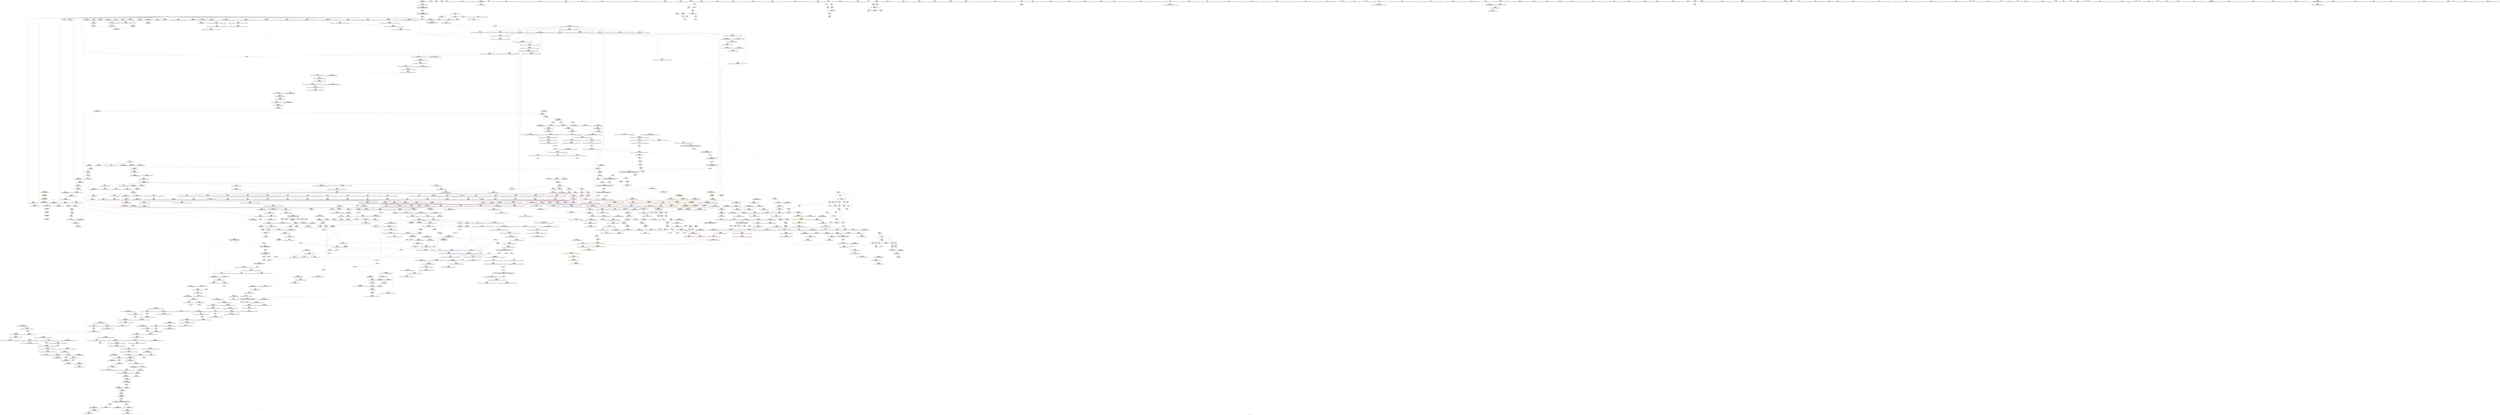 digraph "SVFG" {
	label="SVFG";

	Node0x555f8124bcc0 [shape=record,color=grey,label="{NodeID: 0\nNullPtr|{|<s27>96}}"];
	Node0x555f8124bcc0 -> Node0x555f814a8010[style=solid];
	Node0x555f8124bcc0 -> Node0x555f814a8110[style=solid];
	Node0x555f8124bcc0 -> Node0x555f814a81e0[style=solid];
	Node0x555f8124bcc0 -> Node0x555f814a82b0[style=solid];
	Node0x555f8124bcc0 -> Node0x555f814a8380[style=solid];
	Node0x555f8124bcc0 -> Node0x555f814a8450[style=solid];
	Node0x555f8124bcc0 -> Node0x555f814a8520[style=solid];
	Node0x555f8124bcc0 -> Node0x555f814a85f0[style=solid];
	Node0x555f8124bcc0 -> Node0x555f814a86c0[style=solid];
	Node0x555f8124bcc0 -> Node0x555f814a8790[style=solid];
	Node0x555f8124bcc0 -> Node0x555f814a8860[style=solid];
	Node0x555f8124bcc0 -> Node0x555f814a8930[style=solid];
	Node0x555f8124bcc0 -> Node0x555f814a8a00[style=solid];
	Node0x555f8124bcc0 -> Node0x555f814a8ad0[style=solid];
	Node0x555f8124bcc0 -> Node0x555f814a8ba0[style=solid];
	Node0x555f8124bcc0 -> Node0x555f814a8c70[style=solid];
	Node0x555f8124bcc0 -> Node0x555f814a8d40[style=solid];
	Node0x555f8124bcc0 -> Node0x555f814a8e10[style=solid];
	Node0x555f8124bcc0 -> Node0x555f814a8ee0[style=solid];
	Node0x555f8124bcc0 -> Node0x555f814c4960[style=solid];
	Node0x555f8124bcc0 -> Node0x555f814c5f80[style=solid];
	Node0x555f8124bcc0 -> Node0x555f814c6050[style=solid];
	Node0x555f8124bcc0 -> Node0x555f814c6120[style=solid];
	Node0x555f8124bcc0 -> Node0x555f814b0af0[style=solid];
	Node0x555f8124bcc0 -> Node0x555f80ed6ef0[style=solid];
	Node0x555f8124bcc0 -> Node0x555f814f0680[style=solid];
	Node0x555f8124bcc0 -> Node0x555f814f0800[style=solid];
	Node0x555f8124bcc0:s27 -> Node0x555f81599f80[style=solid,color=red];
	Node0x555f81596180 [shape=record,color=black,label="{NodeID: 1882\n960 = PHI(1122, )\n}"];
	Node0x555f81596180 -> Node0x555f814ef000[style=solid];
	Node0x555f814aef50 [shape=record,color=blue,label="{NodeID: 775\n459\<--487\nehselector.slot\<--\n_ZNSt12_Vector_baseIxSaIxEED2Ev\n}"];
	Node0x555f814a5a30 [shape=record,color=purple,label="{NodeID: 443\n645\<--643\n_M_finish5\<--\n_ZNSt6vectorIxSaIxEE12emplace_backIJxEEEvDpOT_\n}"];
	Node0x555f814a5a30 -> Node0x555f814bdab0[style=solid];
	Node0x555f81498fe0 [shape=record,color=green,label="{NodeID: 111\n613\<--614\nthis.addr\<--this.addr_field_insensitive\n_ZN9__gnu_cxx13new_allocatorIxED2Ev\n}"];
	Node0x555f81498fe0 -> Node0x555f814bd5d0[style=solid];
	Node0x555f81498fe0 -> Node0x555f814afc50[style=solid];
	Node0x555f815a20a0 [shape=record,color=black,label="{NodeID: 1993\n1033 = PHI(755, )\n1st arg _ZNSt12_Vector_baseIxSaIxEE11_M_allocateEm }"];
	Node0x555f815a20a0 -> Node0x555f814b1f40[style=solid];
	Node0x555f814d02c0 [shape=record,color=blue,label="{NodeID: 886\n1452\<--1449\ncoerce.dive\<--__it.coerce\n_ZSt12__miter_baseIPxEDTcl12__miter_basecldtfp_4baseEEESt13move_iteratorIT_E\n|{<s0>119}}"];
	Node0x555f814d02c0:s0 -> Node0x555f8152e3f0[style=dashed,color=red];
	Node0x555f814bb480 [shape=record,color=red,label="{NodeID: 554\n272\<--251\n\<--i\nmain\n}"];
	Node0x555f814bb480 -> Node0x555f814eff00[style=solid];
	Node0x555f8149dff0 [shape=record,color=green,label="{NodeID: 222\n1389\<--1390\n__first\<--__first_field_insensitive\n_ZSt4copyISt13move_iteratorIPxES1_ET0_T_S4_S3_\n}"];
	Node0x555f8149dff0 -> Node0x555f814a2b50[style=solid];
	Node0x555f8149dff0 -> Node0x555f814b9190[style=solid];
	Node0x555f814c0eb0 [shape=record,color=red,label="{NodeID: 665\n1086\<--1064\n\<--__result.addr\n_ZSt34__uninitialized_move_if_noexcept_aIPxS0_SaIxEET0_T_S3_S2_RT1_\n|{<s0>91}}"];
	Node0x555f814c0eb0:s0 -> Node0x555f815a5c10[style=solid,color=red];
	Node0x555f814ac030 [shape=record,color=black,label="{NodeID: 333\n857\<--739\n\<--this1\n_ZNSt6vectorIxSaIxEE17_M_realloc_insertIJxEEEvN9__gnu_cxx17__normal_iteratorIPxS1_EEDpOT_\n}"];
	Node0x555f814ac030 -> Node0x555f814a6800[style=solid];
	Node0x555f814ac030 -> Node0x555f814a68d0[style=solid];
	Node0x555f81479ca0 [shape=record,color=green,label="{NodeID: 1\n7\<--1\n__dso_handle\<--dummyObj\nGlob }"];
	Node0x555f815962c0 [shape=record,color=black,label="{NodeID: 1883\n963 = PHI(206, )\n}"];
	Node0x555f815962c0 -> Node0x555f814ef000[style=solid];
	Node0x555f814af020 [shape=record,color=blue,label="{NodeID: 776\n498\<--496\n__first.addr\<--__first\n_ZSt8_DestroyIPxEvT_S1_\n}"];
	Node0x555f814af020 -> Node0x555f814bcb40[style=dashed];
	Node0x555f814a5b00 [shape=record,color=purple,label="{NodeID: 444\n655\<--654\n_M_impl6\<--\n_ZNSt6vectorIxSaIxEE12emplace_backIJxEEEvDpOT_\n}"];
	Node0x555f814990b0 [shape=record,color=green,label="{NodeID: 112\n621\<--622\nthis.addr\<--this.addr_field_insensitive\n_ZNSt6vectorIxSaIxEE12emplace_backIJxEEEvDpOT_\n}"];
	Node0x555f814990b0 -> Node0x555f814bd6a0[style=solid];
	Node0x555f814990b0 -> Node0x555f814afd20[style=solid];
	Node0x555f815a21e0 [shape=record,color=black,label="{NodeID: 1994\n496 = PHI(438, )\n0th arg _ZSt8_DestroyIPxEvT_S1_ }"];
	Node0x555f815a21e0 -> Node0x555f814af020[style=solid];
	Node0x555f814d0390 [shape=record,color=blue,label="{NodeID: 887\n1465\<--1462\n__first.addr\<--__first\n_ZSt13__copy_move_aILb1EPxS0_ET1_T0_S2_S1_\n}"];
	Node0x555f814d0390 -> Node0x555f814c31a0[style=dashed];
	Node0x555f814bb550 [shape=record,color=red,label="{NodeID: 555\n276\<--251\n\<--i\nmain\n}"];
	Node0x555f814bb550 -> Node0x555f814aa150[style=solid];
	Node0x555f8149e0c0 [shape=record,color=green,label="{NodeID: 223\n1391\<--1392\n__last\<--__last_field_insensitive\n_ZSt4copyISt13move_iteratorIPxES1_ET0_T_S4_S3_\n}"];
	Node0x555f8149e0c0 -> Node0x555f814a2c20[style=solid];
	Node0x555f8149e0c0 -> Node0x555f814b9260[style=solid];
	Node0x555f814c0f80 [shape=record,color=red,label="{NodeID: 666\n1087\<--1066\n\<--__alloc.addr\n_ZSt34__uninitialized_move_if_noexcept_aIPxS0_SaIxEET0_T_S3_S2_RT1_\n|{<s0>91}}"];
	Node0x555f814c0f80:s0 -> Node0x555f815a5d20[style=solid,color=red];
	Node0x555f8152e3f0 [shape=record,color=yellow,style=double,label="{NodeID: 1441\n318V_1 = ENCHI(MR_318V_0)\npts\{14510000 \}\nFun[_ZNKSt13move_iteratorIPxE4baseEv]}"];
	Node0x555f8152e3f0 -> Node0x555f814c3d00[style=dashed];
	Node0x555f814ac100 [shape=record,color=black,label="{NodeID: 334\n861\<--739\n\<--this1\n_ZNSt6vectorIxSaIxEE17_M_realloc_insertIJxEEEvN9__gnu_cxx17__normal_iteratorIPxS1_EEDpOT_\n}"];
	Node0x555f814ac100 -> Node0x555f814b69c0[style=solid];
	Node0x555f814ac100 -> Node0x555f814b6a90[style=solid];
	Node0x555f81479fe0 [shape=record,color=green,label="{NodeID: 2\n14\<--1\n_ZSt3cin\<--dummyObj\nGlob }"];
	Node0x555f81596400 [shape=record,color=black,label="{NodeID: 1884\n973 = PHI(206, )\n}"];
	Node0x555f81596400 -> Node0x555f814eee80[style=solid];
	Node0x555f814af0f0 [shape=record,color=blue,label="{NodeID: 777\n500\<--497\n__last.addr\<--__last\n_ZSt8_DestroyIPxEvT_S1_\n}"];
	Node0x555f814af0f0 -> Node0x555f814bcc10[style=dashed];
	Node0x555f814a5bd0 [shape=record,color=purple,label="{NodeID: 445\n656\<--654\n_M_finish7\<--\n_ZNSt6vectorIxSaIxEE12emplace_backIJxEEEvDpOT_\n}"];
	Node0x555f814a5bd0 -> Node0x555f814bdb80[style=solid];
	Node0x555f814a5bd0 -> Node0x555f814afec0[style=solid];
	Node0x555f81499180 [shape=record,color=green,label="{NodeID: 113\n623\<--624\n__args.addr\<--__args.addr_field_insensitive\n_ZNSt6vectorIxSaIxEE12emplace_backIJxEEEvDpOT_\n}"];
	Node0x555f81499180 -> Node0x555f814bd770[style=solid];
	Node0x555f81499180 -> Node0x555f814bd840[style=solid];
	Node0x555f81499180 -> Node0x555f814afdf0[style=solid];
	Node0x555f815a2320 [shape=record,color=black,label="{NodeID: 1995\n497 = PHI(439, )\n1st arg _ZSt8_DestroyIPxEvT_S1_ }"];
	Node0x555f815a2320 -> Node0x555f814af0f0[style=solid];
	Node0x555f814d0460 [shape=record,color=blue,label="{NodeID: 888\n1467\<--1463\n__last.addr\<--__last\n_ZSt13__copy_move_aILb1EPxS0_ET1_T0_S2_S1_\n}"];
	Node0x555f814d0460 -> Node0x555f814c3270[style=dashed];
	Node0x555f814bb620 [shape=record,color=red,label="{NodeID: 556\n282\<--251\n\<--i\nmain\n}"];
	Node0x555f814bb620 -> Node0x555f814aa2f0[style=solid];
	Node0x555f8149e190 [shape=record,color=green,label="{NodeID: 224\n1393\<--1394\n__result.addr\<--__result.addr_field_insensitive\n_ZSt4copyISt13move_iteratorIPxES1_ET0_T_S4_S3_\n}"];
	Node0x555f8149e190 -> Node0x555f814c2cc0[style=solid];
	Node0x555f8149e190 -> Node0x555f814cfde0[style=solid];
	Node0x555f814c1050 [shape=record,color=red,label="{NodeID: 667\n1089\<--1088\n\<--coerce.dive4\n_ZSt34__uninitialized_move_if_noexcept_aIPxS0_SaIxEET0_T_S3_S2_RT1_\n|{<s0>91}}"];
	Node0x555f814c1050:s0 -> Node0x555f815a59f0[style=solid,color=red];
	Node0x555f8152e4d0 [shape=record,color=yellow,style=double,label="{NodeID: 1442\n2V_1 = ENCHI(MR_2V_0)\npts\{130000 130001 130002 \}\nFun[_GLOBAL__sub_I_SergeyRogulenko_2_1.cpp]|{<s0>124}}"];
	Node0x555f8152e4d0:s0 -> Node0x555f814c68f0[style=dashed,color=red];
	Node0x555f814ac1d0 [shape=record,color=black,label="{NodeID: 335\n865\<--739\n\<--this1\n_ZNSt6vectorIxSaIxEE17_M_realloc_insertIJxEEEvN9__gnu_cxx17__normal_iteratorIPxS1_EEDpOT_\n}"];
	Node0x555f814ac1d0 -> Node0x555f814b6b60[style=solid];
	Node0x555f814ac1d0 -> Node0x555f814b6c30[style=solid];
	Node0x555f8147a0a0 [shape=record,color=green,label="{NodeID: 3\n15\<--1\n_ZSt4cout\<--dummyObj\nGlob }"];
	Node0x555f81596540 [shape=record,color=black,label="{NodeID: 1885\n974 = PHI(206, )\n}"];
	Node0x555f81596540 -> Node0x555f814b1a60[style=solid];
	Node0x555f814af1c0 [shape=record,color=blue,label="{NodeID: 778\n513\<--511\n.addr\<--\n_ZNSt12_Destroy_auxILb1EE9__destroyIPxEEvT_S3_\n}"];
	Node0x555f8152c160 [shape=record,color=yellow,style=double,label="{NodeID: 1553\n13V_1 = ENCHI(MR_13V_0)\npts\{120 \}\nFun[_Z8calccalcv]}"];
	Node0x555f8152c160 -> Node0x555f814ba440[style=dashed];
	Node0x555f8152c160 -> Node0x555f814ba510[style=dashed];
	Node0x555f814a5ca0 [shape=record,color=purple,label="{NodeID: 446\n658\<--657\nincdec.ptr\<--\n_ZNSt6vectorIxSaIxEE12emplace_backIJxEEEvDpOT_\n}"];
	Node0x555f814a5ca0 -> Node0x555f814afec0[style=solid];
	Node0x555f81499250 [shape=record,color=green,label="{NodeID: 114\n625\<--626\nagg.tmp\<--agg.tmp_field_insensitive\n_ZNSt6vectorIxSaIxEE12emplace_backIJxEEEvDpOT_\n}"];
	Node0x555f81499250 -> Node0x555f814a53b0[style=solid];
	Node0x555f81499250 -> Node0x555f814a5480[style=solid];
	Node0x555f815a2460 [shape=record,color=black,label="{NodeID: 1996\n426 = PHI(88, 831, 848, )\n0th arg _ZSt8_DestroyIPxxEvT_S1_RSaIT0_E }"];
	Node0x555f815a2460 -> Node0x555f814aea70[style=solid];
	Node0x555f814d0530 [shape=record,color=blue,label="{NodeID: 889\n1469\<--1464\n__result.addr\<--__result\n_ZSt13__copy_move_aILb1EPxS0_ET1_T0_S2_S1_\n}"];
	Node0x555f814d0530 -> Node0x555f814c3340[style=dashed];
	Node0x555f814bb6f0 [shape=record,color=red,label="{NodeID: 557\n288\<--251\n\<--i\nmain\n}"];
	Node0x555f814bb6f0 -> Node0x555f814aa3c0[style=solid];
	Node0x555f80ed6e20 [shape=record,color=black,label="{NodeID: 1332\n994 = PHI(990, 992, )\n}"];
	Node0x555f80ed6e20 -> Node0x555f814acb90[style=solid];
	Node0x555f8149e260 [shape=record,color=green,label="{NodeID: 225\n1395\<--1396\nagg.tmp\<--agg.tmp_field_insensitive\n_ZSt4copyISt13move_iteratorIPxES1_ET0_T_S4_S3_\n}"];
	Node0x555f8149e260 -> Node0x555f814a2cf0[style=solid];
	Node0x555f8149e260 -> Node0x555f814b9330[style=solid];
	Node0x555f814c1120 [shape=record,color=red,label="{NodeID: 668\n1091\<--1090\n\<--coerce.dive5\n_ZSt34__uninitialized_move_if_noexcept_aIPxS0_SaIxEET0_T_S3_S2_RT1_\n|{<s0>91}}"];
	Node0x555f814c1120:s0 -> Node0x555f815a5b00[style=solid,color=red];
	Node0x555f8152e5e0 [shape=record,color=yellow,style=double,label="{NodeID: 1443\n21V_1 = ENCHI(MR_21V_0)\npts\{1247 \}\nFun[_ZSt4copyISt13move_iteratorIPxES1_ET0_T_S4_S3_]|{<s0>114}}"];
	Node0x555f8152e5e0:s0 -> Node0x555f8152ca70[style=dashed,color=red];
	Node0x555f814ac2a0 [shape=record,color=black,label="{NodeID: 336\n875\<--739\n\<--this1\n_ZNSt6vectorIxSaIxEE17_M_realloc_insertIJxEEEvN9__gnu_cxx17__normal_iteratorIPxS1_EEDpOT_\n}"];
	Node0x555f814ac2a0 -> Node0x555f814b6d00[style=solid];
	Node0x555f814ac2a0 -> Node0x555f814b6dd0[style=solid];
	Node0x555f8147a160 [shape=record,color=green,label="{NodeID: 4\n16\<--1\n.str\<--dummyObj\nGlob }"];
	Node0x555f81596680 [shape=record,color=black,label="{NodeID: 1886\n976 = PHI(1138, )\n}"];
	Node0x555f81596680 -> Node0x555f814c04f0[style=solid];
	Node0x555f814af290 [shape=record,color=blue,label="{NodeID: 779\n515\<--512\n.addr1\<--\n_ZNSt12_Destroy_auxILb1EE9__destroyIPxEEvT_S3_\n}"];
	Node0x555f814a5d70 [shape=record,color=purple,label="{NodeID: 447\n735\<--715\ncoerce.dive\<--__position\n_ZNSt6vectorIxSaIxEE17_M_realloc_insertIJxEEEvN9__gnu_cxx17__normal_iteratorIPxS1_EEDpOT_\n}"];
	Node0x555f814a5d70 -> Node0x555f814b0470[style=solid];
	Node0x555f8149e670 [shape=record,color=green,label="{NodeID: 115\n649\<--650\n_ZSt7forwardIxEOT_RNSt16remove_referenceIS0_E4typeE\<--_ZSt7forwardIxEOT_RNSt16remove_referenceIS0_E4typeE_field_insensitive\n}"];
	Node0x555f815a2740 [shape=record,color=black,label="{NodeID: 1997\n427 = PHI(92, 832, 852, )\n1st arg _ZSt8_DestroyIPxxEvT_S1_RSaIT0_E }"];
	Node0x555f815a2740 -> Node0x555f814aeb40[style=solid];
	Node0x555f814d0600 [shape=record,color=blue,label="{NodeID: 890\n1471\<--299\n__simple\<--\n_ZSt13__copy_move_aILb1EPxS0_ET1_T0_S2_S1_\n}"];
	Node0x555f814bb7c0 [shape=record,color=red,label="{NodeID: 558\n300\<--251\n\<--i\nmain\n}"];
	Node0x555f814bb7c0 -> Node0x555f814aa490[style=solid];
	Node0x555f80ed6ef0 [shape=record,color=black,label="{NodeID: 1333\n1053 = PHI(1048, 3, )\n}"];
	Node0x555f80ed6ef0 -> Node0x555f814ad140[style=solid];
	Node0x555f8149e330 [shape=record,color=green,label="{NodeID: 226\n1397\<--1398\nagg.tmp3\<--agg.tmp3_field_insensitive\n_ZSt4copyISt13move_iteratorIPxES1_ET0_T_S4_S3_\n}"];
	Node0x555f8149e330 -> Node0x555f814a2dc0[style=solid];
	Node0x555f8149e330 -> Node0x555f814b9400[style=solid];
	Node0x555f814c11f0 [shape=record,color=red,label="{NodeID: 669\n1101\<--1098\nthis1\<--this.addr\n_ZNK9__gnu_cxx17__normal_iteratorIPxSt6vectorIxSaIxEEE4baseEv\n}"];
	Node0x555f814c11f0 -> Node0x555f814b7ad0[style=solid];
	Node0x555f814ac370 [shape=record,color=black,label="{NodeID: 337\n880\<--739\n\<--this1\n_ZNSt6vectorIxSaIxEE17_M_realloc_insertIJxEEEvN9__gnu_cxx17__normal_iteratorIPxS1_EEDpOT_\n}"];
	Node0x555f814ac370 -> Node0x555f814b6ea0[style=solid];
	Node0x555f814ac370 -> Node0x555f814b6f70[style=solid];
	Node0x555f8147a5c0 [shape=record,color=green,label="{NodeID: 5\n18\<--1\n.str.2\<--dummyObj\nGlob }"];
	Node0x555f815967c0 [shape=record,color=black,label="{NodeID: 1887\n983 = PHI(206, )\n}"];
	Node0x555f815967c0 -> Node0x555f814efd80[style=solid];
	Node0x555f814af360 [shape=record,color=blue,label="{NodeID: 780\n524\<--521\nthis.addr\<--this\n_ZNSt12_Vector_baseIxSaIxEE13_M_deallocateEPxm\n}"];
	Node0x555f814af360 -> Node0x555f814bcce0[style=dashed];
	Node0x555f814a5e40 [shape=record,color=purple,label="{NodeID: 448\n748\<--725\ncoerce.dive3\<--ref.tmp\n_ZNSt6vectorIxSaIxEE17_M_realloc_insertIJxEEEvN9__gnu_cxx17__normal_iteratorIPxS1_EEDpOT_\n}"];
	Node0x555f814a5e40 -> Node0x555f814b07b0[style=solid];
	Node0x555f8149e770 [shape=record,color=green,label="{NodeID: 116\n652\<--653\n_ZNSt16allocator_traitsISaIxEE9constructIxJxEEEvRS0_PT_DpOT0_\<--_ZNSt16allocator_traitsISaIxEE9constructIxJxEEEvRS0_PT_DpOT0__field_insensitive\n}"];
	Node0x555f815a2900 [shape=record,color=black,label="{NodeID: 1998\n428 = PHI(94, 834, 854, )\n2nd arg _ZSt8_DestroyIPxxEvT_S1_RSaIT0_E }"];
	Node0x555f815a2900 -> Node0x555f814aec10[style=solid];
	Node0x555f814d06d0 [shape=record,color=blue,label="{NodeID: 891\n1486\<--1485\n__it.addr\<--__it\n_ZSt12__niter_baseIPxET_S1_\n}"];
	Node0x555f814d06d0 -> Node0x555f814c3410[style=dashed];
	Node0x555f814bb890 [shape=record,color=red,label="{NodeID: 559\n308\<--251\n\<--i\nmain\n}"];
	Node0x555f814bb890 -> Node0x555f814eeb80[style=solid];
	Node0x555f814ed800 [shape=record,color=grey,label="{NodeID: 1334\n1510 = Binary(1508, 1509, )\n}"];
	Node0x555f814ed800 -> Node0x555f814ed980[style=solid];
	Node0x555f8149e400 [shape=record,color=green,label="{NodeID: 227\n1410\<--1411\n_ZSt12__miter_baseIPxEDTcl12__miter_basecldtfp_4baseEEESt13move_iteratorIT_E\<--_ZSt12__miter_baseIPxEDTcl12__miter_basecldtfp_4baseEEESt13move_iteratorIT_E_field_insensitive\n}"];
	Node0x555f814c12c0 [shape=record,color=red,label="{NodeID: 670\n1113\<--1107\n\<--__a.addr\n_ZNSt16allocator_traitsISaIxEE7destroyIxEEvRS0_PT_\n}"];
	Node0x555f814c12c0 -> Node0x555f814ad3b0[style=solid];
	Node0x555f814ac440 [shape=record,color=black,label="{NodeID: 338\n887\<--739\n\<--this1\n_ZNSt6vectorIxSaIxEE17_M_realloc_insertIJxEEEvN9__gnu_cxx17__normal_iteratorIPxS1_EEDpOT_\n}"];
	Node0x555f814ac440 -> Node0x555f814b7040[style=solid];
	Node0x555f814ac440 -> Node0x555f814b7110[style=solid];
	Node0x555f8147a680 [shape=record,color=green,label="{NodeID: 6\n21\<--1\n\<--dummyObj\nCan only get source location for instruction, argument, global var or function.}"];
	Node0x555f81596900 [shape=record,color=black,label="{NodeID: 1888\n987 = PHI(1122, )\n}"];
	Node0x555f81596900 -> Node0x555f814f0c80[style=solid];
	Node0x555f814af430 [shape=record,color=blue,label="{NodeID: 781\n526\<--522\n__p.addr\<--__p\n_ZNSt12_Vector_baseIxSaIxEE13_M_deallocateEPxm\n}"];
	Node0x555f814af430 -> Node0x555f814bcdb0[style=dashed];
	Node0x555f814af430 -> Node0x555f814bce80[style=dashed];
	Node0x555f814a5f10 [shape=record,color=purple,label="{NodeID: 449\n763\<--762\n_M_impl\<--\n_ZNSt6vectorIxSaIxEE17_M_realloc_insertIJxEEEvN9__gnu_cxx17__normal_iteratorIPxS1_EEDpOT_\n}"];
	Node0x555f814a5f10 -> Node0x555f814ac510[style=solid];
	Node0x555f8149e870 [shape=record,color=green,label="{NodeID: 117\n662\<--663\n_ZNSt6vectorIxSaIxEE3endEv\<--_ZNSt6vectorIxSaIxEE3endEv_field_insensitive\n}"];
	Node0x555f815a2ac0 [shape=record,color=black,label="{NodeID: 1999\n1449 = PHI(1408, 1416, )\n0th arg _ZSt12__miter_baseIPxEDTcl12__miter_basecldtfp_4baseEEESt13move_iteratorIT_E }"];
	Node0x555f815a2ac0 -> Node0x555f814d02c0[style=solid];
	Node0x555f814d07a0 [shape=record,color=blue,label="{NodeID: 892\n1495\<--1492\n__first.addr\<--__first\n_ZNSt11__copy_moveILb1ELb1ESt26random_access_iterator_tagE8__copy_mIxEEPT_PKS3_S6_S4_\n}"];
	Node0x555f814d07a0 -> Node0x555f814c34e0[style=dashed];
	Node0x555f814d07a0 -> Node0x555f814c35b0[style=dashed];
	Node0x555f814bb960 [shape=record,color=red,label="{NodeID: 560\n292\<--255\n\<--v\nmain\n}"];
	Node0x555f814bb960 -> Node0x555f814f0b00[style=solid];
	Node0x555f814ed980 [shape=record,color=grey,label="{NodeID: 1335\n1511 = Binary(1510, 224, )\n}"];
	Node0x555f814ed980 -> Node0x555f814d0a10[style=solid];
	Node0x555f8149e500 [shape=record,color=green,label="{NodeID: 228\n1420\<--1421\n_ZSt14__copy_move_a2ILb1EPxS0_ET1_T0_S2_S1_\<--_ZSt14__copy_move_a2ILb1EPxS0_ET1_T0_S2_S1__field_insensitive\n}"];
	Node0x555f814c1390 [shape=record,color=red,label="{NodeID: 671\n1115\<--1109\n\<--__p.addr\n_ZNSt16allocator_traitsISaIxEE7destroyIxEEvRS0_PT_\n|{<s0>92}}"];
	Node0x555f814c1390:s0 -> Node0x555f81598e80[style=solid,color=red];
	Node0x555f814ac510 [shape=record,color=black,label="{NodeID: 339\n764\<--763\n\<--_M_impl\n_ZNSt6vectorIxSaIxEE17_M_realloc_insertIJxEEEvN9__gnu_cxx17__normal_iteratorIPxS1_EEDpOT_\n|{<s0>56}}"];
	Node0x555f814ac510:s0 -> Node0x555f81599380[style=solid,color=red];
	Node0x555f8147a740 [shape=record,color=green,label="{NodeID: 7\n131\<--1\n\<--dummyObj\nCan only get source location for instruction, argument, global var or function.|{<s0>51}}"];
	Node0x555f8147a740:s0 -> Node0x555f8159af20[style=solid,color=red];
	Node0x555f81596a40 [shape=record,color=black,label="{NodeID: 1889\n990 = PHI(1122, )\n}"];
	Node0x555f81596a40 -> Node0x555f80ed6e20[style=solid];
	Node0x555f814af500 [shape=record,color=blue,label="{NodeID: 782\n528\<--523\n__n.addr\<--__n\n_ZNSt12_Vector_baseIxSaIxEE13_M_deallocateEPxm\n}"];
	Node0x555f814af500 -> Node0x555f814bcf50[style=dashed];
	Node0x555f814c80e0 [shape=record,color=yellow,style=double,label="{NodeID: 1557\n21V_1 = ENCHI(MR_21V_0)\npts\{1247 \}\nFun[_Z8calccalcv]}"];
	Node0x555f814c80e0 -> Node0x555f814bad30[style=dashed];
	Node0x555f814c80e0 -> Node0x555f814bae00[style=dashed];
	Node0x555f814c80e0 -> Node0x555f814baed0[style=dashed];
	Node0x555f814a5fe0 [shape=record,color=purple,label="{NodeID: 450\n773\<--772\n_M_impl7\<--\n_ZNSt6vectorIxSaIxEE17_M_realloc_insertIJxEEEvN9__gnu_cxx17__normal_iteratorIPxS1_EEDpOT_\n}"];
	Node0x555f8149e970 [shape=record,color=green,label="{NodeID: 118\n671\<--672\n_ZNSt6vectorIxSaIxEE17_M_realloc_insertIJxEEEvN9__gnu_cxx17__normal_iteratorIPxS1_EEDpOT_\<--_ZNSt6vectorIxSaIxEE17_M_realloc_insertIJxEEEvN9__gnu_cxx17__normal_iteratorIPxS1_EEDpOT__field_insensitive\n}"];
	Node0x555f815a2c10 [shape=record,color=black,label="{NodeID: 2000\n1105 = PHI(815, )\n0th arg _ZNSt16allocator_traitsISaIxEE7destroyIxEEvRS0_PT_ }"];
	Node0x555f815a2c10 -> Node0x555f814b25c0[style=solid];
	Node0x555f814d0870 [shape=record,color=blue,label="{NodeID: 893\n1497\<--1493\n__last.addr\<--__last\n_ZNSt11__copy_moveILb1ELb1ESt26random_access_iterator_tagE8__copy_mIxEEPT_PKS3_S6_S4_\n}"];
	Node0x555f814d0870 -> Node0x555f814c3680[style=dashed];
	Node0x555f814bba30 [shape=record,color=red,label="{NodeID: 561\n296\<--255\n\<--v\nmain\n}"];
	Node0x555f814edb00 [shape=record,color=grey,label="{NodeID: 1336\n179 = Binary(178, 177, )\n}"];
	Node0x555f814edb00 -> Node0x555f814c50e0[style=solid];
	Node0x555f814a69d0 [shape=record,color=green,label="{NodeID: 229\n1427\<--1428\n__first.addr\<--__first.addr_field_insensitive\n_ZSt14__copy_move_a2ILb1EPxS0_ET1_T0_S2_S1_\n}"];
	Node0x555f814a69d0 -> Node0x555f814c2f30[style=solid];
	Node0x555f814a69d0 -> Node0x555f814d0050[style=solid];
	Node0x555f814c1460 [shape=record,color=red,label="{NodeID: 672\n1127\<--1124\nthis1\<--this.addr\n_ZNKSt6vectorIxSaIxEE8max_sizeEv\n}"];
	Node0x555f814c1460 -> Node0x555f814ad480[style=solid];
	Node0x555f814ac5e0 [shape=record,color=black,label="{NodeID: 340\n815\<--814\n\<--_M_impl17\n_ZNSt6vectorIxSaIxEE17_M_realloc_insertIJxEEEvN9__gnu_cxx17__normal_iteratorIPxS1_EEDpOT_\n|{<s0>64}}"];
	Node0x555f814ac5e0:s0 -> Node0x555f815a2c10[style=solid,color=red];
	Node0x555f8147a800 [shape=record,color=green,label="{NodeID: 8\n136\<--1\n\<--dummyObj\nCan only get source location for instruction, argument, global var or function.}"];
	Node0x555f81596b80 [shape=record,color=black,label="{NodeID: 1890\n1006 = PHI(1096, )\n}"];
	Node0x555f81596b80 -> Node0x555f814c0760[style=solid];
	Node0x555f814af5d0 [shape=record,color=blue,label="{NodeID: 783\n548\<--547\nthis.addr\<--this\n_ZNSt12_Vector_baseIxSaIxEE12_Vector_implD2Ev\n}"];
	Node0x555f814af5d0 -> Node0x555f814bd020[style=dashed];
	Node0x555f814c81c0 [shape=record,color=yellow,style=double,label="{NodeID: 1558\n23V_1 = ENCHI(MR_23V_0)\npts\{130000 \}\nFun[_Z8calccalcv]|{<s0>15|<s1>16|<s2>17|<s3>18}}"];
	Node0x555f814c81c0:s0 -> Node0x555f814c6620[style=dashed,color=red];
	Node0x555f814c81c0:s1 -> Node0x555f814c9c40[style=dashed,color=red];
	Node0x555f814c81c0:s2 -> Node0x555f814c9c40[style=dashed,color=red];
	Node0x555f814c81c0:s3 -> Node0x555f814c9c40[style=dashed,color=red];
	Node0x555f814a60b0 [shape=record,color=purple,label="{NodeID: 451\n774\<--772\n_M_start\<--\n_ZNSt6vectorIxSaIxEE17_M_realloc_insertIJxEEEvN9__gnu_cxx17__normal_iteratorIPxS1_EEDpOT_\n}"];
	Node0x555f814a60b0 -> Node0x555f814bf3e0[style=solid];
	Node0x555f8149ea70 [shape=record,color=green,label="{NodeID: 119\n677\<--678\n__t.addr\<--__t.addr_field_insensitive\n_ZSt4moveIRxEONSt16remove_referenceIT_E4typeEOS2_\n}"];
	Node0x555f8149ea70 -> Node0x555f814bdd20[style=solid];
	Node0x555f8149ea70 -> Node0x555f814b0060[style=solid];
	Node0x555f815a2d20 [shape=record,color=black,label="{NodeID: 2001\n1106 = PHI(818, )\n1st arg _ZNSt16allocator_traitsISaIxEE7destroyIxEEvRS0_PT_ }"];
	Node0x555f815a2d20 -> Node0x555f814b2690[style=solid];
	Node0x555f814d0940 [shape=record,color=blue,label="{NodeID: 894\n1499\<--1494\n__result.addr\<--__result\n_ZNSt11__copy_moveILb1ELb1ESt26random_access_iterator_tagE8__copy_mIxEEPT_PKS3_S6_S4_\n}"];
	Node0x555f814d0940 -> Node0x555f814c3750[style=dashed];
	Node0x555f814d0940 -> Node0x555f814c3820[style=dashed];
	Node0x555f814bbb00 [shape=record,color=red,label="{NodeID: 562\n302\<--255\n\<--v\nmain\n}"];
	Node0x555f814bbb00 -> Node0x555f814eed00[style=solid];
	Node0x555f814edc80 [shape=record,color=grey,label="{NodeID: 1337\n184 = Binary(183, 185, )\n}"];
	Node0x555f814edc80 -> Node0x555f814c51b0[style=solid];
	Node0x555f814a6aa0 [shape=record,color=green,label="{NodeID: 230\n1429\<--1430\n__last.addr\<--__last.addr_field_insensitive\n_ZSt14__copy_move_a2ILb1EPxS0_ET1_T0_S2_S1_\n}"];
	Node0x555f814a6aa0 -> Node0x555f814c3000[style=solid];
	Node0x555f814a6aa0 -> Node0x555f814d0120[style=solid];
	Node0x555f814c1530 [shape=record,color=red,label="{NodeID: 673\n1161\<--1141\n\<--retval\n_ZSt3maxImERKT_S2_S2_\n}"];
	Node0x555f814c1530 -> Node0x555f814ad620[style=solid];
	Node0x555f814ac6b0 [shape=record,color=black,label="{NodeID: 341\n869\<--864\nsub.ptr.lhs.cast\<--\n_ZNSt6vectorIxSaIxEE17_M_realloc_insertIJxEEEvN9__gnu_cxx17__normal_iteratorIPxS1_EEDpOT_\n}"];
	Node0x555f814ac6b0 -> Node0x555f814ee280[style=solid];
	Node0x555f8147a8c0 [shape=record,color=green,label="{NodeID: 9\n185\<--1\n\<--dummyObj\nCan only get source location for instruction, argument, global var or function.}"];
	Node0x555f81596cc0 [shape=record,color=black,label="{NodeID: 1891\n1009 = PHI(1096, )\n}"];
	Node0x555f81596cc0 -> Node0x555f814c0830[style=solid];
	Node0x555f814af6a0 [shape=record,color=blue,label="{NodeID: 784\n561\<--558\n__a.addr\<--__a\n_ZNSt16allocator_traitsISaIxEE10deallocateERS0_Pxm\n}"];
	Node0x555f814af6a0 -> Node0x555f814bd0f0[style=dashed];
	Node0x555f814c82a0 [shape=record,color=yellow,style=double,label="{NodeID: 1559\n25V_1 = ENCHI(MR_25V_0)\npts\{130001 \}\nFun[_Z8calccalcv]|{<s0>15}}"];
	Node0x555f814c82a0:s0 -> Node0x555f814c6730[style=dashed,color=red];
	Node0x555f814a6180 [shape=record,color=purple,label="{NodeID: 452\n788\<--787\nincdec.ptr\<--\n_ZNSt6vectorIxSaIxEE17_M_realloc_insertIJxEEEvN9__gnu_cxx17__normal_iteratorIPxS1_EEDpOT_\n}"];
	Node0x555f814a6180 -> Node0x555f814b0c90[style=solid];
	Node0x555f8149eb40 [shape=record,color=green,label="{NodeID: 120\n686\<--687\n__a.addr\<--__a.addr_field_insensitive\n_ZNSt16allocator_traitsISaIxEE9constructIxJxEEEvRS0_PT_DpOT0_\n}"];
	Node0x555f8149eb40 -> Node0x555f814bddf0[style=solid];
	Node0x555f8149eb40 -> Node0x555f814b0130[style=solid];
	Node0x555f815a2e30 [shape=record,color=black,label="{NodeID: 2002\n379 = PHI(69, 113, 492, 898, )\n0th arg __clang_call_terminate }"];
	Node0x555f814d0a10 [shape=record,color=blue,label="{NodeID: 895\n1501\<--1511\n_Num\<--sub.ptr.div\n_ZNSt11__copy_moveILb1ELb1ESt26random_access_iterator_tagE8__copy_mIxEEPT_PKS3_S6_S4_\n}"];
	Node0x555f814d0a10 -> Node0x555f814c38f0[style=dashed];
	Node0x555f814d0a10 -> Node0x555f814c39c0[style=dashed];
	Node0x555f814d0a10 -> Node0x555f814c3a90[style=dashed];
	Node0x555f814bbbd0 [shape=record,color=red,label="{NodeID: 563\n318\<--257\n\<--tt\nmain\n}"];
	Node0x555f814bbbd0 -> Node0x555f814f0980[style=solid];
	Node0x555f814ede00 [shape=record,color=grey,label="{NodeID: 1338\n475 = Binary(474, 224, )\n|{<s0>34}}"];
	Node0x555f814ede00:s0 -> Node0x555f8159b460[style=solid,color=red];
	Node0x555f814a6b70 [shape=record,color=green,label="{NodeID: 231\n1431\<--1432\n__result.addr\<--__result.addr_field_insensitive\n_ZSt14__copy_move_a2ILb1EPxS0_ET1_T0_S2_S1_\n}"];
	Node0x555f814a6b70 -> Node0x555f814c30d0[style=solid];
	Node0x555f814a6b70 -> Node0x555f814d01f0[style=solid];
	Node0x555f814c1600 [shape=record,color=red,label="{NodeID: 674\n1149\<--1143\n\<--__a.addr\n_ZSt3maxImERKT_S2_S2_\n}"];
	Node0x555f814c1600 -> Node0x555f814c1940[style=solid];
	Node0x555f8152eb50 [shape=record,color=yellow,style=double,label="{NodeID: 1449\n105V_1 = ENCHI(MR_105V_0)\npts\{458 \}\nFun[_ZNSt12_Vector_baseIxSaIxEED2Ev]}"];
	Node0x555f8152eb50 -> Node0x555f814aee80[style=dashed];
	Node0x555f814ac780 [shape=record,color=black,label="{NodeID: 342\n870\<--868\nsub.ptr.rhs.cast\<--\n_ZNSt6vectorIxSaIxEE17_M_realloc_insertIJxEEEvN9__gnu_cxx17__normal_iteratorIPxS1_EEDpOT_\n}"];
	Node0x555f814ac780 -> Node0x555f814ee280[style=solid];
	Node0x555f8147adc0 [shape=record,color=green,label="{NodeID: 10\n224\<--1\n\<--dummyObj\nCan only get source location for instruction, argument, global var or function.}"];
	Node0x555f81596e00 [shape=record,color=black,label="{NodeID: 1892\n1048 = PHI(1206, )\n}"];
	Node0x555f81596e00 -> Node0x555f80ed6ef0[style=solid];
	Node0x555f814af770 [shape=record,color=blue,label="{NodeID: 785\n563\<--559\n__p.addr\<--__p\n_ZNSt16allocator_traitsISaIxEE10deallocateERS0_Pxm\n}"];
	Node0x555f814af770 -> Node0x555f814bd1c0[style=dashed];
	Node0x555f814a6250 [shape=record,color=purple,label="{NodeID: 453\n793\<--792\n_M_impl13\<--\n_ZNSt6vectorIxSaIxEE17_M_realloc_insertIJxEEEvN9__gnu_cxx17__normal_iteratorIPxS1_EEDpOT_\n}"];
	Node0x555f8149ec10 [shape=record,color=green,label="{NodeID: 121\n688\<--689\n__p.addr\<--__p.addr_field_insensitive\n_ZNSt16allocator_traitsISaIxEE9constructIxJxEEEvRS0_PT_DpOT0_\n}"];
	Node0x555f8149ec10 -> Node0x555f814bdec0[style=solid];
	Node0x555f8149ec10 -> Node0x555f814b0200[style=solid];
	Node0x555f815a3150 [shape=record,color=black,label="{NodeID: 2003\n1056 = PHI(775, 791, )\n0th arg _ZSt34__uninitialized_move_if_noexcept_aIPxS0_SaIxEET0_T_S3_S2_RT1_ }"];
	Node0x555f815a3150 -> Node0x555f814b2010[style=solid];
	Node0x555f814d0ae0 [shape=record,color=blue, style = dotted,label="{NodeID: 896\n1608\<--1610\noffset_0\<--dummyVal\n_ZNSt11__copy_moveILb1ELb1ESt26random_access_iterator_tagE8__copy_mIxEEPT_PKS3_S6_S4_\n}"];
	Node0x555f814d0ae0 -> Node0x555f8151fd80[style=dashed];
	Node0x555f814bbca0 [shape=record,color=red,label="{NodeID: 564\n317\<--259\n\<--ii\nmain\n}"];
	Node0x555f814bbca0 -> Node0x555f814f0980[style=solid];
	Node0x555f814edf80 [shape=record,color=grey,label="{NodeID: 1339\n474 = Binary(472, 473, )\n}"];
	Node0x555f814edf80 -> Node0x555f814ede00[style=solid];
	Node0x555f814a6c40 [shape=record,color=green,label="{NodeID: 232\n1438\<--1439\n_ZSt12__niter_baseIPxET_S1_\<--_ZSt12__niter_baseIPxET_S1__field_insensitive\n}"];
	Node0x555f814c16d0 [shape=record,color=red,label="{NodeID: 675\n1158\<--1143\n\<--__a.addr\n_ZSt3maxImERKT_S2_S2_\n}"];
	Node0x555f814c16d0 -> Node0x555f814ce3e0[style=solid];
	Node0x555f8152ec60 [shape=record,color=yellow,style=double,label="{NodeID: 1450\n107V_1 = ENCHI(MR_107V_0)\npts\{460 \}\nFun[_ZNSt12_Vector_baseIxSaIxEED2Ev]}"];
	Node0x555f8152ec60 -> Node0x555f814aef50[style=dashed];
	Node0x555f814ac850 [shape=record,color=black,label="{NodeID: 343\n911\<--910\n\<--this1\n_ZNSt6vectorIxSaIxEE3endEv\n}"];
	Node0x555f814ac850 -> Node0x555f814b72b0[style=solid];
	Node0x555f814ac850 -> Node0x555f814b7380[style=solid];
	Node0x555f8147aec0 [shape=record,color=green,label="{NodeID: 11\n264\<--1\n\<--dummyObj\nCan only get source location for instruction, argument, global var or function.}"];
	Node0x555f81596f40 [shape=record,color=black,label="{NodeID: 1893\n1077 = PHI(1295, )\n}"];
	Node0x555f81596f40 -> Node0x555f814b2350[style=solid];
	Node0x555f814af840 [shape=record,color=blue,label="{NodeID: 786\n565\<--560\n__n.addr\<--__n\n_ZNSt16allocator_traitsISaIxEE10deallocateERS0_Pxm\n}"];
	Node0x555f814af840 -> Node0x555f814bd290[style=dashed];
	Node0x555f814c8490 [shape=record,color=yellow,style=double,label="{NodeID: 1561\n40V_1 = ENCHI(MR_40V_0)\npts\{254 \}\nFun[_ZNSt6vectorIxSaIxEE9push_backEOx]|{<s0>27}}"];
	Node0x555f814c8490:s0 -> Node0x555f8152fc60[style=dashed,color=red];
	Node0x555f814a6320 [shape=record,color=purple,label="{NodeID: 454\n794\<--792\n_M_finish\<--\n_ZNSt6vectorIxSaIxEE17_M_realloc_insertIJxEEEvN9__gnu_cxx17__normal_iteratorIPxS1_EEDpOT_\n}"];
	Node0x555f814a6320 -> Node0x555f814bf650[style=solid];
	Node0x555f8149ece0 [shape=record,color=green,label="{NodeID: 122\n690\<--691\n__args.addr\<--__args.addr_field_insensitive\n_ZNSt16allocator_traitsISaIxEE9constructIxJxEEEvRS0_PT_DpOT0_\n}"];
	Node0x555f8149ece0 -> Node0x555f814bdf90[style=solid];
	Node0x555f8149ece0 -> Node0x555f814b02d0[style=solid];
	Node0x555f815a32a0 [shape=record,color=black,label="{NodeID: 2004\n1057 = PHI(779, 795, )\n1st arg _ZSt34__uninitialized_move_if_noexcept_aIPxS0_SaIxEET0_T_S3_S2_RT1_ }"];
	Node0x555f815a32a0 -> Node0x555f814b20e0[style=solid];
	Node0x555f814d0bb0 [shape=record,color=blue,label="{NodeID: 897\n1537\<--1536\n__it.addr\<--__it\n_ZSt12__miter_baseIPxET_S1_\n}"];
	Node0x555f814d0bb0 -> Node0x555f814c3b60[style=dashed];
	Node0x555f814bbd70 [shape=record,color=red,label="{NodeID: 565\n321\<--259\n\<--ii\nmain\n}"];
	Node0x555f814bbd70 -> Node0x555f814eea00[style=solid];
	Node0x555f814ee100 [shape=record,color=grey,label="{NodeID: 1340\n1245 = Binary(1244, 224, )\n}"];
	Node0x555f814a6d10 [shape=record,color=green,label="{NodeID: 233\n1445\<--1446\n_ZSt13__copy_move_aILb1EPxS0_ET1_T0_S2_S1_\<--_ZSt13__copy_move_aILb1EPxS0_ET1_T0_S2_S1__field_insensitive\n}"];
	Node0x555f814c17a0 [shape=record,color=red,label="{NodeID: 676\n1151\<--1145\n\<--__b.addr\n_ZSt3maxImERKT_S2_S2_\n}"];
	Node0x555f814c17a0 -> Node0x555f814c1a10[style=solid];
	Node0x555f814ac920 [shape=record,color=black,label="{NodeID: 344\n903\<--918\n_ZNSt6vectorIxSaIxEE3endEv_ret\<--\n_ZNSt6vectorIxSaIxEE3endEv\n|{<s0>46}}"];
	Node0x555f814ac920:s0 -> Node0x555f815a0270[style=solid,color=blue];
	Node0x555f8147afc0 [shape=record,color=green,label="{NodeID: 12\n265\<--1\n\<--dummyObj\nCan only get source location for instruction, argument, global var or function.}"];
	Node0x555f81597080 [shape=record,color=black,label="{NodeID: 1894\n1083 = PHI(1295, )\n}"];
	Node0x555f81597080 -> Node0x555f814b2420[style=solid];
	Node0x555f814af910 [shape=record,color=blue,label="{NodeID: 787\n582\<--579\nthis.addr\<--this\n_ZN9__gnu_cxx13new_allocatorIxE10deallocateEPxm\n}"];
	Node0x555f814af910 -> Node0x555f814bd360[style=dashed];
	Node0x555f814a63f0 [shape=record,color=purple,label="{NodeID: 455\n814\<--813\n_M_impl17\<--\n_ZNSt6vectorIxSaIxEE17_M_realloc_insertIJxEEEvN9__gnu_cxx17__normal_iteratorIPxS1_EEDpOT_\n}"];
	Node0x555f814a63f0 -> Node0x555f814ac5e0[style=solid];
	Node0x555f8149edb0 [shape=record,color=green,label="{NodeID: 123\n701\<--702\n_ZN9__gnu_cxx13new_allocatorIxE9constructIxJxEEEvPT_DpOT0_\<--_ZN9__gnu_cxx13new_allocatorIxE9constructIxJxEEEvPT_DpOT0__field_insensitive\n}"];
	Node0x555f815a33f0 [shape=record,color=black,label="{NodeID: 2005\n1058 = PHI(780, 796, )\n2nd arg _ZSt34__uninitialized_move_if_noexcept_aIPxS0_SaIxEET0_T_S3_S2_RT1_ }"];
	Node0x555f815a33f0 -> Node0x555f814b21b0[style=solid];
	Node0x555f814d0c80 [shape=record,color=blue,label="{NodeID: 898\n1544\<--1543\nthis.addr\<--this\n_ZNKSt13move_iteratorIPxE4baseEv\n}"];
	Node0x555f814d0c80 -> Node0x555f814c3c30[style=dashed];
	Node0x555f814bbe40 [shape=record,color=red,label="{NodeID: 566\n329\<--259\n\<--ii\nmain\n}"];
	Node0x555f814bbe40 -> Node0x555f814ee880[style=solid];
	Node0x555f814ee280 [shape=record,color=grey,label="{NodeID: 1341\n871 = Binary(869, 870, )\n}"];
	Node0x555f814ee280 -> Node0x555f814ef180[style=solid];
	Node0x555f814a6e10 [shape=record,color=green,label="{NodeID: 234\n1450\<--1451\n__it\<--__it_field_insensitive\n_ZSt12__miter_baseIPxEDTcl12__miter_basecldtfp_4baseEEESt13move_iteratorIT_E\n|{|<s1>119}}"];
	Node0x555f814a6e10 -> Node0x555f814b9810[style=solid];
	Node0x555f814a6e10:s1 -> Node0x555f8159a0c0[style=solid,color=red];
	Node0x555f814c1870 [shape=record,color=red,label="{NodeID: 677\n1155\<--1145\n\<--__b.addr\n_ZSt3maxImERKT_S2_S2_\n}"];
	Node0x555f814c1870 -> Node0x555f814ce310[style=solid];
	Node0x555f814ac9f0 [shape=record,color=black,label="{NodeID: 345\n935\<--934\n\<--\n_ZN9__gnu_cxx13new_allocatorIxE9constructIxJxEEEvPT_DpOT0_\n}"];
	Node0x555f814ac9f0 -> Node0x555f814acac0[style=solid];
	Node0x555f8147b0c0 [shape=record,color=green,label="{NodeID: 13\n266\<--1\n\<--dummyObj\nCan only get source location for instruction, argument, global var or function.}"];
	Node0x555f815971c0 [shape=record,color=black,label="{NodeID: 1895\n1092 = PHI(1255, )\n}"];
	Node0x555f815971c0 -> Node0x555f814ad210[style=solid];
	Node0x555f814af9e0 [shape=record,color=blue,label="{NodeID: 788\n584\<--580\n__p.addr\<--__p\n_ZN9__gnu_cxx13new_allocatorIxE10deallocateEPxm\n}"];
	Node0x555f814af9e0 -> Node0x555f814bd430[style=dashed];
	Node0x555f814c8650 [shape=record,color=yellow,style=double,label="{NodeID: 1563\n59V_1 = ENCHI(MR_59V_0)\npts\{1247 130000 130001 130002 \}\nFun[_ZNSt6vectorIxSaIxEE9push_backEOx]|{<s0>27|<s1>27|<s2>27|<s3>27}}"];
	Node0x555f814c8650:s0 -> Node0x555f8152ff30[style=dashed,color=red];
	Node0x555f814c8650:s1 -> Node0x555f81530010[style=dashed,color=red];
	Node0x555f814c8650:s2 -> Node0x555f815300f0[style=dashed,color=red];
	Node0x555f814c8650:s3 -> Node0x555f815301d0[style=dashed,color=red];
	Node0x555f814a64c0 [shape=record,color=purple,label="{NodeID: 456\n846\<--845\n_M_impl25\<--\n_ZNSt6vectorIxSaIxEE17_M_realloc_insertIJxEEEvN9__gnu_cxx17__normal_iteratorIPxS1_EEDpOT_\n}"];
	Node0x555f8149eeb0 [shape=record,color=green,label="{NodeID: 124\n706\<--707\n__t.addr\<--__t.addr_field_insensitive\n_ZSt7forwardIxEOT_RNSt16remove_referenceIS0_E4typeE\n}"];
	Node0x555f8149eeb0 -> Node0x555f814be060[style=solid];
	Node0x555f8149eeb0 -> Node0x555f814b03a0[style=solid];
	Node0x555f815a3540 [shape=record,color=black,label="{NodeID: 2006\n1059 = PHI(782, 798, )\n3rd arg _ZSt34__uninitialized_move_if_noexcept_aIPxS0_SaIxEET0_T_S3_S2_RT1_ }"];
	Node0x555f815a3540 -> Node0x555f814b2280[style=solid];
	Node0x555f814d0d50 [shape=record,color=blue,label="{NodeID: 899\n1554\<--1552\nthis.addr\<--this\n_ZNSt13move_iteratorIPxEC2ES0_\n}"];
	Node0x555f814d0d50 -> Node0x555f814c3dd0[style=dashed];
	Node0x555f814bbf10 [shape=record,color=red,label="{NodeID: 567\n279\<--278\n\<--arrayidx\nmain\n}"];
	Node0x555f814bbf10 -> Node0x555f814aa220[style=solid];
	Node0x555f814ee400 [shape=record,color=grey,label="{NodeID: 1342\n1521 = Binary(224, 1520, )\n}"];
	Node0x555f814a6ee0 [shape=record,color=green,label="{NodeID: 235\n1455\<--1456\n_ZNKSt13move_iteratorIPxE4baseEv\<--_ZNKSt13move_iteratorIPxE4baseEv_field_insensitive\n}"];
	Node0x555f814c1940 [shape=record,color=red,label="{NodeID: 678\n1150\<--1149\n\<--\n_ZSt3maxImERKT_S2_S2_\n}"];
	Node0x555f814c1940 -> Node0x555f814efc00[style=solid];
	Node0x555f814acac0 [shape=record,color=black,label="{NodeID: 346\n936\<--935\n\<--\n_ZN9__gnu_cxx13new_allocatorIxE9constructIxJxEEEvPT_DpOT0_\n}"];
	Node0x555f814acac0 -> Node0x555f814b1720[style=solid];
	Node0x555f8147b1c0 [shape=record,color=green,label="{NodeID: 14\n270\<--1\n\<--dummyObj\nCan only get source location for instruction, argument, global var or function.}"];
	Node0x555f81597300 [shape=record,color=black,label="{NodeID: 1896\n1129 = PHI(1174, )\n|{<s0>94}}"];
	Node0x555f81597300:s0 -> Node0x555f81599bc0[style=solid,color=red];
	Node0x555f814afab0 [shape=record,color=blue,label="{NodeID: 789\n586\<--581\n.addr\<--\n_ZN9__gnu_cxx13new_allocatorIxE10deallocateEPxm\n}"];
	Node0x555f814c8760 [shape=record,color=yellow,style=double,label="{NodeID: 1564\n21V_1 = ENCHI(MR_21V_0)\npts\{1247 \}\nFun[_ZSt13__copy_move_aILb1EPxS0_ET1_T0_S2_S1_]|{<s0>121|<s1>121|<s2>121}}"];
	Node0x555f814c8760:s0 -> Node0x555f814c46c0[style=dashed,color=red];
	Node0x555f814c8760:s1 -> Node0x555f814d0ae0[style=dashed,color=red];
	Node0x555f814c8760:s2 -> Node0x555f8151fd80[style=dashed,color=red];
	Node0x555f814a6590 [shape=record,color=purple,label="{NodeID: 457\n847\<--845\n_M_start26\<--\n_ZNSt6vectorIxSaIxEE17_M_realloc_insertIJxEEEvN9__gnu_cxx17__normal_iteratorIPxS1_EEDpOT_\n}"];
	Node0x555f814a6590 -> Node0x555f814bf720[style=solid];
	Node0x555f8149ef80 [shape=record,color=green,label="{NodeID: 125\n715\<--716\n__position\<--__position_field_insensitive\n_ZNSt6vectorIxSaIxEE17_M_realloc_insertIJxEEEvN9__gnu_cxx17__normal_iteratorIPxS1_EEDpOT_\n|{|<s1>53|<s2>57|<s3>60}}"];
	Node0x555f8149ef80 -> Node0x555f814a5d70[style=solid];
	Node0x555f8149ef80:s1 -> Node0x555f81599890[style=solid,color=red];
	Node0x555f8149ef80:s2 -> Node0x555f815a4aa0[style=solid,color=red];
	Node0x555f8149ef80:s3 -> Node0x555f815a4aa0[style=solid,color=red];
	Node0x555f815a3690 [shape=record,color=black,label="{NodeID: 2007\n904 = PHI(629, )\n0th arg _ZNSt6vectorIxSaIxEE3endEv }"];
	Node0x555f815a3690 -> Node0x555f814b13e0[style=solid];
	Node0x555f814d0e20 [shape=record,color=blue,label="{NodeID: 900\n1556\<--1553\n__i.addr\<--__i\n_ZNSt13move_iteratorIPxEC2ES0_\n}"];
	Node0x555f814d0e20 -> Node0x555f814c3ea0[style=dashed];
	Node0x555f814bbfe0 [shape=record,color=red,label="{NodeID: 568\n348\<--342\nthis1\<--this.addr\n_ZNSt6vectorIxSaIxEE9push_backEOx\n|{<s0>27}}"];
	Node0x555f814bbfe0:s0 -> Node0x555f8159b840[style=solid,color=red];
	Node0x555f814ee580 [shape=record,color=grey,label="{NodeID: 1343\n172 = Binary(171, 131, )\n}"];
	Node0x555f814ee580 -> Node0x555f814c5010[style=solid];
	Node0x555f814a6fe0 [shape=record,color=green,label="{NodeID: 236\n1458\<--1459\n_ZSt12__miter_baseIPxET_S1_\<--_ZSt12__miter_baseIPxET_S1__field_insensitive\n}"];
	Node0x555f814c1a10 [shape=record,color=red,label="{NodeID: 679\n1152\<--1151\n\<--\n_ZSt3maxImERKT_S2_S2_\n}"];
	Node0x555f814c1a10 -> Node0x555f814efc00[style=solid];
	Node0x555f814acb90 [shape=record,color=black,label="{NodeID: 347\n942\<--994\n_ZNKSt6vectorIxSaIxEE12_M_check_lenEmPKc_ret\<--cond\n_ZNKSt6vectorIxSaIxEE12_M_check_lenEmPKc\n|{<s0>51}}"];
	Node0x555f814acb90:s0 -> Node0x555f815a05a0[style=solid,color=blue];
	Node0x555f8147b2c0 [shape=record,color=green,label="{NodeID: 15\n274\<--1\n\<--dummyObj\nCan only get source location for instruction, argument, global var or function.}"];
	Node0x555f81597440 [shape=record,color=black,label="{NodeID: 1897\n1132 = PHI(1163, )\n}"];
	Node0x555f81597440 -> Node0x555f814ad550[style=solid];
	Node0x555f814afb80 [shape=record,color=blue,label="{NodeID: 790\n602\<--601\nthis.addr\<--this\n_ZNSaIxED2Ev\n}"];
	Node0x555f814afb80 -> Node0x555f814bd500[style=dashed];
	Node0x555f814a6660 [shape=record,color=purple,label="{NodeID: 458\n850\<--849\n_M_impl27\<--\n_ZNSt6vectorIxSaIxEE17_M_realloc_insertIJxEEEvN9__gnu_cxx17__normal_iteratorIPxS1_EEDpOT_\n}"];
	Node0x555f8149f050 [shape=record,color=green,label="{NodeID: 126\n717\<--718\nthis.addr\<--this.addr_field_insensitive\n_ZNSt6vectorIxSaIxEE17_M_realloc_insertIJxEEEvN9__gnu_cxx17__normal_iteratorIPxS1_EEDpOT_\n}"];
	Node0x555f8149f050 -> Node0x555f814be130[style=solid];
	Node0x555f8149f050 -> Node0x555f814b0540[style=solid];
	Node0x555f815a37a0 [shape=record,color=black,label="{NodeID: 2008\n58 = PHI(11, )\n0th arg _ZNSt6vectorIxSaIxEEC2Ev }"];
	Node0x555f815a37a0 -> Node0x555f814c4a60[style=solid];
	Node0x555f814d0ef0 [shape=record,color=blue,label="{NodeID: 901\n1561\<--1562\n_M_current\<--\n_ZNSt13move_iteratorIPxEC2ES0_\n|{<s0>103}}"];
	Node0x555f814d0ef0:s0 -> Node0x555f81554ae0[style=dashed,color=blue];
	Node0x555f814bc0b0 [shape=record,color=red,label="{NodeID: 569\n349\<--344\n\<--__x.addr\n_ZNSt6vectorIxSaIxEE9push_backEOx\n|{<s0>26}}"];
	Node0x555f814bc0b0:s0 -> Node0x555f815a1f90[style=solid,color=red];
	Node0x555f814ee700 [shape=record,color=grey,label="{NodeID: 1344\n164 = Binary(159, 163, )\n}"];
	Node0x555f814ee700 -> Node0x555f814c4f40[style=solid];
	Node0x555f814a70e0 [shape=record,color=green,label="{NodeID: 237\n1465\<--1466\n__first.addr\<--__first.addr_field_insensitive\n_ZSt13__copy_move_aILb1EPxS0_ET1_T0_S2_S1_\n}"];
	Node0x555f814a70e0 -> Node0x555f814c31a0[style=solid];
	Node0x555f814a70e0 -> Node0x555f814d0390[style=solid];
	Node0x555f814c1ae0 [shape=record,color=red,label="{NodeID: 680\n1168\<--1165\n\<--__a.addr\n_ZNSt16allocator_traitsISaIxEE8max_sizeERKS0_\n}"];
	Node0x555f814c1ae0 -> Node0x555f814ad6f0[style=solid];
	Node0x555f8152f150 [shape=record,color=yellow,style=double,label="{NodeID: 1455\n2V_1 = ENCHI(MR_2V_0)\npts\{130000 130001 130002 \}\nFun[_ZNSt12_Vector_baseIxSaIxEEC2Ev]|{<s0>28|<s1>28|<s2>28}}"];
	Node0x555f8152f150:s0 -> Node0x555f814c5f80[style=dashed,color=red];
	Node0x555f8152f150:s1 -> Node0x555f814c6050[style=dashed,color=red];
	Node0x555f8152f150:s2 -> Node0x555f814c6120[style=dashed,color=red];
	Node0x555f814acc60 [shape=record,color=black,label="{NodeID: 348\n1011\<--1007\nsub.ptr.lhs.cast\<--\n_ZN9__gnu_cxxmiIPxSt6vectorIxSaIxEEEENS_17__normal_iteratorIT_T0_E15difference_typeERKS8_SB_\n}"];
	Node0x555f814acc60 -> Node0x555f814ef780[style=solid];
	Node0x555f8147b3c0 [shape=record,color=green,label="{NodeID: 16\n294\<--1\n\<--dummyObj\nCan only get source location for instruction, argument, global var or function.}"];
	Node0x555f81597580 [shape=record,color=black,label="{NodeID: 1898\n1170 = PHI(1183, )\n}"];
	Node0x555f81597580 -> Node0x555f814ad7c0[style=solid];
	Node0x555f814afc50 [shape=record,color=blue,label="{NodeID: 791\n613\<--612\nthis.addr\<--this\n_ZN9__gnu_cxx13new_allocatorIxED2Ev\n}"];
	Node0x555f814afc50 -> Node0x555f814bd5d0[style=dashed];
	Node0x555f814a6730 [shape=record,color=purple,label="{NodeID: 459\n851\<--849\n_M_finish28\<--\n_ZNSt6vectorIxSaIxEE17_M_realloc_insertIJxEEEvN9__gnu_cxx17__normal_iteratorIPxS1_EEDpOT_\n}"];
	Node0x555f814a6730 -> Node0x555f814bf7f0[style=solid];
	Node0x555f8149f120 [shape=record,color=green,label="{NodeID: 127\n719\<--720\n__args.addr\<--__args.addr_field_insensitive\n_ZNSt6vectorIxSaIxEE17_M_realloc_insertIJxEEEvN9__gnu_cxx17__normal_iteratorIPxS1_EEDpOT_\n}"];
	Node0x555f8149f120 -> Node0x555f814be200[style=solid];
	Node0x555f8149f120 -> Node0x555f814b0610[style=solid];
	Node0x555f815a38b0 [shape=record,color=black,label="{NodeID: 2009\n1310 = PHI(1288, )\n0th arg _ZSt18uninitialized_copyISt13move_iteratorIPxES1_ET0_T_S4_S3_ }"];
	Node0x555f815a38b0 -> Node0x555f814cf350[style=solid];
	Node0x555f814d0fc0 [shape=record,color=blue,label="{NodeID: 902\n1568\<--1566\nthis.addr\<--this\n_ZN9__gnu_cxx13new_allocatorIxE7destroyIxEEvPT_\n}"];
	Node0x555f814d0fc0 -> Node0x555f814c3f70[style=dashed];
	Node0x555f814bc180 [shape=record,color=red,label="{NodeID: 570\n368\<--365\nthis1\<--this.addr\n_ZNSt12_Vector_baseIxSaIxEEC2Ev\n}"];
	Node0x555f814bc180 -> Node0x555f814a4850[style=solid];
	Node0x555f814ee880 [shape=record,color=grey,label="{NodeID: 1345\n330 = Binary(329, 185, )\n}"];
	Node0x555f814ee880 -> Node0x555f814c5b70[style=solid];
	Node0x555f814a71b0 [shape=record,color=green,label="{NodeID: 238\n1467\<--1468\n__last.addr\<--__last.addr_field_insensitive\n_ZSt13__copy_move_aILb1EPxS0_ET1_T0_S2_S1_\n}"];
	Node0x555f814a71b0 -> Node0x555f814c3270[style=solid];
	Node0x555f814a71b0 -> Node0x555f814d0460[style=solid];
	Node0x555f814c1bb0 [shape=record,color=red,label="{NodeID: 681\n1179\<--1176\nthis1\<--this.addr\n_ZNKSt12_Vector_baseIxSaIxEE19_M_get_Tp_allocatorEv\n}"];
	Node0x555f814c1bb0 -> Node0x555f814b7ba0[style=solid];
	Node0x555f814acd30 [shape=record,color=black,label="{NodeID: 349\n1012\<--1010\nsub.ptr.rhs.cast\<--\n_ZN9__gnu_cxxmiIPxSt6vectorIxSaIxEEEENS_17__normal_iteratorIT_T0_E15difference_typeERKS8_SB_\n}"];
	Node0x555f814acd30 -> Node0x555f814ef780[style=solid];
	Node0x555f8147b4c0 [shape=record,color=green,label="{NodeID: 17\n299\<--1\n\<--dummyObj\nCan only get source location for instruction, argument, global var or function.}"];
	Node0x555f815976c0 [shape=record,color=black,label="{NodeID: 1899\n1218 = PHI(1222, )\n}"];
	Node0x555f815976c0 -> Node0x555f814adbd0[style=solid];
	Node0x555f814afd20 [shape=record,color=blue,label="{NodeID: 792\n621\<--619\nthis.addr\<--this\n_ZNSt6vectorIxSaIxEE12emplace_backIJxEEEvDpOT_\n}"];
	Node0x555f814afd20 -> Node0x555f814bd6a0[style=dashed];
	Node0x555f814a6800 [shape=record,color=purple,label="{NodeID: 460\n858\<--857\n_M_impl30\<--\n_ZNSt6vectorIxSaIxEE17_M_realloc_insertIJxEEEvN9__gnu_cxx17__normal_iteratorIPxS1_EEDpOT_\n}"];
	Node0x555f8149f1f0 [shape=record,color=green,label="{NodeID: 128\n721\<--722\n__len\<--__len_field_insensitive\n_ZNSt6vectorIxSaIxEE17_M_realloc_insertIJxEEEvN9__gnu_cxx17__normal_iteratorIPxS1_EEDpOT_\n}"];
	Node0x555f8149f1f0 -> Node0x555f814be2d0[style=solid];
	Node0x555f8149f1f0 -> Node0x555f814be3a0[style=solid];
	Node0x555f8149f1f0 -> Node0x555f814be470[style=solid];
	Node0x555f8149f1f0 -> Node0x555f814b06e0[style=solid];
	Node0x555f815a39c0 [shape=record,color=black,label="{NodeID: 2010\n1311 = PHI(1290, )\n1st arg _ZSt18uninitialized_copyISt13move_iteratorIPxES1_ET0_T_S4_S3_ }"];
	Node0x555f815a39c0 -> Node0x555f814cf420[style=solid];
	Node0x555f814d1090 [shape=record,color=blue,label="{NodeID: 903\n1570\<--1567\n__p.addr\<--__p\n_ZN9__gnu_cxx13new_allocatorIxE7destroyIxEEvPT_\n}"];
	Node0x555f814bc250 [shape=record,color=red,label="{NodeID: 571\n395\<--392\nthis1\<--this.addr\n_ZNSt12_Vector_baseIxSaIxEE12_Vector_implC2Ev\n}"];
	Node0x555f814bc250 -> Node0x555f814aa560[style=solid];
	Node0x555f814bc250 -> Node0x555f814a4920[style=solid];
	Node0x555f814bc250 -> Node0x555f814a49f0[style=solid];
	Node0x555f814bc250 -> Node0x555f814a4ac0[style=solid];
	Node0x555f814eea00 [shape=record,color=grey,label="{NodeID: 1346\n322 = Binary(321, 185, )\n}"];
	Node0x555f814a7280 [shape=record,color=green,label="{NodeID: 239\n1469\<--1470\n__result.addr\<--__result.addr_field_insensitive\n_ZSt13__copy_move_aILb1EPxS0_ET1_T0_S2_S1_\n}"];
	Node0x555f814a7280 -> Node0x555f814c3340[style=solid];
	Node0x555f814a7280 -> Node0x555f814d0530[style=solid];
	Node0x555f814c1c80 [shape=record,color=red,label="{NodeID: 682\n1188\<--1185\nthis1\<--this.addr\n_ZNK9__gnu_cxx13new_allocatorIxE8max_sizeEv\n}"];
	Node0x555f814ace00 [shape=record,color=black,label="{NodeID: 350\n996\<--1014\n_ZN9__gnu_cxxmiIPxSt6vectorIxSaIxEEEENS_17__normal_iteratorIT_T0_E15difference_typeERKS8_SB__ret\<--sub.ptr.div\n_ZN9__gnu_cxxmiIPxSt6vectorIxSaIxEEEENS_17__normal_iteratorIT_T0_E15difference_typeERKS8_SB_\n|{<s0>53}}"];
	Node0x555f814ace00:s0 -> Node0x555f815a0820[style=solid,color=blue];
	Node0x555f8147b5c0 [shape=record,color=green,label="{NodeID: 18\n1043\<--1\n\<--dummyObj\nCan only get source location for instruction, argument, global var or function.}"];
	Node0x555f81597800 [shape=record,color=black,label="{NodeID: 1900\n1237 = PHI(1183, )\n}"];
	Node0x555f81597800 -> Node0x555f814f0080[style=solid];
	Node0x555f814afdf0 [shape=record,color=blue,label="{NodeID: 793\n623\<--620\n__args.addr\<--__args\n_ZNSt6vectorIxSaIxEE12emplace_backIJxEEEvDpOT_\n}"];
	Node0x555f814afdf0 -> Node0x555f814bd770[style=dashed];
	Node0x555f814afdf0 -> Node0x555f814bd840[style=dashed];
	Node0x555f814a68d0 [shape=record,color=purple,label="{NodeID: 461\n859\<--857\n_M_start31\<--\n_ZNSt6vectorIxSaIxEE17_M_realloc_insertIJxEEEvN9__gnu_cxx17__normal_iteratorIPxS1_EEDpOT_\n}"];
	Node0x555f814a68d0 -> Node0x555f814bf8c0[style=solid];
	Node0x555f8149f2c0 [shape=record,color=green,label="{NodeID: 129\n723\<--724\n__elems_before\<--__elems_before_field_insensitive\n_ZNSt6vectorIxSaIxEE17_M_realloc_insertIJxEEEvN9__gnu_cxx17__normal_iteratorIPxS1_EEDpOT_\n}"];
	Node0x555f8149f2c0 -> Node0x555f814be540[style=solid];
	Node0x555f8149f2c0 -> Node0x555f814be610[style=solid];
	Node0x555f8149f2c0 -> Node0x555f814b0880[style=solid];
	Node0x555f815a3ad0 [shape=record,color=black,label="{NodeID: 2011\n1312 = PHI(1286, )\n2nd arg _ZSt18uninitialized_copyISt13move_iteratorIPxES1_ET0_T_S4_S3_ }"];
	Node0x555f815a3ad0 -> Node0x555f814cf4f0[style=solid];
	Node0x555f814bc320 [shape=record,color=red,label="{NodeID: 572\n412\<--409\nthis1\<--this.addr\n_ZNSaIxEC2Ev\n}"];
	Node0x555f814bc320 -> Node0x555f814aa630[style=solid];
	Node0x555f814eeb80 [shape=record,color=grey,label="{NodeID: 1347\n309 = Binary(308, 185, )\n}"];
	Node0x555f814eeb80 -> Node0x555f814c59d0[style=solid];
	Node0x555f814a7350 [shape=record,color=green,label="{NodeID: 240\n1471\<--1472\n__simple\<--__simple_field_insensitive\n_ZSt13__copy_move_aILb1EPxS0_ET1_T0_S2_S1_\n}"];
	Node0x555f814a7350 -> Node0x555f814d0600[style=solid];
	Node0x555f814c1d50 [shape=record,color=red,label="{NodeID: 683\n1200\<--1194\nthis1\<--this.addr\n_ZN9__gnu_cxx17__normal_iteratorIPxSt6vectorIxSaIxEEEC2ERKS1_\n}"];
	Node0x555f814c1d50 -> Node0x555f814b7c70[style=solid];
	Node0x555f814aced0 [shape=record,color=black,label="{NodeID: 351\n1024\<--1023\n\<--this1\n_ZNSt6vectorIxSaIxEE5beginEv\n}"];
	Node0x555f814aced0 -> Node0x555f814b7520[style=solid];
	Node0x555f814aced0 -> Node0x555f814b75f0[style=solid];
	Node0x555f8147b6c0 [shape=record,color=green,label="{NodeID: 19\n1190\<--1\n\<--dummyObj\nCan only get source location for instruction, argument, global var or function.}"];
	Node0x555f81597940 [shape=record,color=black,label="{NodeID: 1901\n1291 = PHI(1309, )\n}"];
	Node0x555f81597940 -> Node0x555f814ae180[style=solid];
	Node0x555f814afec0 [shape=record,color=blue,label="{NodeID: 794\n656\<--658\n_M_finish7\<--incdec.ptr\n_ZNSt6vectorIxSaIxEE12emplace_backIJxEEEvDpOT_\n}"];
	Node0x555f814afec0 -> Node0x555f815244d0[style=dashed];
	Node0x555f814c8bf0 [shape=record,color=yellow,style=double,label="{NodeID: 1569\n40V_1 = ENCHI(MR_40V_0)\npts\{254 \}\nFun[_ZNSt6vectorIxSaIxEE17_M_realloc_insertIJxEEEvN9__gnu_cxx17__normal_iteratorIPxS1_EEDpOT_]|{<s0>56}}"];
	Node0x555f814c8bf0:s0 -> Node0x555f8152ce20[style=dashed,color=red];
	Node0x555f814b69c0 [shape=record,color=purple,label="{NodeID: 462\n862\<--861\n_M_impl32\<--\n_ZNSt6vectorIxSaIxEE17_M_realloc_insertIJxEEEvN9__gnu_cxx17__normal_iteratorIPxS1_EEDpOT_\n}"];
	Node0x555f8149f390 [shape=record,color=green,label="{NodeID: 130\n725\<--726\nref.tmp\<--ref.tmp_field_insensitive\n_ZNSt6vectorIxSaIxEE17_M_realloc_insertIJxEEEvN9__gnu_cxx17__normal_iteratorIPxS1_EEDpOT_\n|{|<s1>53}}"];
	Node0x555f8149f390 -> Node0x555f814a5e40[style=solid];
	Node0x555f8149f390:s1 -> Node0x555f815999a0[style=solid,color=red];
	Node0x555f815a3be0 [shape=record,color=black,label="{NodeID: 2012\n1492 = PHI(1477, )\n0th arg _ZNSt11__copy_moveILb1ELb1ESt26random_access_iterator_tagE8__copy_mIxEEPT_PKS3_S6_S4_ }"];
	Node0x555f815a3be0 -> Node0x555f814d07a0[style=solid];
	Node0x555f814bc3f0 [shape=record,color=red,label="{NodeID: 573\n423\<--420\nthis1\<--this.addr\n_ZN9__gnu_cxx13new_allocatorIxEC2Ev\n}"];
	Node0x555f814eed00 [shape=record,color=grey,label="{NodeID: 1348\n303 = Binary(302, 301, )\n}"];
	Node0x555f814eed00 -> Node0x555f814c5900[style=solid];
	Node0x555f814a7420 [shape=record,color=green,label="{NodeID: 241\n1481\<--1482\n_ZNSt11__copy_moveILb1ELb1ESt26random_access_iterator_tagE8__copy_mIxEEPT_PKS3_S6_S4_\<--_ZNSt11__copy_moveILb1ELb1ESt26random_access_iterator_tagE8__copy_mIxEEPT_PKS3_S6_S4__field_insensitive\n}"];
	Node0x555f814c1e20 [shape=record,color=red,label="{NodeID: 684\n1202\<--1196\n\<--__i.addr\n_ZN9__gnu_cxx17__normal_iteratorIPxSt6vectorIxSaIxEEEC2ERKS1_\n}"];
	Node0x555f814c1e20 -> Node0x555f814c1ef0[style=solid];
	Node0x555f814acfa0 [shape=record,color=black,label="{NodeID: 352\n1016\<--1029\n_ZNSt6vectorIxSaIxEE5beginEv_ret\<--\n_ZNSt6vectorIxSaIxEE5beginEv\n|{<s0>52}}"];
	Node0x555f814acfa0:s0 -> Node0x555f815a06e0[style=solid,color=blue];
	Node0x555f8147b7c0 [shape=record,color=green,label="{NodeID: 20\n4\<--6\n_ZStL8__ioinit\<--_ZStL8__ioinit_field_insensitive\nGlob }"];
	Node0x555f8147b7c0 -> Node0x555f814a3850[style=solid];
	Node0x555f81597a80 [shape=record,color=black,label="{NodeID: 1902\n1342 = PHI(1351, )\n}"];
	Node0x555f81597a80 -> Node0x555f814ae660[style=solid];
	Node0x555f814aff90 [shape=record,color=blue,label="{NodeID: 795\n664\<--661\ncoerce.dive\<--call8\n_ZNSt6vectorIxSaIxEE12emplace_backIJxEEEvDpOT_\n}"];
	Node0x555f814aff90 -> Node0x555f814bdc50[style=dashed];
	Node0x555f814aff90 -> Node0x555f81524ed0[style=dashed];
	Node0x555f814b6a90 [shape=record,color=purple,label="{NodeID: 463\n863\<--861\n_M_end_of_storage\<--\n_ZNSt6vectorIxSaIxEE17_M_realloc_insertIJxEEEvN9__gnu_cxx17__normal_iteratorIPxS1_EEDpOT_\n}"];
	Node0x555f814b6a90 -> Node0x555f814bf990[style=solid];
	Node0x555f8149f460 [shape=record,color=green,label="{NodeID: 131\n727\<--728\n__new_start\<--__new_start_field_insensitive\n_ZNSt6vectorIxSaIxEE17_M_realloc_insertIJxEEEvN9__gnu_cxx17__normal_iteratorIPxS1_EEDpOT_\n}"];
	Node0x555f8149f460 -> Node0x555f814be6e0[style=solid];
	Node0x555f8149f460 -> Node0x555f814be7b0[style=solid];
	Node0x555f8149f460 -> Node0x555f814be880[style=solid];
	Node0x555f8149f460 -> Node0x555f814be950[style=solid];
	Node0x555f8149f460 -> Node0x555f814bea20[style=solid];
	Node0x555f8149f460 -> Node0x555f814beaf0[style=solid];
	Node0x555f8149f460 -> Node0x555f814bebc0[style=solid];
	Node0x555f8149f460 -> Node0x555f814bec90[style=solid];
	Node0x555f8149f460 -> Node0x555f814b0950[style=solid];
	Node0x555f815a3d20 [shape=record,color=black,label="{NodeID: 2013\n1493 = PHI(1478, )\n1st arg _ZNSt11__copy_moveILb1ELb1ESt26random_access_iterator_tagE8__copy_mIxEEPT_PKS3_S6_S4_ }"];
	Node0x555f815a3d20 -> Node0x555f814d0870[style=solid];
	Node0x555f814bc4c0 [shape=record,color=red,label="{NodeID: 574\n438\<--429\n\<--__first.addr\n_ZSt8_DestroyIPxxEvT_S1_RSaIT0_E\n|{<s0>33}}"];
	Node0x555f814bc4c0:s0 -> Node0x555f815a21e0[style=solid,color=red];
	Node0x555f814eee80 [shape=record,color=grey,label="{NodeID: 1349\n980 = Binary(973, 979, )\n}"];
	Node0x555f814eee80 -> Node0x555f814b1b30[style=solid];
	Node0x555f814a7520 [shape=record,color=green,label="{NodeID: 242\n1486\<--1487\n__it.addr\<--__it.addr_field_insensitive\n_ZSt12__niter_baseIPxET_S1_\n}"];
	Node0x555f814a7520 -> Node0x555f814c3410[style=solid];
	Node0x555f814a7520 -> Node0x555f814d06d0[style=solid];
	Node0x555f814c1ef0 [shape=record,color=red,label="{NodeID: 685\n1203\<--1202\n\<--\n_ZN9__gnu_cxx17__normal_iteratorIPxSt6vectorIxSaIxEEEC2ERKS1_\n}"];
	Node0x555f814c1ef0 -> Node0x555f814ce8c0[style=solid];
	Node0x555f814ad070 [shape=record,color=black,label="{NodeID: 353\n1046\<--1045\n\<--_M_impl\n_ZNSt12_Vector_baseIxSaIxEE11_M_allocateEm\n|{<s0>88}}"];
	Node0x555f814ad070:s0 -> Node0x555f8159b620[style=solid,color=red];
	Node0x555f8147b8c0 [shape=record,color=green,label="{NodeID: 21\n8\<--10\nu\<--u_field_insensitive\nGlob }"];
	Node0x555f8147b8c0 -> Node0x555f814a3920[style=solid];
	Node0x555f8147b8c0 -> Node0x555f814a39f0[style=solid];
	Node0x555f8147b8c0 -> Node0x555f814a3ac0[style=solid];
	Node0x555f81597bc0 [shape=record,color=black,label="{NodeID: 1903\n1381 = PHI(1385, )\n}"];
	Node0x555f81597bc0 -> Node0x555f814a2a80[style=solid];
	Node0x555f814b0060 [shape=record,color=blue,label="{NodeID: 796\n677\<--676\n__t.addr\<--__t\n_ZSt4moveIRxEONSt16remove_referenceIT_E4typeEOS2_\n}"];
	Node0x555f814b0060 -> Node0x555f814bdd20[style=dashed];
	Node0x555f814b6b60 [shape=record,color=purple,label="{NodeID: 464\n866\<--865\n_M_impl33\<--\n_ZNSt6vectorIxSaIxEE17_M_realloc_insertIJxEEEvN9__gnu_cxx17__normal_iteratorIPxS1_EEDpOT_\n}"];
	Node0x555f8149f530 [shape=record,color=green,label="{NodeID: 132\n729\<--730\n__new_finish\<--__new_finish_field_insensitive\n_ZNSt6vectorIxSaIxEE17_M_realloc_insertIJxEEEvN9__gnu_cxx17__normal_iteratorIPxS1_EEDpOT_\n}"];
	Node0x555f8149f530 -> Node0x555f814bed60[style=solid];
	Node0x555f8149f530 -> Node0x555f814bee30[style=solid];
	Node0x555f8149f530 -> Node0x555f814bef00[style=solid];
	Node0x555f8149f530 -> Node0x555f814befd0[style=solid];
	Node0x555f8149f530 -> Node0x555f814bf0a0[style=solid];
	Node0x555f8149f530 -> Node0x555f814b0a20[style=solid];
	Node0x555f8149f530 -> Node0x555f814b0af0[style=solid];
	Node0x555f8149f530 -> Node0x555f814b0bc0[style=solid];
	Node0x555f8149f530 -> Node0x555f814b0c90[style=solid];
	Node0x555f8149f530 -> Node0x555f814b0d60[style=solid];
	Node0x555f815a3e60 [shape=record,color=black,label="{NodeID: 2014\n1494 = PHI(1479, )\n2nd arg _ZNSt11__copy_moveILb1ELb1ESt26random_access_iterator_tagE8__copy_mIxEEPT_PKS3_S6_S4_ }"];
	Node0x555f815a3e60 -> Node0x555f814d0940[style=solid];
	Node0x555f814bc590 [shape=record,color=red,label="{NodeID: 575\n439\<--431\n\<--__last.addr\n_ZSt8_DestroyIPxxEvT_S1_RSaIT0_E\n|{<s0>33}}"];
	Node0x555f814bc590:s0 -> Node0x555f815a2320[style=solid,color=red];
	Node0x555f814ef000 [shape=record,color=grey,label="{NodeID: 1350\n964 = Binary(960, 963, )\n}"];
	Node0x555f814ef000 -> Node0x555f814f0200[style=solid];
	Node0x555f814a75f0 [shape=record,color=green,label="{NodeID: 243\n1495\<--1496\n__first.addr\<--__first.addr_field_insensitive\n_ZNSt11__copy_moveILb1ELb1ESt26random_access_iterator_tagE8__copy_mIxEEPT_PKS3_S6_S4_\n}"];
	Node0x555f814a75f0 -> Node0x555f814c34e0[style=solid];
	Node0x555f814a75f0 -> Node0x555f814c35b0[style=solid];
	Node0x555f814a75f0 -> Node0x555f814d07a0[style=solid];
	Node0x555f814c1fc0 [shape=record,color=red,label="{NodeID: 686\n1215\<--1209\n\<--__a.addr\n_ZNSt16allocator_traitsISaIxEE8allocateERS0_m\n}"];
	Node0x555f814c1fc0 -> Node0x555f814adb00[style=solid];
	Node0x555f8152f6c0 [shape=record,color=yellow,style=double,label="{NodeID: 1461\n189V_1 = ENCHI(MR_189V_0)\npts\{130000 130001 \}\nFun[_ZNKSt6vectorIxSaIxEE12_M_check_lenEmPKc]|{<s0>77|<s1>77|<s2>79|<s3>79|<s4>80|<s5>80|<s6>82|<s7>82}}"];
	Node0x555f8152f6c0:s0 -> Node0x555f814c6620[style=dashed,color=red];
	Node0x555f8152f6c0:s1 -> Node0x555f814c6730[style=dashed,color=red];
	Node0x555f8152f6c0:s2 -> Node0x555f814c6620[style=dashed,color=red];
	Node0x555f8152f6c0:s3 -> Node0x555f814c6730[style=dashed,color=red];
	Node0x555f8152f6c0:s4 -> Node0x555f814c6620[style=dashed,color=red];
	Node0x555f8152f6c0:s5 -> Node0x555f814c6730[style=dashed,color=red];
	Node0x555f8152f6c0:s6 -> Node0x555f814c6620[style=dashed,color=red];
	Node0x555f8152f6c0:s7 -> Node0x555f814c6730[style=dashed,color=red];
	Node0x555f814ad140 [shape=record,color=black,label="{NodeID: 354\n1031\<--1053\n_ZNSt12_Vector_baseIxSaIxEE11_M_allocateEm_ret\<--cond\n_ZNSt12_Vector_baseIxSaIxEE11_M_allocateEm\n|{<s0>54}}"];
	Node0x555f814ad140:s0 -> Node0x555f815a0960[style=solid,color=blue];
	Node0x555f8147b9c0 [shape=record,color=green,label="{NodeID: 22\n11\<--13\nprimes\<--primes_field_insensitive\nGlob |{|<s1>3|<s2>15|<s3>16|<s4>17|<s5>18|<s6>22}}"];
	Node0x555f8147b9c0 -> Node0x555f814a8fb0[style=solid];
	Node0x555f8147b9c0:s1 -> Node0x555f815a37a0[style=solid,color=red];
	Node0x555f8147b9c0:s2 -> Node0x555f815a5580[style=solid,color=red];
	Node0x555f8147b9c0:s3 -> Node0x555f815a6b60[style=solid,color=red];
	Node0x555f8147b9c0:s4 -> Node0x555f815a6b60[style=solid,color=red];
	Node0x555f8147b9c0:s5 -> Node0x555f815a6b60[style=solid,color=red];
	Node0x555f8147b9c0:s6 -> Node0x555f815a5e30[style=solid,color=red];
	Node0x555f81597d00 [shape=record,color=black,label="{NodeID: 1904\n1409 = PHI(1448, )\n|{<s0>114}}"];
	Node0x555f81597d00:s0 -> Node0x555f81598fc0[style=solid,color=red];
	Node0x555f814b0130 [shape=record,color=blue,label="{NodeID: 797\n686\<--683\n__a.addr\<--__a\n_ZNSt16allocator_traitsISaIxEE9constructIxJxEEEvRS0_PT_DpOT0_\n}"];
	Node0x555f814b0130 -> Node0x555f814bddf0[style=dashed];
	Node0x555f814b6c30 [shape=record,color=purple,label="{NodeID: 465\n867\<--865\n_M_start34\<--\n_ZNSt6vectorIxSaIxEE17_M_realloc_insertIJxEEEvN9__gnu_cxx17__normal_iteratorIPxS1_EEDpOT_\n}"];
	Node0x555f814b6c30 -> Node0x555f814bfa60[style=solid];
	Node0x555f8149f600 [shape=record,color=green,label="{NodeID: 133\n731\<--732\nexn.slot\<--exn.slot_field_insensitive\n_ZNSt6vectorIxSaIxEE17_M_realloc_insertIJxEEEvN9__gnu_cxx17__normal_iteratorIPxS1_EEDpOT_\n}"];
	Node0x555f8149f600 -> Node0x555f814bf170[style=solid];
	Node0x555f8149f600 -> Node0x555f814bf240[style=solid];
	Node0x555f8149f600 -> Node0x555f814b0e30[style=solid];
	Node0x555f8149f600 -> Node0x555f814b0fd0[style=solid];
	Node0x555f815a3fa0 [shape=record,color=black,label="{NodeID: 2015\n419 = PHI(413, )\n0th arg _ZN9__gnu_cxx13new_allocatorIxEC2Ev }"];
	Node0x555f815a3fa0 -> Node0x555f814ae9a0[style=solid];
	Node0x555f814bc660 [shape=record,color=red,label="{NodeID: 576\n449\<--446\nthis1\<--this.addr\n_ZNSt12_Vector_baseIxSaIxEE19_M_get_Tp_allocatorEv\n}"];
	Node0x555f814bc660 -> Node0x555f814a4b90[style=solid];
	Node0x555f814ef180 [shape=record,color=grey,label="{NodeID: 1351\n872 = Binary(871, 224, )\n|{<s0>72}}"];
	Node0x555f814ef180:s0 -> Node0x555f8159b460[style=solid,color=red];
	Node0x555f814a76c0 [shape=record,color=green,label="{NodeID: 244\n1497\<--1498\n__last.addr\<--__last.addr_field_insensitive\n_ZNSt11__copy_moveILb1ELb1ESt26random_access_iterator_tagE8__copy_mIxEEPT_PKS3_S6_S4_\n}"];
	Node0x555f814a76c0 -> Node0x555f814c3680[style=solid];
	Node0x555f814a76c0 -> Node0x555f814d0870[style=solid];
	Node0x555f814c2090 [shape=record,color=red,label="{NodeID: 687\n1217\<--1211\n\<--__n.addr\n_ZNSt16allocator_traitsISaIxEE8allocateERS0_m\n|{<s0>96}}"];
	Node0x555f814c2090:s0 -> Node0x555f81599e40[style=solid,color=red];
	Node0x555f814ad210 [shape=record,color=black,label="{NodeID: 355\n1055\<--1092\n_ZSt34__uninitialized_move_if_noexcept_aIPxS0_SaIxEET0_T_S3_S2_RT1__ret\<--call6\n_ZSt34__uninitialized_move_if_noexcept_aIPxS0_SaIxEET0_T_S3_S2_RT1_\n|{<s0>59|<s1>62}}"];
	Node0x555f814ad210:s0 -> Node0x555f815a0e90[style=solid,color=blue];
	Node0x555f814ad210:s1 -> Node0x555f815a1220[style=solid,color=blue];
	Node0x555f8147bac0 [shape=record,color=green,label="{NodeID: 23\n20\<--24\nllvm.global_ctors\<--llvm.global_ctors_field_insensitive\nGlob }"];
	Node0x555f8147bac0 -> Node0x555f814a3d30[style=solid];
	Node0x555f8147bac0 -> Node0x555f814a3e30[style=solid];
	Node0x555f8147bac0 -> Node0x555f814a3f30[style=solid];
	Node0x555f81597e40 [shape=record,color=black,label="{NodeID: 1905\n1417 = PHI(1448, )\n|{<s0>114}}"];
	Node0x555f81597e40:s0 -> Node0x555f81599100[style=solid,color=red];
	Node0x555f814b0200 [shape=record,color=blue,label="{NodeID: 798\n688\<--684\n__p.addr\<--__p\n_ZNSt16allocator_traitsISaIxEE9constructIxJxEEEvRS0_PT_DpOT0_\n}"];
	Node0x555f814b0200 -> Node0x555f814bdec0[style=dashed];
	Node0x555f814b6d00 [shape=record,color=purple,label="{NodeID: 466\n876\<--875\n_M_impl35\<--\n_ZNSt6vectorIxSaIxEE17_M_realloc_insertIJxEEEvN9__gnu_cxx17__normal_iteratorIPxS1_EEDpOT_\n}"];
	Node0x555f8149f6d0 [shape=record,color=green,label="{NodeID: 134\n733\<--734\nehselector.slot\<--ehselector.slot_field_insensitive\n_ZNSt6vectorIxSaIxEE17_M_realloc_insertIJxEEEvN9__gnu_cxx17__normal_iteratorIPxS1_EEDpOT_\n}"];
	Node0x555f8149f6d0 -> Node0x555f814bf310[style=solid];
	Node0x555f8149f6d0 -> Node0x555f814b0f00[style=solid];
	Node0x555f8149f6d0 -> Node0x555f814b10a0[style=solid];
	Node0x555f815a40e0 [shape=record,color=black,label="{NodeID: 2016\n558 = PHI(538, )\n0th arg _ZNSt16allocator_traitsISaIxEE10deallocateERS0_Pxm }"];
	Node0x555f815a40e0 -> Node0x555f814af6a0[style=solid];
	Node0x555f814bc730 [shape=record,color=red,label="{NodeID: 577\n462\<--455\nthis1\<--this.addr\n_ZNSt12_Vector_baseIxSaIxEED2Ev\n|{|<s8>34}}"];
	Node0x555f814bc730 -> Node0x555f814a4c60[style=solid];
	Node0x555f814bc730 -> Node0x555f814a4d30[style=solid];
	Node0x555f814bc730 -> Node0x555f814a4e00[style=solid];
	Node0x555f814bc730 -> Node0x555f814a4ed0[style=solid];
	Node0x555f814bc730 -> Node0x555f814a4fa0[style=solid];
	Node0x555f814bc730 -> Node0x555f814a5070[style=solid];
	Node0x555f814bc730 -> Node0x555f814a5140[style=solid];
	Node0x555f814bc730 -> Node0x555f814a5210[style=solid];
	Node0x555f814bc730:s8 -> Node0x555f8159b140[style=solid,color=red];
	Node0x555f814ef300 [shape=record,color=grey,label="{NodeID: 1352\n223 = Binary(222, 224, )\n}"];
	Node0x555f814ef300 -> Node0x555f814a9ee0[style=solid];
	Node0x555f814a7790 [shape=record,color=green,label="{NodeID: 245\n1499\<--1500\n__result.addr\<--__result.addr_field_insensitive\n_ZNSt11__copy_moveILb1ELb1ESt26random_access_iterator_tagE8__copy_mIxEEPT_PKS3_S6_S4_\n}"];
	Node0x555f814a7790 -> Node0x555f814c3750[style=solid];
	Node0x555f814a7790 -> Node0x555f814c3820[style=solid];
	Node0x555f814a7790 -> Node0x555f814d0940[style=solid];
	Node0x555f814c2160 [shape=record,color=red,label="{NodeID: 688\n1235\<--1226\nthis1\<--this.addr\n_ZN9__gnu_cxx13new_allocatorIxE8allocateEmPKv\n|{<s0>97}}"];
	Node0x555f814c2160:s0 -> Node0x555f815a14a0[style=solid,color=red];
	Node0x555f814ad2e0 [shape=record,color=black,label="{NodeID: 356\n1096\<--1102\n_ZNK9__gnu_cxx17__normal_iteratorIPxSt6vectorIxSaIxEEE4baseEv_ret\<--_M_current\n_ZNK9__gnu_cxx17__normal_iteratorIPxSt6vectorIxSaIxEEE4baseEv\n|{<s0>57|<s1>60|<s2>85|<s3>86}}"];
	Node0x555f814ad2e0:s0 -> Node0x555f815a0c70[style=solid,color=blue];
	Node0x555f814ad2e0:s1 -> Node0x555f815a0fa0[style=solid,color=blue];
	Node0x555f814ad2e0:s2 -> Node0x555f81596b80[style=solid,color=blue];
	Node0x555f814ad2e0:s3 -> Node0x555f81596cc0[style=solid,color=blue];
	Node0x555f8147bbc0 [shape=record,color=green,label="{NodeID: 24\n25\<--26\n__cxx_global_var_init\<--__cxx_global_var_init_field_insensitive\n}"];
	Node0x555f81597f80 [shape=record,color=black,label="{NodeID: 1906\n1419 = PHI(1423, )\n}"];
	Node0x555f81597f80 -> Node0x555f814a2e90[style=solid];
	Node0x555f814b02d0 [shape=record,color=blue,label="{NodeID: 799\n690\<--685\n__args.addr\<--__args\n_ZNSt16allocator_traitsISaIxEE9constructIxJxEEEvRS0_PT_DpOT0_\n}"];
	Node0x555f814b02d0 -> Node0x555f814bdf90[style=dashed];
	Node0x555f814b6dd0 [shape=record,color=purple,label="{NodeID: 467\n877\<--875\n_M_start36\<--\n_ZNSt6vectorIxSaIxEE17_M_realloc_insertIJxEEEvN9__gnu_cxx17__normal_iteratorIPxS1_EEDpOT_\n}"];
	Node0x555f814b6dd0 -> Node0x555f814b1170[style=solid];
	Node0x555f8149f7a0 [shape=record,color=green,label="{NodeID: 135\n742\<--743\n_ZNKSt6vectorIxSaIxEE12_M_check_lenEmPKc\<--_ZNKSt6vectorIxSaIxEE12_M_check_lenEmPKc_field_insensitive\n}"];
	Node0x555f815a4220 [shape=record,color=black,label="{NodeID: 2017\n559 = PHI(539, )\n1st arg _ZNSt16allocator_traitsISaIxEE10deallocateERS0_Pxm }"];
	Node0x555f815a4220 -> Node0x555f814af770[style=solid];
	Node0x555f814bc800 [shape=record,color=red,label="{NodeID: 578\n492\<--457\nexn\<--exn.slot\n_ZNSt12_Vector_baseIxSaIxEED2Ev\n|{<s0>37}}"];
	Node0x555f814bc800:s0 -> Node0x555f815a2e30[style=solid,color=red];
	Node0x555f814ef480 [shape=record,color=grey,label="{NodeID: 1353\n222 = Binary(220, 221, )\n}"];
	Node0x555f814ef480 -> Node0x555f814ef300[style=solid];
	Node0x555f814a7860 [shape=record,color=green,label="{NodeID: 246\n1501\<--1502\n_Num\<--_Num_field_insensitive\n_ZNSt11__copy_moveILb1ELb1ESt26random_access_iterator_tagE8__copy_mIxEEPT_PKS3_S6_S4_\n}"];
	Node0x555f814a7860 -> Node0x555f814c38f0[style=solid];
	Node0x555f814a7860 -> Node0x555f814c39c0[style=solid];
	Node0x555f814a7860 -> Node0x555f814c3a90[style=solid];
	Node0x555f814a7860 -> Node0x555f814d0a10[style=solid];
	Node0x555f814c2230 [shape=record,color=red,label="{NodeID: 689\n1236\<--1228\n\<--__n.addr\n_ZN9__gnu_cxx13new_allocatorIxE8allocateEmPKv\n}"];
	Node0x555f814c2230 -> Node0x555f814f0080[style=solid];
	Node0x555f814ad3b0 [shape=record,color=black,label="{NodeID: 357\n1114\<--1113\n\<--\n_ZNSt16allocator_traitsISaIxEE7destroyIxEEvRS0_PT_\n|{<s0>92}}"];
	Node0x555f814ad3b0:s0 -> Node0x555f81598d40[style=solid,color=red];
	Node0x555f8147bcc0 [shape=record,color=green,label="{NodeID: 25\n29\<--30\n_ZNSt8ios_base4InitC1Ev\<--_ZNSt8ios_base4InitC1Ev_field_insensitive\n}"];
	Node0x555f815980c0 [shape=record,color=black,label="{NodeID: 1907\n1437 = PHI(1484, )\n|{<s0>118}}"];
	Node0x555f815980c0:s0 -> Node0x555f815a6050[style=solid,color=red];
	Node0x555f814b03a0 [shape=record,color=blue,label="{NodeID: 800\n706\<--705\n__t.addr\<--__t\n_ZSt7forwardIxEOT_RNSt16remove_referenceIS0_E4typeE\n}"];
	Node0x555f814b03a0 -> Node0x555f814be060[style=dashed];
	Node0x555f814b6ea0 [shape=record,color=purple,label="{NodeID: 468\n881\<--880\n_M_impl37\<--\n_ZNSt6vectorIxSaIxEE17_M_realloc_insertIJxEEEvN9__gnu_cxx17__normal_iteratorIPxS1_EEDpOT_\n}"];
	Node0x555f8149f8a0 [shape=record,color=green,label="{NodeID: 136\n746\<--747\n_ZNSt6vectorIxSaIxEE5beginEv\<--_ZNSt6vectorIxSaIxEE5beginEv_field_insensitive\n}"];
	Node0x555f815a4360 [shape=record,color=black,label="{NodeID: 2018\n560 = PHI(540, )\n2nd arg _ZNSt16allocator_traitsISaIxEE10deallocateERS0_Pxm }"];
	Node0x555f815a4360 -> Node0x555f814af840[style=solid];
	Node0x555f814bc8d0 [shape=record,color=red,label="{NodeID: 579\n465\<--464\n\<--_M_start\n_ZNSt12_Vector_baseIxSaIxEED2Ev\n|{<s0>34}}"];
	Node0x555f814bc8d0:s0 -> Node0x555f8159b2d0[style=solid,color=red];
	Node0x555f814ef600 [shape=record,color=grey,label="{NodeID: 1354\n1014 = Binary(1013, 224, )\n}"];
	Node0x555f814ef600 -> Node0x555f814ace00[style=solid];
	Node0x555f814a7930 [shape=record,color=green,label="{NodeID: 247\n1523\<--1524\nllvm.memmove.p0i8.p0i8.i64\<--llvm.memmove.p0i8.p0i8.i64_field_insensitive\n}"];
	Node0x555f814c2300 [shape=record,color=red,label="{NodeID: 690\n1244\<--1228\n\<--__n.addr\n_ZN9__gnu_cxx13new_allocatorIxE8allocateEmPKv\n}"];
	Node0x555f814c2300 -> Node0x555f814ee100[style=solid];
	Node0x555f814ad480 [shape=record,color=black,label="{NodeID: 358\n1128\<--1127\n\<--this1\n_ZNKSt6vectorIxSaIxEE8max_sizeEv\n|{<s0>93}}"];
	Node0x555f814ad480:s0 -> Node0x555f8159a7d0[style=solid,color=red];
	Node0x555f8147bdc0 [shape=record,color=green,label="{NodeID: 26\n35\<--36\n__cxa_atexit\<--__cxa_atexit_field_insensitive\n}"];
	Node0x555f81598200 [shape=record,color=black,label="{NodeID: 1908\n1441 = PHI(1484, )\n|{<s0>118}}"];
	Node0x555f81598200:s0 -> Node0x555f815a6160[style=solid,color=red];
	Node0x555f814b0470 [shape=record,color=blue,label="{NodeID: 801\n735\<--713\ncoerce.dive\<--__position.coerce\n_ZNSt6vectorIxSaIxEE17_M_realloc_insertIJxEEEvN9__gnu_cxx17__normal_iteratorIPxS1_EEDpOT_\n|{|<s2>53}}"];
	Node0x555f814b0470 -> Node0x555f814bf4b0[style=dashed];
	Node0x555f814b0470 -> Node0x555f814bf580[style=dashed];
	Node0x555f814b0470:s2 -> Node0x555f8152d4a0[style=dashed,color=red];
	Node0x555f814c9240 [shape=record,color=yellow,style=double,label="{NodeID: 1576\n173V_1 = ENCHI(MR_173V_0)\npts\{732 \}\nFun[_ZNSt6vectorIxSaIxEE17_M_realloc_insertIJxEEEvN9__gnu_cxx17__normal_iteratorIPxS1_EEDpOT_]}"];
	Node0x555f814c9240 -> Node0x555f814b0e30[style=dashed];
	Node0x555f814b6f70 [shape=record,color=purple,label="{NodeID: 469\n882\<--880\n_M_finish38\<--\n_ZNSt6vectorIxSaIxEE17_M_realloc_insertIJxEEEvN9__gnu_cxx17__normal_iteratorIPxS1_EEDpOT_\n}"];
	Node0x555f814b6f70 -> Node0x555f814b1240[style=solid];
	Node0x555f8149f9a0 [shape=record,color=green,label="{NodeID: 137\n751\<--752\n_ZN9__gnu_cxxmiIPxSt6vectorIxSaIxEEEENS_17__normal_iteratorIT_T0_E15difference_typeERKS8_SB_\<--_ZN9__gnu_cxxmiIPxSt6vectorIxSaIxEEEENS_17__normal_iteratorIT_T0_E15difference_typeERKS8_SB__field_insensitive\n}"];
	Node0x555f815a44a0 [shape=record,color=black,label="{NodeID: 2019\n391 = PHI(369, )\n0th arg _ZNSt12_Vector_baseIxSaIxEE12_Vector_implC2Ev }"];
	Node0x555f815a44a0 -> Node0x555f814c5eb0[style=solid];
	Node0x555f814bc9a0 [shape=record,color=red,label="{NodeID: 580\n468\<--467\n\<--_M_end_of_storage\n_ZNSt12_Vector_baseIxSaIxEED2Ev\n}"];
	Node0x555f814bc9a0 -> Node0x555f814aa8a0[style=solid];
	Node0x555f814ef780 [shape=record,color=grey,label="{NodeID: 1355\n1013 = Binary(1011, 1012, )\n}"];
	Node0x555f814ef780 -> Node0x555f814ef600[style=solid];
	Node0x555f814a7a30 [shape=record,color=green,label="{NodeID: 248\n1537\<--1538\n__it.addr\<--__it.addr_field_insensitive\n_ZSt12__miter_baseIPxET_S1_\n}"];
	Node0x555f814a7a30 -> Node0x555f814c3b60[style=solid];
	Node0x555f814a7a30 -> Node0x555f814d0bb0[style=solid];
	Node0x555f814c23d0 [shape=record,color=red,label="{NodeID: 691\n1286\<--1264\n\<--__result.addr\n_ZSt22__uninitialized_copy_aISt13move_iteratorIPxES1_xET0_T_S4_S3_RSaIT1_E\n|{<s0>102}}"];
	Node0x555f814c23d0:s0 -> Node0x555f815a3ad0[style=solid,color=red];
	Node0x555f814ad550 [shape=record,color=black,label="{NodeID: 359\n1122\<--1132\n_ZNKSt6vectorIxSaIxEE8max_sizeEv_ret\<--call2\n_ZNKSt6vectorIxSaIxEE8max_sizeEv\n|{<s0>76|<s1>83|<s2>84}}"];
	Node0x555f814ad550:s0 -> Node0x555f81596180[style=solid,color=blue];
	Node0x555f814ad550:s1 -> Node0x555f81596900[style=solid,color=blue];
	Node0x555f814ad550:s2 -> Node0x555f81596a40[style=solid,color=blue];
	Node0x555f8147bec0 [shape=record,color=green,label="{NodeID: 27\n34\<--40\n_ZNSt8ios_base4InitD1Ev\<--_ZNSt8ios_base4InitD1Ev_field_insensitive\n}"];
	Node0x555f8147bec0 -> Node0x555f814a90b0[style=solid];
	Node0x555f81598340 [shape=record,color=black,label="{NodeID: 1909\n1443 = PHI(1484, )\n|{<s0>118}}"];
	Node0x555f81598340:s0 -> Node0x555f815a6270[style=solid,color=red];
	Node0x555f814b0540 [shape=record,color=blue,label="{NodeID: 802\n717\<--712\nthis.addr\<--this\n_ZNSt6vectorIxSaIxEE17_M_realloc_insertIJxEEEvN9__gnu_cxx17__normal_iteratorIPxS1_EEDpOT_\n}"];
	Node0x555f814b0540 -> Node0x555f814be130[style=dashed];
	Node0x555f814c9320 [shape=record,color=yellow,style=double,label="{NodeID: 1577\n175V_1 = ENCHI(MR_175V_0)\npts\{734 \}\nFun[_ZNSt6vectorIxSaIxEE17_M_realloc_insertIJxEEEvN9__gnu_cxx17__normal_iteratorIPxS1_EEDpOT_]}"];
	Node0x555f814c9320 -> Node0x555f814b0f00[style=dashed];
	Node0x555f814b7040 [shape=record,color=purple,label="{NodeID: 470\n888\<--887\n_M_impl40\<--\n_ZNSt6vectorIxSaIxEE17_M_realloc_insertIJxEEEvN9__gnu_cxx17__normal_iteratorIPxS1_EEDpOT_\n}"];
	Node0x555f8149faa0 [shape=record,color=green,label="{NodeID: 138\n757\<--758\n_ZNSt12_Vector_baseIxSaIxEE11_M_allocateEm\<--_ZNSt12_Vector_baseIxSaIxEE11_M_allocateEm_field_insensitive\n}"];
	Node0x555f815a45e0 [shape=record,color=black,label="{NodeID: 2020\n76 = PHI()\n0th arg _ZNSt6vectorIxSaIxEED2Ev }"];
	Node0x555f815a45e0 -> Node0x555f814c4b30[style=solid];
	Node0x555f814bca70 [shape=record,color=red,label="{NodeID: 581\n471\<--470\n\<--_M_start4\n_ZNSt12_Vector_baseIxSaIxEED2Ev\n}"];
	Node0x555f814bca70 -> Node0x555f814aa970[style=solid];
	Node0x555f814ef900 [shape=record,color=grey,label="{NodeID: 1356\n152 = cmp(147, 151, )\n}"];
	Node0x555f814a7b00 [shape=record,color=green,label="{NodeID: 249\n1544\<--1545\nthis.addr\<--this.addr_field_insensitive\n_ZNKSt13move_iteratorIPxE4baseEv\n}"];
	Node0x555f814a7b00 -> Node0x555f814c3c30[style=solid];
	Node0x555f814a7b00 -> Node0x555f814d0c80[style=solid];
	Node0x555f814c24a0 [shape=record,color=red,label="{NodeID: 692\n1288\<--1287\n\<--coerce.dive3\n_ZSt22__uninitialized_copy_aISt13move_iteratorIPxES1_xET0_T_S4_S3_RSaIT1_E\n|{<s0>102}}"];
	Node0x555f814c24a0:s0 -> Node0x555f815a38b0[style=solid,color=red];
	Node0x555f8152fc60 [shape=record,color=yellow,style=double,label="{NodeID: 1467\n40V_1 = ENCHI(MR_40V_0)\npts\{254 \}\nFun[_ZNSt6vectorIxSaIxEE12emplace_backIJxEEEvDpOT_]|{<s0>45|<s1>48}}"];
	Node0x555f8152fc60:s0 -> Node0x555f8152ce20[style=dashed,color=red];
	Node0x555f8152fc60:s1 -> Node0x555f814c8bf0[style=dashed,color=red];
	Node0x555f814ad620 [shape=record,color=black,label="{NodeID: 360\n1138\<--1161\n_ZSt3maxImERKT_S2_S2__ret\<--\n_ZSt3maxImERKT_S2_S2_\n|{<s0>81}}"];
	Node0x555f814ad620:s0 -> Node0x555f81596680[style=solid,color=blue];
	Node0x555f8147bfc0 [shape=record,color=green,label="{NodeID: 28\n47\<--48\n__cxx_global_var_init.1\<--__cxx_global_var_init.1_field_insensitive\n}"];
	Node0x555f81598480 [shape=record,color=black,label="{NodeID: 1910\n1444 = PHI(1461, )\n}"];
	Node0x555f81598480 -> Node0x555f814a2f60[style=solid];
	Node0x555f814b0610 [shape=record,color=blue,label="{NodeID: 803\n719\<--714\n__args.addr\<--__args\n_ZNSt6vectorIxSaIxEE17_M_realloc_insertIJxEEEvN9__gnu_cxx17__normal_iteratorIPxS1_EEDpOT_\n}"];
	Node0x555f814b0610 -> Node0x555f814be200[style=dashed];
	Node0x555f814c9400 [shape=record,color=yellow,style=double,label="{NodeID: 1578\n21V_1 = ENCHI(MR_21V_0)\npts\{1247 \}\nFun[_ZNSt6vectorIxSaIxEE17_M_realloc_insertIJxEEEvN9__gnu_cxx17__normal_iteratorIPxS1_EEDpOT_]|{<s0>56}}"];
	Node0x555f814c9400:s0 -> Node0x555f8152d1d0[style=dashed,color=red];
	Node0x555f814b7110 [shape=record,color=purple,label="{NodeID: 471\n889\<--887\n_M_end_of_storage41\<--\n_ZNSt6vectorIxSaIxEE17_M_realloc_insertIJxEEEvN9__gnu_cxx17__normal_iteratorIPxS1_EEDpOT_\n}"];
	Node0x555f814b7110 -> Node0x555f814b1310[style=solid];
	Node0x555f8149fba0 [shape=record,color=green,label="{NodeID: 139\n777\<--778\n_ZNK9__gnu_cxx17__normal_iteratorIPxSt6vectorIxSaIxEEE4baseEv\<--_ZNK9__gnu_cxx17__normal_iteratorIPxSt6vectorIxSaIxEEE4baseEv_field_insensitive\n}"];
	Node0x555f815a46b0 [shape=record,color=black,label="{NodeID: 2021\n921 = PHI(696, )\n0th arg _ZN9__gnu_cxx13new_allocatorIxE9constructIxJxEEEvPT_DpOT0_ }"];
	Node0x555f815a46b0 -> Node0x555f814b14b0[style=solid];
	Node0x555f814bcb40 [shape=record,color=red,label="{NodeID: 582\n504\<--498\n\<--__first.addr\n_ZSt8_DestroyIPxEvT_S1_\n|{<s0>38}}"];
	Node0x555f814bcb40:s0 -> Node0x555f815a1d70[style=solid,color=red];
	Node0x555f814efa80 [shape=record,color=grey,label="{NodeID: 1357\n133 = cmp(132, 131, )\n}"];
	Node0x555f814a7bd0 [shape=record,color=green,label="{NodeID: 250\n1554\<--1555\nthis.addr\<--this.addr_field_insensitive\n_ZNSt13move_iteratorIPxEC2ES0_\n}"];
	Node0x555f814a7bd0 -> Node0x555f814c3dd0[style=solid];
	Node0x555f814a7bd0 -> Node0x555f814d0d50[style=solid];
	Node0x555f814c2570 [shape=record,color=red,label="{NodeID: 693\n1290\<--1289\n\<--coerce.dive4\n_ZSt22__uninitialized_copy_aISt13move_iteratorIPxES1_xET0_T_S4_S3_RSaIT1_E\n|{<s0>102}}"];
	Node0x555f814c2570:s0 -> Node0x555f815a39c0[style=solid,color=red];
	Node0x555f814ad6f0 [shape=record,color=black,label="{NodeID: 361\n1169\<--1168\n\<--\n_ZNSt16allocator_traitsISaIxEE8max_sizeERKS0_\n|{<s0>95}}"];
	Node0x555f814ad6f0:s0 -> Node0x555f815a14a0[style=solid,color=red];
	Node0x555f81497a30 [shape=record,color=green,label="{NodeID: 29\n51\<--52\n_ZNSt6vectorIxSaIxEEC2Ev\<--_ZNSt6vectorIxSaIxEEC2Ev_field_insensitive\n}"];
	Node0x555f815985c0 [shape=record,color=black,label="{NodeID: 1911\n1454 = PHI(1542, )\n|{<s0>120}}"];
	Node0x555f815985c0:s0 -> Node0x555f815a1360[style=solid,color=red];
	Node0x555f814b06e0 [shape=record,color=blue,label="{NodeID: 804\n721\<--741\n__len\<--call\n_ZNSt6vectorIxSaIxEE17_M_realloc_insertIJxEEEvN9__gnu_cxx17__normal_iteratorIPxS1_EEDpOT_\n}"];
	Node0x555f814b06e0 -> Node0x555f814be2d0[style=dashed];
	Node0x555f814b06e0 -> Node0x555f814be3a0[style=dashed];
	Node0x555f814b06e0 -> Node0x555f814be470[style=dashed];
	Node0x555f814c94e0 [shape=record,color=yellow,style=double,label="{NodeID: 1579\n23V_1 = ENCHI(MR_23V_0)\npts\{130000 \}\nFun[_ZNSt6vectorIxSaIxEE17_M_realloc_insertIJxEEEvN9__gnu_cxx17__normal_iteratorIPxS1_EEDpOT_]|{|<s5>51|<s6>52}}"];
	Node0x555f814c94e0 -> Node0x555f814bf3e0[style=dashed];
	Node0x555f814c94e0 -> Node0x555f814bf720[style=dashed];
	Node0x555f814c94e0 -> Node0x555f814bf8c0[style=dashed];
	Node0x555f814c94e0 -> Node0x555f814bfa60[style=dashed];
	Node0x555f814c94e0 -> Node0x555f814b1170[style=dashed];
	Node0x555f814c94e0:s5 -> Node0x555f8152f6c0[style=dashed,color=red];
	Node0x555f814c94e0:s6 -> Node0x555f8152ba30[style=dashed,color=red];
	Node0x555f814b71e0 [shape=record,color=purple,label="{NodeID: 472\n917\<--905\ncoerce.dive\<--retval\n_ZNSt6vectorIxSaIxEE3endEv\n}"];
	Node0x555f814b71e0 -> Node0x555f814bfc00[style=solid];
	Node0x555f8149fca0 [shape=record,color=green,label="{NodeID: 140\n784\<--785\n_ZSt34__uninitialized_move_if_noexcept_aIPxS0_SaIxEET0_T_S3_S2_RT1_\<--_ZSt34__uninitialized_move_if_noexcept_aIPxS0_SaIxEET0_T_S3_S2_RT1__field_insensitive\n}"];
	Node0x555f815a4820 [shape=record,color=black,label="{NodeID: 2022\n922 = PHI(697, )\n1st arg _ZN9__gnu_cxx13new_allocatorIxE9constructIxJxEEEvPT_DpOT0_ }"];
	Node0x555f815a4820 -> Node0x555f814b1580[style=solid];
	Node0x555f814bcc10 [shape=record,color=red,label="{NodeID: 583\n505\<--500\n\<--__last.addr\n_ZSt8_DestroyIPxEvT_S1_\n|{<s0>38}}"];
	Node0x555f814bcc10:s0 -> Node0x555f815a1e80[style=solid,color=red];
	Node0x555f814efc00 [shape=record,color=grey,label="{NodeID: 1358\n1153 = cmp(1150, 1152, )\n}"];
	Node0x555f814a7ca0 [shape=record,color=green,label="{NodeID: 251\n1556\<--1557\n__i.addr\<--__i.addr_field_insensitive\n_ZNSt13move_iteratorIPxEC2ES0_\n}"];
	Node0x555f814a7ca0 -> Node0x555f814c3ea0[style=solid];
	Node0x555f814a7ca0 -> Node0x555f814d0e20[style=solid];
	Node0x555f814c2640 [shape=record,color=red,label="{NodeID: 694\n1302\<--1299\n\<--__i.addr\n_ZSt32__make_move_if_noexcept_iteratorIxSt13move_iteratorIPxEET0_PT_\n|{<s0>103}}"];
	Node0x555f814c2640:s0 -> Node0x555f81598c00[style=solid,color=red];
	Node0x555f814ad7c0 [shape=record,color=black,label="{NodeID: 362\n1163\<--1170\n_ZNSt16allocator_traitsISaIxEE8max_sizeERKS0__ret\<--call\n_ZNSt16allocator_traitsISaIxEE8max_sizeERKS0_\n|{<s0>94}}"];
	Node0x555f814ad7c0:s0 -> Node0x555f81597440[style=solid,color=blue];
	Node0x555f81497ac0 [shape=record,color=green,label="{NodeID: 30\n59\<--60\nthis.addr\<--this.addr_field_insensitive\n_ZNSt6vectorIxSaIxEEC2Ev\n}"];
	Node0x555f81497ac0 -> Node0x555f814ba030[style=solid];
	Node0x555f81497ac0 -> Node0x555f814c4a60[style=solid];
	Node0x555f81598700 [shape=record,color=black,label="{NodeID: 1912\n1457 = PHI(1535, )\n}"];
	Node0x555f81598700 -> Node0x555f814a3030[style=solid];
	Node0x555f814b07b0 [shape=record,color=blue,label="{NodeID: 805\n748\<--745\ncoerce.dive3\<--call2\n_ZNSt6vectorIxSaIxEE17_M_realloc_insertIJxEEEvN9__gnu_cxx17__normal_iteratorIPxS1_EEDpOT_\n|{|<s2>53}}"];
	Node0x555f814b07b0 -> Node0x555f814bf4b0[style=dashed];
	Node0x555f814b07b0 -> Node0x555f814bf580[style=dashed];
	Node0x555f814b07b0:s2 -> Node0x555f8152d4a0[style=dashed,color=red];
	Node0x555f814c95c0 [shape=record,color=yellow,style=double,label="{NodeID: 1580\n25V_1 = ENCHI(MR_25V_0)\npts\{130001 \}\nFun[_ZNSt6vectorIxSaIxEE17_M_realloc_insertIJxEEEvN9__gnu_cxx17__normal_iteratorIPxS1_EEDpOT_]|{|<s3>51|<s4>52}}"];
	Node0x555f814c95c0 -> Node0x555f814bf650[style=dashed];
	Node0x555f814c95c0 -> Node0x555f814bf7f0[style=dashed];
	Node0x555f814c95c0 -> Node0x555f814b1240[style=dashed];
	Node0x555f814c95c0:s3 -> Node0x555f8152f6c0[style=dashed,color=red];
	Node0x555f814c95c0:s4 -> Node0x555f8152ba30[style=dashed,color=red];
	Node0x555f814b72b0 [shape=record,color=purple,label="{NodeID: 473\n912\<--911\n_M_impl\<--\n_ZNSt6vectorIxSaIxEE3endEv\n}"];
	Node0x555f8149fda0 [shape=record,color=green,label="{NodeID: 141\n820\<--821\n_ZNSt16allocator_traitsISaIxEE7destroyIxEEvRS0_PT_\<--_ZNSt16allocator_traitsISaIxEE7destroyIxEEvRS0_PT__field_insensitive\n}"];
	Node0x555f815a4960 [shape=record,color=black,label="{NodeID: 2023\n923 = PHI(699, )\n2nd arg _ZN9__gnu_cxx13new_allocatorIxE9constructIxJxEEEvPT_DpOT0_ }"];
	Node0x555f815a4960 -> Node0x555f814b1650[style=solid];
	Node0x555f814bcce0 [shape=record,color=red,label="{NodeID: 584\n533\<--524\nthis1\<--this.addr\n_ZNSt12_Vector_baseIxSaIxEE13_M_deallocateEPxm\n}"];
	Node0x555f814bcce0 -> Node0x555f814a52e0[style=solid];
	Node0x555f814efd80 [shape=record,color=grey,label="{NodeID: 1359\n984 = cmp(982, 983, )\n}"];
	Node0x555f814a7d70 [shape=record,color=green,label="{NodeID: 252\n1568\<--1569\nthis.addr\<--this.addr_field_insensitive\n_ZN9__gnu_cxx13new_allocatorIxE7destroyIxEEvPT_\n}"];
	Node0x555f814a7d70 -> Node0x555f814c3f70[style=solid];
	Node0x555f814a7d70 -> Node0x555f814d0fc0[style=solid];
	Node0x555f814c2710 [shape=record,color=red,label="{NodeID: 695\n1307\<--1306\n\<--coerce.dive\n_ZSt32__make_move_if_noexcept_iteratorIxSt13move_iteratorIPxEET0_PT_\n}"];
	Node0x555f814c2710 -> Node0x555f814ae250[style=solid];
	Node0x555f8152ff30 [shape=record,color=yellow,style=double,label="{NodeID: 1470\n21V_1 = ENCHI(MR_21V_0)\npts\{1247 \}\nFun[_ZNSt6vectorIxSaIxEE12emplace_backIJxEEEvDpOT_]|{<s0>45|<s1>48}}"];
	Node0x555f8152ff30:s0 -> Node0x555f8152d1d0[style=dashed,color=red];
	Node0x555f8152ff30:s1 -> Node0x555f814c9400[style=dashed,color=red];
	Node0x555f814ad890 [shape=record,color=black,label="{NodeID: 363\n1181\<--1180\n\<--_M_impl\n_ZNKSt12_Vector_baseIxSaIxEE19_M_get_Tp_allocatorEv\n}"];
	Node0x555f814ad890 -> Node0x555f814ad960[style=solid];
	Node0x555f81497b50 [shape=record,color=green,label="{NodeID: 31\n65\<--66\n_ZNSt12_Vector_baseIxSaIxEEC2Ev\<--_ZNSt12_Vector_baseIxSaIxEEC2Ev_field_insensitive\n}"];
	Node0x555f81598840 [shape=record,color=black,label="{NodeID: 1913\n1480 = PHI(1491, )\n}"];
	Node0x555f81598840 -> Node0x555f814a3100[style=solid];
	Node0x555f814b0880 [shape=record,color=blue,label="{NodeID: 806\n723\<--750\n__elems_before\<--call4\n_ZNSt6vectorIxSaIxEE17_M_realloc_insertIJxEEEvN9__gnu_cxx17__normal_iteratorIPxS1_EEDpOT_\n}"];
	Node0x555f814b0880 -> Node0x555f814be540[style=dashed];
	Node0x555f814b0880 -> Node0x555f814be610[style=dashed];
	Node0x555f814b7380 [shape=record,color=purple,label="{NodeID: 474\n913\<--911\n_M_finish\<--\n_ZNSt6vectorIxSaIxEE3endEv\n|{<s0>74}}"];
	Node0x555f814b7380:s0 -> Node0x555f815a1bf0[style=solid,color=red];
	Node0x555f8149fea0 [shape=record,color=green,label="{NodeID: 142\n829\<--830\n__cxa_end_catch\<--__cxa_end_catch_field_insensitive\n}"];
	Node0x555f815a4aa0 [shape=record,color=black,label="{NodeID: 2024\n1097 = PHI(715, 715, 1005, 1008, )\n0th arg _ZNK9__gnu_cxx17__normal_iteratorIPxSt6vectorIxSaIxEEE4baseEv }"];
	Node0x555f815a4aa0 -> Node0x555f814b24f0[style=solid];
	Node0x555f814bcdb0 [shape=record,color=red,label="{NodeID: 585\n534\<--526\n\<--__p.addr\n_ZNSt12_Vector_baseIxSaIxEE13_M_deallocateEPxm\n}"];
	Node0x555f814bcdb0 -> Node0x555f814f0800[style=solid];
	Node0x555f814eff00 [shape=record,color=grey,label="{NodeID: 1360\n273 = cmp(272, 274, )\n}"];
	Node0x555f814a7e40 [shape=record,color=green,label="{NodeID: 253\n1570\<--1571\n__p.addr\<--__p.addr_field_insensitive\n_ZN9__gnu_cxx13new_allocatorIxE7destroyIxEEvPT_\n}"];
	Node0x555f814a7e40 -> Node0x555f814d1090[style=solid];
	Node0x555f814c27e0 [shape=record,color=red,label="{NodeID: 696\n1337\<--1317\n\<--__result.addr\n_ZSt18uninitialized_copyISt13move_iteratorIPxES1_ET0_T_S4_S3_\n|{<s0>106}}"];
	Node0x555f814c27e0:s0 -> Node0x555f815a18d0[style=solid,color=red];
	Node0x555f81530010 [shape=record,color=yellow,style=double,label="{NodeID: 1471\n23V_1 = ENCHI(MR_23V_0)\npts\{130000 \}\nFun[_ZNSt6vectorIxSaIxEE12emplace_backIJxEEEvDpOT_]|{|<s1>46|<s2>48}}"];
	Node0x555f81530010 -> Node0x555f81523fd0[style=dashed];
	Node0x555f81530010:s1 -> Node0x555f81531a40[style=dashed,color=red];
	Node0x555f81530010:s2 -> Node0x555f814c94e0[style=dashed,color=red];
	Node0x555f814ad960 [shape=record,color=black,label="{NodeID: 364\n1174\<--1181\n_ZNKSt12_Vector_baseIxSaIxEE19_M_get_Tp_allocatorEv_ret\<--\n_ZNKSt12_Vector_baseIxSaIxEE19_M_get_Tp_allocatorEv\n|{<s0>93}}"];
	Node0x555f814ad960:s0 -> Node0x555f81597300[style=solid,color=blue];
	Node0x555f81497c50 [shape=record,color=green,label="{NodeID: 32\n71\<--72\n__clang_call_terminate\<--__clang_call_terminate_field_insensitive\n}"];
	Node0x555f81598980 [shape=record,color=black,label="{NodeID: 1914\n612 = PHI(606, )\n0th arg _ZN9__gnu_cxx13new_allocatorIxED2Ev }"];
	Node0x555f81598980 -> Node0x555f814afc50[style=solid];
	Node0x555f814b0950 [shape=record,color=blue,label="{NodeID: 807\n727\<--756\n__new_start\<--call5\n_ZNSt6vectorIxSaIxEE17_M_realloc_insertIJxEEEvN9__gnu_cxx17__normal_iteratorIPxS1_EEDpOT_\n}"];
	Node0x555f814b0950 -> Node0x555f814be6e0[style=dashed];
	Node0x555f814b0950 -> Node0x555f814be7b0[style=dashed];
	Node0x555f814b0950 -> Node0x555f814be880[style=dashed];
	Node0x555f814b0950 -> Node0x555f814be950[style=dashed];
	Node0x555f814b0950 -> Node0x555f814bea20[style=dashed];
	Node0x555f814b0950 -> Node0x555f814beaf0[style=dashed];
	Node0x555f814b0950 -> Node0x555f814bebc0[style=dashed];
	Node0x555f814b0950 -> Node0x555f814bec90[style=dashed];
	Node0x555f814b7450 [shape=record,color=purple,label="{NodeID: 475\n1028\<--1018\ncoerce.dive\<--retval\n_ZNSt6vectorIxSaIxEE5beginEv\n}"];
	Node0x555f814b7450 -> Node0x555f814c09d0[style=solid];
	Node0x555f8149ffa0 [shape=record,color=green,label="{NodeID: 143\n842\<--843\n__cxa_rethrow\<--__cxa_rethrow_field_insensitive\n}"];
	Node0x555f815a4e50 [shape=record,color=black,label="{NodeID: 2025\n1296 = PHI(1076, 1082, )\n0th arg _ZSt32__make_move_if_noexcept_iteratorIxSt13move_iteratorIPxEET0_PT_ }"];
	Node0x555f815a4e50 -> Node0x555f814cf280[style=solid];
	Node0x555f814bce80 [shape=record,color=red,label="{NodeID: 586\n539\<--526\n\<--__p.addr\n_ZNSt12_Vector_baseIxSaIxEE13_M_deallocateEPxm\n|{<s0>39}}"];
	Node0x555f814bce80:s0 -> Node0x555f815a4220[style=solid,color=red];
	Node0x555f814f0080 [shape=record,color=grey,label="{NodeID: 1361\n1238 = cmp(1236, 1237, )\n}"];
	Node0x555f814a7f10 [shape=record,color=green,label="{NodeID: 254\n22\<--1576\n_GLOBAL__sub_I_SergeyRogulenko_2_1.cpp\<--_GLOBAL__sub_I_SergeyRogulenko_2_1.cpp_field_insensitive\n}"];
	Node0x555f814a7f10 -> Node0x555f814c4860[style=solid];
	Node0x555f814c28b0 [shape=record,color=red,label="{NodeID: 697\n1339\<--1338\n\<--coerce.dive3\n_ZSt18uninitialized_copyISt13move_iteratorIPxES1_ET0_T_S4_S3_\n|{<s0>106}}"];
	Node0x555f814c28b0:s0 -> Node0x555f815a16b0[style=solid,color=red];
	Node0x555f815300f0 [shape=record,color=yellow,style=double,label="{NodeID: 1472\n25V_1 = ENCHI(MR_25V_0)\npts\{130001 \}\nFun[_ZNSt6vectorIxSaIxEE12emplace_backIJxEEEvDpOT_]|{|<s4>46|<s5>48}}"];
	Node0x555f815300f0 -> Node0x555f814bd910[style=dashed];
	Node0x555f815300f0 -> Node0x555f814bdab0[style=dashed];
	Node0x555f815300f0 -> Node0x555f814bdb80[style=dashed];
	Node0x555f815300f0 -> Node0x555f814afec0[style=dashed];
	Node0x555f815300f0:s4 -> Node0x555f81531a40[style=dashed,color=red];
	Node0x555f815300f0:s5 -> Node0x555f814c95c0[style=dashed,color=red];
	Node0x555f814ada30 [shape=record,color=black,label="{NodeID: 365\n1183\<--1190\n_ZNK9__gnu_cxx13new_allocatorIxE8max_sizeEv_ret\<--\n_ZNK9__gnu_cxx13new_allocatorIxE8max_sizeEv\n|{<s0>95|<s1>97}}"];
	Node0x555f814ada30:s0 -> Node0x555f81597580[style=solid,color=blue];
	Node0x555f814ada30:s1 -> Node0x555f81597800[style=solid,color=blue];
	Node0x555f81497d50 [shape=record,color=green,label="{NodeID: 33\n55\<--74\n_ZNSt6vectorIxSaIxEED2Ev\<--_ZNSt6vectorIxSaIxEED2Ev_field_insensitive\n}"];
	Node0x555f81497d50 -> Node0x555f814a91b0[style=solid];
	Node0x555f81598ac0 [shape=record,color=black,label="{NodeID: 1915\n1552 = PHI(1297, )\n0th arg _ZNSt13move_iteratorIPxEC2ES0_ }"];
	Node0x555f81598ac0 -> Node0x555f814d0d50[style=solid];
	Node0x555f814b0a20 [shape=record,color=blue,label="{NodeID: 808\n729\<--760\n__new_finish\<--\n_ZNSt6vectorIxSaIxEE17_M_realloc_insertIJxEEEvN9__gnu_cxx17__normal_iteratorIPxS1_EEDpOT_\n}"];
	Node0x555f814b0a20 -> Node0x555f814bef00[style=dashed];
	Node0x555f814b0a20 -> Node0x555f814befd0[style=dashed];
	Node0x555f814b0a20 -> Node0x555f814b0af0[style=dashed];
	Node0x555f814b7520 [shape=record,color=purple,label="{NodeID: 476\n1025\<--1024\n_M_impl\<--\n_ZNSt6vectorIxSaIxEE5beginEv\n}"];
	Node0x555f814a00a0 [shape=record,color=green,label="{NodeID: 144\n905\<--906\nretval\<--retval_field_insensitive\n_ZNSt6vectorIxSaIxEE3endEv\n|{|<s1>74}}"];
	Node0x555f814a00a0 -> Node0x555f814b71e0[style=solid];
	Node0x555f814a00a0:s1 -> Node0x555f815a19e0[style=solid,color=red];
	Node0x555f815a4fa0 [shape=record,color=black,label="{NodeID: 2026\n1485 = PHI(1436, 1440, 1442, )\n0th arg _ZSt12__niter_baseIPxET_S1_ }"];
	Node0x555f815a4fa0 -> Node0x555f814d06d0[style=solid];
	Node0x555f814bcf50 [shape=record,color=red,label="{NodeID: 587\n540\<--528\n\<--__n.addr\n_ZNSt12_Vector_baseIxSaIxEE13_M_deallocateEPxm\n|{<s0>39}}"];
	Node0x555f814bcf50:s0 -> Node0x555f815a4360[style=solid,color=red];
	Node0x555f814f0200 [shape=record,color=grey,label="{NodeID: 1362\n966 = cmp(964, 965, )\n}"];
	Node0x555f814a8010 [shape=record,color=black,label="{NodeID: 255\n2\<--3\ndummyVal\<--dummyVal\n}"];
	Node0x555f814c2980 [shape=record,color=red,label="{NodeID: 698\n1341\<--1340\n\<--coerce.dive4\n_ZSt18uninitialized_copyISt13move_iteratorIPxES1_ET0_T_S4_S3_\n|{<s0>106}}"];
	Node0x555f814c2980:s0 -> Node0x555f815a17c0[style=solid,color=red];
	Node0x555f815301d0 [shape=record,color=yellow,style=double,label="{NodeID: 1473\n50V_1 = ENCHI(MR_50V_0)\npts\{130002 \}\nFun[_ZNSt6vectorIxSaIxEE12emplace_backIJxEEEvDpOT_]|{|<s2>48|<s3>48}}"];
	Node0x555f815301d0 -> Node0x555f814bd9e0[style=dashed];
	Node0x555f815301d0 -> Node0x555f815249d0[style=dashed];
	Node0x555f815301d0:s2 -> Node0x555f814bf990[style=dashed,color=red];
	Node0x555f815301d0:s3 -> Node0x555f814b1310[style=dashed,color=red];
	Node0x555f814adb00 [shape=record,color=black,label="{NodeID: 366\n1216\<--1215\n\<--\n_ZNSt16allocator_traitsISaIxEE8allocateERS0_m\n|{<s0>96}}"];
	Node0x555f814adb00:s0 -> Node0x555f81599d00[style=solid,color=red];
	Node0x555f81497e50 [shape=record,color=green,label="{NodeID: 34\n77\<--78\nthis.addr\<--this.addr_field_insensitive\n_ZNSt6vectorIxSaIxEED2Ev\n}"];
	Node0x555f81497e50 -> Node0x555f814ba100[style=solid];
	Node0x555f81497e50 -> Node0x555f814c4b30[style=solid];
	Node0x555f81598c00 [shape=record,color=black,label="{NodeID: 1916\n1553 = PHI(1302, )\n1st arg _ZNSt13move_iteratorIPxEC2ES0_ }"];
	Node0x555f81598c00 -> Node0x555f814d0e20[style=solid];
	Node0x555f814b0af0 [shape=record,color=blue, style = dotted,label="{NodeID: 809\n729\<--3\n__new_finish\<--dummyVal\n_ZNSt6vectorIxSaIxEE17_M_realloc_insertIJxEEEvN9__gnu_cxx17__normal_iteratorIPxS1_EEDpOT_\n}"];
	Node0x555f814b0af0 -> Node0x555f814bef00[style=dashed];
	Node0x555f814b0af0 -> Node0x555f814befd0[style=dashed];
	Node0x555f814b0af0 -> Node0x555f814b0bc0[style=dashed];
	Node0x555f814b75f0 [shape=record,color=purple,label="{NodeID: 477\n1026\<--1024\n_M_start\<--\n_ZNSt6vectorIxSaIxEE5beginEv\n|{<s0>87}}"];
	Node0x555f814b75f0:s0 -> Node0x555f815a1bf0[style=solid,color=red];
	Node0x555f814a0170 [shape=record,color=green,label="{NodeID: 145\n907\<--908\nthis.addr\<--this.addr_field_insensitive\n_ZNSt6vectorIxSaIxEE3endEv\n}"];
	Node0x555f814a0170 -> Node0x555f814bfb30[style=solid];
	Node0x555f814a0170 -> Node0x555f814b13e0[style=solid];
	Node0x555f815a5130 [shape=record,color=black,label="{NodeID: 2027\n547 = PHI(479, 489, )\n0th arg _ZNSt12_Vector_baseIxSaIxEE12_Vector_implD2Ev }"];
	Node0x555f815a5130 -> Node0x555f814af5d0[style=solid];
	Node0x555f814bd020 [shape=record,color=red,label="{NodeID: 588\n551\<--548\nthis1\<--this.addr\n_ZNSt12_Vector_baseIxSaIxEE12_Vector_implD2Ev\n}"];
	Node0x555f814bd020 -> Node0x555f814aab10[style=solid];
	Node0x555f814f0380 [shape=record,color=grey,label="{NodeID: 1363\n1514 = cmp(1513, 1043, )\n}"];
	Node0x555f814a8110 [shape=record,color=black,label="{NodeID: 256\n68\<--3\n\<--dummyVal\n_ZNSt6vectorIxSaIxEEC2Ev\n}"];
	Node0x555f814c2a50 [shape=record,color=red,label="{NodeID: 699\n1376\<--1359\n\<--__result.addr\n_ZNSt20__uninitialized_copyILb1EE13__uninit_copyISt13move_iteratorIPxES3_EET0_T_S6_S5_\n|{<s0>109}}"];
	Node0x555f814c2a50:s0 -> Node0x555f8159a480[style=solid,color=red];
	Node0x555f814adbd0 [shape=record,color=black,label="{NodeID: 367\n1206\<--1218\n_ZNSt16allocator_traitsISaIxEE8allocateERS0_m_ret\<--call\n_ZNSt16allocator_traitsISaIxEE8allocateERS0_m\n|{<s0>88}}"];
	Node0x555f814adbd0:s0 -> Node0x555f81596e00[style=solid,color=blue];
	Node0x555f81497f20 [shape=record,color=green,label="{NodeID: 35\n79\<--80\nexn.slot\<--exn.slot_field_insensitive\n_ZNSt6vectorIxSaIxEED2Ev\n}"];
	Node0x555f81497f20 -> Node0x555f814ba1d0[style=solid];
	Node0x555f81497f20 -> Node0x555f814c4c00[style=solid];
	Node0x555f81598d40 [shape=record,color=black,label="{NodeID: 1917\n1566 = PHI(1114, )\n0th arg _ZN9__gnu_cxx13new_allocatorIxE7destroyIxEEvPT_ }"];
	Node0x555f81598d40 -> Node0x555f814d0fc0[style=solid];
	Node0x555f814b0bc0 [shape=record,color=blue,label="{NodeID: 810\n729\<--783\n__new_finish\<--call11\n_ZNSt6vectorIxSaIxEE17_M_realloc_insertIJxEEEvN9__gnu_cxx17__normal_iteratorIPxS1_EEDpOT_\n}"];
	Node0x555f814b0bc0 -> Node0x555f814bed60[style=dashed];
	Node0x555f814b0bc0 -> Node0x555f814b0c90[style=dashed];
	Node0x555f814b76c0 [shape=record,color=purple,label="{NodeID: 478\n1045\<--1040\n_M_impl\<--this1\n_ZNSt12_Vector_baseIxSaIxEE11_M_allocateEm\n}"];
	Node0x555f814b76c0 -> Node0x555f814ad070[style=solid];
	Node0x555f814a0240 [shape=record,color=green,label="{NodeID: 146\n915\<--916\n_ZN9__gnu_cxx17__normal_iteratorIPxSt6vectorIxSaIxEEEC2ERKS1_\<--_ZN9__gnu_cxx17__normal_iteratorIPxSt6vectorIxSaIxEEEC2ERKS1__field_insensitive\n}"];
	Node0x555f815a5280 [shape=record,color=black,label="{NodeID: 2028\n408 = PHI(396, )\n0th arg _ZNSaIxEC2Ev }"];
	Node0x555f815a5280 -> Node0x555f814c61f0[style=solid];
	Node0x555f814bd0f0 [shape=record,color=red,label="{NodeID: 589\n570\<--561\n\<--__a.addr\n_ZNSt16allocator_traitsISaIxEE10deallocateERS0_Pxm\n}"];
	Node0x555f814bd0f0 -> Node0x555f814aabe0[style=solid];
	Node0x555f814f0500 [shape=record,color=grey,label="{NodeID: 1364\n169 = cmp(167, 168, )\n}"];
	Node0x555f814a81e0 [shape=record,color=black,label="{NodeID: 257\n69\<--3\n\<--dummyVal\n_ZNSt6vectorIxSaIxEEC2Ev\n|{<s0>6}}"];
	Node0x555f814a81e0:s0 -> Node0x555f815a2e30[style=solid,color=red];
	Node0x555f814c2b20 [shape=record,color=red,label="{NodeID: 700\n1378\<--1377\n\<--coerce.dive3\n_ZNSt20__uninitialized_copyILb1EE13__uninit_copyISt13move_iteratorIPxES3_EET0_T_S6_S5_\n|{<s0>109}}"];
	Node0x555f814c2b20:s0 -> Node0x555f8159a200[style=solid,color=red];
	Node0x555f814adca0 [shape=record,color=black,label="{NodeID: 368\n1250\<--1246\n\<--call2\n_ZN9__gnu_cxx13new_allocatorIxE8allocateEmPKv\n}"];
	Node0x555f814adca0 -> Node0x555f814add70[style=solid];
	Node0x555f81497ff0 [shape=record,color=green,label="{NodeID: 36\n81\<--82\nehselector.slot\<--ehselector.slot_field_insensitive\n_ZNSt6vectorIxSaIxEED2Ev\n}"];
	Node0x555f81497ff0 -> Node0x555f814c4cd0[style=solid];
	Node0x555f81598e80 [shape=record,color=black,label="{NodeID: 1918\n1567 = PHI(1115, )\n1st arg _ZN9__gnu_cxx13new_allocatorIxE7destroyIxEEvPT_ }"];
	Node0x555f81598e80 -> Node0x555f814d1090[style=solid];
	Node0x555f814b0c90 [shape=record,color=blue,label="{NodeID: 811\n729\<--788\n__new_finish\<--incdec.ptr\n_ZNSt6vectorIxSaIxEE17_M_realloc_insertIJxEEEvN9__gnu_cxx17__normal_iteratorIPxS1_EEDpOT_\n}"];
	Node0x555f814b0c90 -> Node0x555f814bee30[style=dashed];
	Node0x555f814b0c90 -> Node0x555f814bef00[style=dashed];
	Node0x555f814b0c90 -> Node0x555f814befd0[style=dashed];
	Node0x555f814b0c90 -> Node0x555f814b0d60[style=dashed];
	Node0x555f814b7790 [shape=record,color=purple,label="{NodeID: 479\n1080\<--1068\ncoerce.dive\<--agg.tmp\n_ZSt34__uninitialized_move_if_noexcept_aIPxS0_SaIxEET0_T_S3_S2_RT1_\n}"];
	Node0x555f814b7790 -> Node0x555f814b2350[style=solid];
	Node0x555f814a0340 [shape=record,color=green,label="{NodeID: 147\n924\<--925\nthis.addr\<--this.addr_field_insensitive\n_ZN9__gnu_cxx13new_allocatorIxE9constructIxJxEEEvPT_DpOT0_\n}"];
	Node0x555f814a0340 -> Node0x555f814bfcd0[style=solid];
	Node0x555f814a0340 -> Node0x555f814b14b0[style=solid];
	Node0x555f815a5390 [shape=record,color=black,label="{NodeID: 2029\n1123 = PHI(959, 959, 959, )\n0th arg _ZNKSt6vectorIxSaIxEE8max_sizeEv }"];
	Node0x555f815a5390 -> Node0x555f814b2760[style=solid];
	Node0x555f814bd1c0 [shape=record,color=red,label="{NodeID: 590\n572\<--563\n\<--__p.addr\n_ZNSt16allocator_traitsISaIxEE10deallocateERS0_Pxm\n|{<s0>41}}"];
	Node0x555f814bd1c0:s0 -> Node0x555f815a70a0[style=solid,color=red];
	Node0x555f814f0680 [shape=record,color=grey,label="{NodeID: 1365\n811 = cmp(810, 3, )\n}"];
	Node0x555f814a82b0 [shape=record,color=black,label="{NodeID: 258\n105\<--3\n\<--dummyVal\n_ZNSt6vectorIxSaIxEED2Ev\n}"];
	Node0x555f814c2bf0 [shape=record,color=red,label="{NodeID: 701\n1380\<--1379\n\<--coerce.dive4\n_ZNSt20__uninitialized_copyILb1EE13__uninit_copyISt13move_iteratorIPxES3_EET0_T_S6_S5_\n|{<s0>109}}"];
	Node0x555f814c2bf0:s0 -> Node0x555f8159a340[style=solid,color=red];
	Node0x555f814add70 [shape=record,color=black,label="{NodeID: 369\n1222\<--1250\n_ZN9__gnu_cxx13new_allocatorIxE8allocateEmPKv_ret\<--\n_ZN9__gnu_cxx13new_allocatorIxE8allocateEmPKv\n|{<s0>96}}"];
	Node0x555f814add70:s0 -> Node0x555f815976c0[style=solid,color=blue];
	Node0x555f814980c0 [shape=record,color=green,label="{NodeID: 37\n95\<--96\n_ZNSt12_Vector_baseIxSaIxEE19_M_get_Tp_allocatorEv\<--_ZNSt12_Vector_baseIxSaIxEE19_M_get_Tp_allocatorEv_field_insensitive\n}"];
	Node0x555f81598fc0 [shape=record,color=black,label="{NodeID: 1919\n1424 = PHI(1409, )\n0th arg _ZSt14__copy_move_a2ILb1EPxS0_ET1_T0_S2_S1_ }"];
	Node0x555f81598fc0 -> Node0x555f814d0050[style=solid];
	Node0x555f814b0d60 [shape=record,color=blue,label="{NodeID: 812\n729\<--799\n__new_finish\<--call16\n_ZNSt6vectorIxSaIxEE17_M_realloc_insertIJxEEEvN9__gnu_cxx17__normal_iteratorIPxS1_EEDpOT_\n}"];
	Node0x555f814b0d60 -> Node0x555f814bf0a0[style=dashed];
	Node0x555f814c9c40 [shape=record,color=yellow,style=double,label="{NodeID: 1587\n23V_1 = ENCHI(MR_23V_0)\npts\{130000 \}\nFun[_ZNSt6vectorIxSaIxEEixEm]}"];
	Node0x555f814c9c40 -> Node0x555f814bb3b0[style=dashed];
	Node0x555f814b7860 [shape=record,color=purple,label="{NodeID: 480\n1088\<--1068\ncoerce.dive4\<--agg.tmp\n_ZSt34__uninitialized_move_if_noexcept_aIPxS0_SaIxEET0_T_S3_S2_RT1_\n}"];
	Node0x555f814b7860 -> Node0x555f814c1050[style=solid];
	Node0x555f814a0410 [shape=record,color=green,label="{NodeID: 148\n926\<--927\n__p.addr\<--__p.addr_field_insensitive\n_ZN9__gnu_cxx13new_allocatorIxE9constructIxJxEEEvPT_DpOT0_\n}"];
	Node0x555f814a0410 -> Node0x555f814bfda0[style=solid];
	Node0x555f814a0410 -> Node0x555f814b1580[style=solid];
	Node0x555f815a5580 [shape=record,color=black,label="{NodeID: 2030\n207 = PHI(11, 959, 959, 959, 959, )\n0th arg _ZNKSt6vectorIxSaIxEE4sizeEv }"];
	Node0x555f815a5580 -> Node0x555f814c5280[style=solid];
	Node0x555f814bd290 [shape=record,color=red,label="{NodeID: 591\n573\<--565\n\<--__n.addr\n_ZNSt16allocator_traitsISaIxEE10deallocateERS0_Pxm\n|{<s0>41}}"];
	Node0x555f814bd290:s0 -> Node0x555f815a71b0[style=solid,color=red];
	Node0x555f814f0800 [shape=record,color=grey,label="{NodeID: 1366\n535 = cmp(534, 3, )\n}"];
	Node0x555f814a8380 [shape=record,color=black,label="{NodeID: 259\n106\<--3\n\<--dummyVal\n_ZNSt6vectorIxSaIxEED2Ev\n}"];
	Node0x555f814a8380 -> Node0x555f814c4c00[style=solid];
	Node0x555f814c2cc0 [shape=record,color=red,label="{NodeID: 702\n1418\<--1393\n\<--__result.addr\n_ZSt4copyISt13move_iteratorIPxES1_ET0_T_S4_S3_\n|{<s0>114}}"];
	Node0x555f814c2cc0:s0 -> Node0x555f81599240[style=solid,color=red];
	Node0x555f815305b0 [shape=record,color=yellow,style=double,label="{NodeID: 1477\n21V_1 = ENCHI(MR_21V_0)\npts\{1247 \}\nFun[_ZNSt20__uninitialized_copyILb1EE13__uninit_copyISt13move_iteratorIPxES3_EET0_T_S6_S5_]|{<s0>109}}"];
	Node0x555f815305b0:s0 -> Node0x555f8152e5e0[style=dashed,color=red];
	Node0x555f814ade40 [shape=record,color=black,label="{NodeID: 370\n1279\<--1260\n\<--__first\n_ZSt22__uninitialized_copy_aISt13move_iteratorIPxES1_xET0_T_S4_S3_RSaIT1_E\n}"];
	Node0x555f814ade40 -> Node0x555f814b8150[style=solid];
	Node0x555f814981c0 [shape=record,color=green,label="{NodeID: 38\n98\<--99\n_ZSt8_DestroyIPxxEvT_S1_RSaIT0_E\<--_ZSt8_DestroyIPxxEvT_S1_RSaIT0_E_field_insensitive\n}"];
	Node0x555f81599100 [shape=record,color=black,label="{NodeID: 1920\n1425 = PHI(1417, )\n1st arg _ZSt14__copy_move_a2ILb1EPxS0_ET1_T0_S2_S1_ }"];
	Node0x555f81599100 -> Node0x555f814d0120[style=solid];
	Node0x555f814b0e30 [shape=record,color=blue,label="{NodeID: 813\n731\<--803\nexn.slot\<--\n_ZNSt6vectorIxSaIxEE17_M_realloc_insertIJxEEEvN9__gnu_cxx17__normal_iteratorIPxS1_EEDpOT_\n}"];
	Node0x555f814b0e30 -> Node0x555f814bf170[style=dashed];
	Node0x555f814b0e30 -> Node0x555f814b0fd0[style=dashed];
	Node0x555f814b7930 [shape=record,color=purple,label="{NodeID: 481\n1084\<--1070\ncoerce.dive3\<--agg.tmp1\n_ZSt34__uninitialized_move_if_noexcept_aIPxS0_SaIxEET0_T_S3_S2_RT1_\n}"];
	Node0x555f814b7930 -> Node0x555f814b2420[style=solid];
	Node0x555f814a04e0 [shape=record,color=green,label="{NodeID: 149\n928\<--929\n__args.addr\<--__args.addr_field_insensitive\n_ZN9__gnu_cxx13new_allocatorIxE9constructIxJxEEEvPT_DpOT0_\n}"];
	Node0x555f814a04e0 -> Node0x555f814bfe70[style=solid];
	Node0x555f814a04e0 -> Node0x555f814b1650[style=solid];
	Node0x555f815a58e0 [shape=record,color=black,label="{NodeID: 2031\n1017 = PHI(739, )\n0th arg _ZNSt6vectorIxSaIxEE5beginEv }"];
	Node0x555f815a58e0 -> Node0x555f814b1da0[style=solid];
	Node0x555f814bd360 [shape=record,color=red,label="{NodeID: 592\n591\<--582\nthis1\<--this.addr\n_ZN9__gnu_cxx13new_allocatorIxE10deallocateEPxm\n}"];
	Node0x555f814f0980 [shape=record,color=grey,label="{NodeID: 1367\n319 = cmp(317, 318, )\n}"];
	Node0x555f814a8450 [shape=record,color=black,label="{NodeID: 260\n108\<--3\n\<--dummyVal\n_ZNSt6vectorIxSaIxEED2Ev\n}"];
	Node0x555f814a8450 -> Node0x555f814c4cd0[style=solid];
	Node0x555f814c2d90 [shape=record,color=red,label="{NodeID: 703\n1408\<--1407\n\<--coerce.dive2\n_ZSt4copyISt13move_iteratorIPxES1_ET0_T_S4_S3_\n|{<s0>111}}"];
	Node0x555f814c2d90:s0 -> Node0x555f815a2ac0[style=solid,color=red];
	Node0x555f814adf10 [shape=record,color=black,label="{NodeID: 371\n1284\<--1262\n\<--__last\n_ZSt22__uninitialized_copy_aISt13move_iteratorIPxES1_xET0_T_S4_S3_RSaIT1_E\n}"];
	Node0x555f814adf10 -> Node0x555f814b82f0[style=solid];
	Node0x555f814982c0 [shape=record,color=green,label="{NodeID: 39\n102\<--103\n_ZNSt12_Vector_baseIxSaIxEED2Ev\<--_ZNSt12_Vector_baseIxSaIxEED2Ev_field_insensitive\n}"];
	Node0x555f81599240 [shape=record,color=black,label="{NodeID: 1921\n1426 = PHI(1418, )\n2nd arg _ZSt14__copy_move_a2ILb1EPxS0_ET1_T0_S2_S1_ }"];
	Node0x555f81599240 -> Node0x555f814d01f0[style=solid];
	Node0x555f814b0f00 [shape=record,color=blue,label="{NodeID: 814\n733\<--805\nehselector.slot\<--\n_ZNSt6vectorIxSaIxEE17_M_realloc_insertIJxEEEvN9__gnu_cxx17__normal_iteratorIPxS1_EEDpOT_\n}"];
	Node0x555f814b0f00 -> Node0x555f814b10a0[style=dashed];
	Node0x555f814b7a00 [shape=record,color=purple,label="{NodeID: 482\n1090\<--1070\ncoerce.dive5\<--agg.tmp1\n_ZSt34__uninitialized_move_if_noexcept_aIPxS0_SaIxEET0_T_S3_S2_RT1_\n}"];
	Node0x555f814b7a00 -> Node0x555f814c1120[style=solid];
	Node0x555f814a05b0 [shape=record,color=green,label="{NodeID: 150\n946\<--947\nthis.addr\<--this.addr_field_insensitive\n_ZNKSt6vectorIxSaIxEE12_M_check_lenEmPKc\n}"];
	Node0x555f814a05b0 -> Node0x555f814c0010[style=solid];
	Node0x555f814a05b0 -> Node0x555f814b17f0[style=solid];
	Node0x555f815a59f0 [shape=record,color=black,label="{NodeID: 2032\n1256 = PHI(1089, )\n0th arg _ZSt22__uninitialized_copy_aISt13move_iteratorIPxES1_xET0_T_S4_S3_RSaIT1_E }"];
	Node0x555f815a59f0 -> Node0x555f814ceda0[style=solid];
	Node0x555f814bd430 [shape=record,color=red,label="{NodeID: 593\n592\<--584\n\<--__p.addr\n_ZN9__gnu_cxx13new_allocatorIxE10deallocateEPxm\n}"];
	Node0x555f814bd430 -> Node0x555f814aacb0[style=solid];
	Node0x555f814f0b00 [shape=record,color=grey,label="{NodeID: 1368\n293 = cmp(292, 294, )\n}"];
	Node0x555f814a8520 [shape=record,color=black,label="{NodeID: 261\n484\<--3\n\<--dummyVal\n_ZNSt12_Vector_baseIxSaIxEED2Ev\n}"];
	Node0x555f814c2e60 [shape=record,color=red,label="{NodeID: 704\n1416\<--1415\n\<--coerce.dive4\n_ZSt4copyISt13move_iteratorIPxES1_ET0_T_S4_S3_\n|{<s0>113}}"];
	Node0x555f814c2e60:s0 -> Node0x555f815a2ac0[style=solid,color=red];
	Node0x555f814adfe0 [shape=record,color=black,label="{NodeID: 372\n1278\<--1268\n\<--agg.tmp\n_ZSt22__uninitialized_copy_aISt13move_iteratorIPxES1_xET0_T_S4_S3_RSaIT1_E\n}"];
	Node0x555f814adfe0 -> Node0x555f814b8080[style=solid];
	Node0x555f814983c0 [shape=record,color=green,label="{NodeID: 40\n116\<--117\n_Z8calccalcv\<--_Z8calccalcv_field_insensitive\n}"];
	Node0x555f81599380 [shape=record,color=black,label="{NodeID: 1922\n683 = PHI(642, 764, )\n0th arg _ZNSt16allocator_traitsISaIxEE9constructIxJxEEEvRS0_PT_DpOT0_ }"];
	Node0x555f81599380 -> Node0x555f814b0130[style=solid];
	Node0x555f814b0fd0 [shape=record,color=blue,label="{NodeID: 815\n731\<--824\nexn.slot\<--\n_ZNSt6vectorIxSaIxEE17_M_realloc_insertIJxEEEvN9__gnu_cxx17__normal_iteratorIPxS1_EEDpOT_\n}"];
	Node0x555f814b0fd0 -> Node0x555f814bf240[style=dashed];
	Node0x555f814b7ad0 [shape=record,color=purple,label="{NodeID: 483\n1102\<--1101\n_M_current\<--this1\n_ZNK9__gnu_cxx17__normal_iteratorIPxSt6vectorIxSaIxEEE4baseEv\n}"];
	Node0x555f814b7ad0 -> Node0x555f814ad2e0[style=solid];
	Node0x555f814a0680 [shape=record,color=green,label="{NodeID: 151\n948\<--949\n__n.addr\<--__n.addr_field_insensitive\n_ZNKSt6vectorIxSaIxEE12_M_check_lenEmPKc\n|{|<s2>81}}"];
	Node0x555f814a0680 -> Node0x555f814c00e0[style=solid];
	Node0x555f814a0680 -> Node0x555f814b18c0[style=solid];
	Node0x555f814a0680:s2 -> Node0x555f8158b5a0[style=solid,color=red];
	Node0x555f815a5b00 [shape=record,color=black,label="{NodeID: 2033\n1257 = PHI(1091, )\n1st arg _ZSt22__uninitialized_copy_aISt13move_iteratorIPxES1_xET0_T_S4_S3_RSaIT1_E }"];
	Node0x555f815a5b00 -> Node0x555f814cee70[style=solid];
	Node0x555f814bd500 [shape=record,color=red,label="{NodeID: 594\n605\<--602\nthis1\<--this.addr\n_ZNSaIxED2Ev\n}"];
	Node0x555f814bd500 -> Node0x555f814aad80[style=solid];
	Node0x555f814f0c80 [shape=record,color=grey,label="{NodeID: 1369\n988 = cmp(986, 987, )\n}"];
	Node0x555f814a85f0 [shape=record,color=black,label="{NodeID: 262\n485\<--3\n\<--dummyVal\n_ZNSt12_Vector_baseIxSaIxEED2Ev\n}"];
	Node0x555f814a85f0 -> Node0x555f814aee80[style=solid];
	Node0x555f814c2f30 [shape=record,color=red,label="{NodeID: 705\n1436\<--1427\n\<--__first.addr\n_ZSt14__copy_move_a2ILb1EPxS0_ET1_T0_S2_S1_\n|{<s0>115}}"];
	Node0x555f814c2f30:s0 -> Node0x555f815a4fa0[style=solid,color=red];
	Node0x555f814ae0b0 [shape=record,color=black,label="{NodeID: 373\n1283\<--1270\n\<--agg.tmp2\n_ZSt22__uninitialized_copy_aISt13move_iteratorIPxES1_xET0_T_S4_S3_RSaIT1_E\n}"];
	Node0x555f814ae0b0 -> Node0x555f814b8220[style=solid];
	Node0x555f814984c0 [shape=record,color=green,label="{NodeID: 41\n119\<--120\nn\<--n_field_insensitive\n_Z8calccalcv\n}"];
	Node0x555f814984c0 -> Node0x555f814ba440[style=solid];
	Node0x555f814984c0 -> Node0x555f814ba510[style=solid];
	Node0x555f81599590 [shape=record,color=black,label="{NodeID: 1923\n684 = PHI(646, 767, )\n1st arg _ZNSt16allocator_traitsISaIxEE9constructIxJxEEEvRS0_PT_DpOT0_ }"];
	Node0x555f81599590 -> Node0x555f814b0200[style=solid];
	Node0x555f814b10a0 [shape=record,color=blue,label="{NodeID: 816\n733\<--826\nehselector.slot\<--\n_ZNSt6vectorIxSaIxEE17_M_realloc_insertIJxEEEvN9__gnu_cxx17__normal_iteratorIPxS1_EEDpOT_\n}"];
	Node0x555f814b10a0 -> Node0x555f814bf310[style=dashed];
	Node0x555f814b7ba0 [shape=record,color=purple,label="{NodeID: 484\n1180\<--1179\n_M_impl\<--this1\n_ZNKSt12_Vector_baseIxSaIxEE19_M_get_Tp_allocatorEv\n}"];
	Node0x555f814b7ba0 -> Node0x555f814ad890[style=solid];
	Node0x555f814a0750 [shape=record,color=green,label="{NodeID: 152\n950\<--951\n__s.addr\<--__s.addr_field_insensitive\n_ZNKSt6vectorIxSaIxEE12_M_check_lenEmPKc\n}"];
	Node0x555f814a0750 -> Node0x555f814c01b0[style=solid];
	Node0x555f814a0750 -> Node0x555f814b1990[style=solid];
	Node0x555f815a5c10 [shape=record,color=black,label="{NodeID: 2034\n1258 = PHI(1086, )\n2nd arg _ZSt22__uninitialized_copy_aISt13move_iteratorIPxES1_xET0_T_S4_S3_RSaIT1_E }"];
	Node0x555f815a5c10 -> Node0x555f814cef40[style=solid];
	Node0x555f814bd5d0 [shape=record,color=red,label="{NodeID: 595\n616\<--613\nthis1\<--this.addr\n_ZN9__gnu_cxx13new_allocatorIxED2Ev\n}"];
	Node0x555f814f0e00 [shape=record,color=grey,label="{NodeID: 1370\n638 = cmp(633, 637, )\n}"];
	Node0x555f814a86c0 [shape=record,color=black,label="{NodeID: 263\n487\<--3\n\<--dummyVal\n_ZNSt12_Vector_baseIxSaIxEED2Ev\n}"];
	Node0x555f814a86c0 -> Node0x555f814aef50[style=solid];
	Node0x555f814c3000 [shape=record,color=red,label="{NodeID: 706\n1440\<--1429\n\<--__last.addr\n_ZSt14__copy_move_a2ILb1EPxS0_ET1_T0_S2_S1_\n|{<s0>116}}"];
	Node0x555f814c3000:s0 -> Node0x555f815a4fa0[style=solid,color=red];
	Node0x555f814ae180 [shape=record,color=black,label="{NodeID: 374\n1255\<--1291\n_ZSt22__uninitialized_copy_aISt13move_iteratorIPxES1_xET0_T_S4_S3_RSaIT1_E_ret\<--call\n_ZSt22__uninitialized_copy_aISt13move_iteratorIPxES1_xET0_T_S4_S3_RSaIT1_E\n|{<s0>91}}"];
	Node0x555f814ae180:s0 -> Node0x555f815971c0[style=solid,color=blue];
	Node0x555f81498590 [shape=record,color=green,label="{NodeID: 42\n121\<--122\nres\<--res_field_insensitive\n_Z8calccalcv\n}"];
	Node0x555f81498590 -> Node0x555f814ba5e0[style=solid];
	Node0x555f81498590 -> Node0x555f814ba6b0[style=solid];
	Node0x555f81498590 -> Node0x555f814c4da0[style=solid];
	Node0x555f81498590 -> Node0x555f814c5010[style=solid];
	Node0x555f81599710 [shape=record,color=black,label="{NodeID: 1924\n685 = PHI(648, 769, )\n2nd arg _ZNSt16allocator_traitsISaIxEE9constructIxJxEEEvRS0_PT_DpOT0_ }"];
	Node0x555f81599710 -> Node0x555f814b02d0[style=solid];
	Node0x555f814b1170 [shape=record,color=blue,label="{NodeID: 817\n877\<--874\n_M_start36\<--\n_ZNSt6vectorIxSaIxEE17_M_realloc_insertIJxEEEvN9__gnu_cxx17__normal_iteratorIPxS1_EEDpOT_\n|{<s0>48}}"];
	Node0x555f814b1170:s0 -> Node0x555f81523fd0[style=dashed,color=blue];
	Node0x555f814b7c70 [shape=record,color=purple,label="{NodeID: 485\n1201\<--1200\n_M_current\<--this1\n_ZN9__gnu_cxx17__normal_iteratorIPxSt6vectorIxSaIxEEEC2ERKS1_\n}"];
	Node0x555f814b7c70 -> Node0x555f814ce8c0[style=solid];
	Node0x555f814a0820 [shape=record,color=green,label="{NodeID: 153\n952\<--953\n__len\<--__len_field_insensitive\n_ZNKSt6vectorIxSaIxEE12_M_check_lenEmPKc\n}"];
	Node0x555f814a0820 -> Node0x555f814c0280[style=solid];
	Node0x555f814a0820 -> Node0x555f814c0350[style=solid];
	Node0x555f814a0820 -> Node0x555f814c0420[style=solid];
	Node0x555f814a0820 -> Node0x555f814b1b30[style=solid];
	Node0x555f815a5d20 [shape=record,color=black,label="{NodeID: 2035\n1259 = PHI(1087, )\n3rd arg _ZSt22__uninitialized_copy_aISt13move_iteratorIPxES1_xET0_T_S4_S3_RSaIT1_E }"];
	Node0x555f815a5d20 -> Node0x555f814cf010[style=solid];
	Node0x555f814bd6a0 [shape=record,color=red,label="{NodeID: 596\n629\<--621\nthis1\<--this.addr\n_ZNSt6vectorIxSaIxEE12emplace_backIJxEEEvDpOT_\n|{|<s5>46|<s6>48}}"];
	Node0x555f814bd6a0 -> Node0x555f814aae50[style=solid];
	Node0x555f814bd6a0 -> Node0x555f814aaf20[style=solid];
	Node0x555f814bd6a0 -> Node0x555f814aaff0[style=solid];
	Node0x555f814bd6a0 -> Node0x555f814ab0c0[style=solid];
	Node0x555f814bd6a0 -> Node0x555f814ab190[style=solid];
	Node0x555f814bd6a0:s5 -> Node0x555f815a3690[style=solid,color=red];
	Node0x555f814bd6a0:s6 -> Node0x555f815a6380[style=solid,color=red];
	Node0x555f814f0f80 [shape=record,color=grey,label="{NodeID: 1371\n1042 = cmp(1041, 1043, )\n}"];
	Node0x555f814a8790 [shape=record,color=black,label="{NodeID: 264\n802\<--3\n\<--dummyVal\n_ZNSt6vectorIxSaIxEE17_M_realloc_insertIJxEEEvN9__gnu_cxx17__normal_iteratorIPxS1_EEDpOT_\n}"];
	Node0x555f814c30d0 [shape=record,color=red,label="{NodeID: 707\n1442\<--1431\n\<--__result.addr\n_ZSt14__copy_move_a2ILb1EPxS0_ET1_T0_S2_S1_\n|{<s0>117}}"];
	Node0x555f814c30d0:s0 -> Node0x555f815a4fa0[style=solid,color=red];
	Node0x555f814ae250 [shape=record,color=black,label="{NodeID: 375\n1295\<--1307\n_ZSt32__make_move_if_noexcept_iteratorIxSt13move_iteratorIPxEET0_PT__ret\<--\n_ZSt32__make_move_if_noexcept_iteratorIxSt13move_iteratorIPxEET0_PT_\n|{<s0>89|<s1>90}}"];
	Node0x555f814ae250:s0 -> Node0x555f81596f40[style=solid,color=blue];
	Node0x555f814ae250:s1 -> Node0x555f81597080[style=solid,color=blue];
	Node0x555f81498660 [shape=record,color=green,label="{NodeID: 43\n123\<--124\ni\<--i_field_insensitive\n_Z8calccalcv\n}"];
	Node0x555f81498660 -> Node0x555f814ba780[style=solid];
	Node0x555f81498660 -> Node0x555f814ba850[style=solid];
	Node0x555f81498660 -> Node0x555f814ba920[style=solid];
	Node0x555f81498660 -> Node0x555f814ba9f0[style=solid];
	Node0x555f81498660 -> Node0x555f814baac0[style=solid];
	Node0x555f81498660 -> Node0x555f814c4e70[style=solid];
	Node0x555f81498660 -> Node0x555f814c51b0[style=solid];
	Node0x555f81599890 [shape=record,color=black,label="{NodeID: 1925\n997 = PHI(715, )\n0th arg _ZN9__gnu_cxxmiIPxSt6vectorIxSaIxEEEENS_17__normal_iteratorIT_T0_E15difference_typeERKS8_SB_ }"];
	Node0x555f81599890 -> Node0x555f814b1c00[style=solid];
	Node0x555f814b1240 [shape=record,color=blue,label="{NodeID: 818\n882\<--879\n_M_finish38\<--\n_ZNSt6vectorIxSaIxEE17_M_realloc_insertIJxEEEvN9__gnu_cxx17__normal_iteratorIPxS1_EEDpOT_\n|{<s0>48}}"];
	Node0x555f814b1240:s0 -> Node0x555f815244d0[style=dashed,color=blue];
	Node0x555f814b7d40 [shape=record,color=purple,label="{NodeID: 486\n1272\<--1260\ncoerce.dive\<--__first\n_ZSt22__uninitialized_copy_aISt13move_iteratorIPxES1_xET0_T_S4_S3_RSaIT1_E\n}"];
	Node0x555f814b7d40 -> Node0x555f814ceda0[style=solid];
	Node0x555f814a08f0 [shape=record,color=green,label="{NodeID: 154\n954\<--955\nref.tmp\<--ref.tmp_field_insensitive\n_ZNKSt6vectorIxSaIxEE12_M_check_lenEmPKc\n|{|<s1>81}}"];
	Node0x555f814a08f0 -> Node0x555f814b1a60[style=solid];
	Node0x555f814a08f0:s1 -> Node0x555f80ed75c0[style=solid,color=red];
	Node0x555f815a5e30 [shape=record,color=black,label="{NodeID: 2036\n340 = PHI(11, )\n0th arg _ZNSt6vectorIxSaIxEE9push_backEOx }"];
	Node0x555f815a5e30 -> Node0x555f814c5c40[style=solid];
	Node0x555f814bd770 [shape=record,color=red,label="{NodeID: 597\n647\<--623\n\<--__args.addr\n_ZNSt6vectorIxSaIxEE12emplace_backIJxEEEvDpOT_\n|{<s0>44}}"];
	Node0x555f814bd770:s0 -> Node0x555f8159a8e0[style=solid,color=red];
	Node0x555f814a8860 [shape=record,color=black,label="{NodeID: 265\n803\<--3\n\<--dummyVal\n_ZNSt6vectorIxSaIxEE17_M_realloc_insertIJxEEEvN9__gnu_cxx17__normal_iteratorIPxS1_EEDpOT_\n}"];
	Node0x555f814a8860 -> Node0x555f814b0e30[style=solid];
	Node0x555f814c31a0 [shape=record,color=red,label="{NodeID: 708\n1477\<--1465\n\<--__first.addr\n_ZSt13__copy_move_aILb1EPxS0_ET1_T0_S2_S1_\n|{<s0>121}}"];
	Node0x555f814c31a0:s0 -> Node0x555f815a3be0[style=solid,color=red];
	Node0x555f814ae320 [shape=record,color=black,label="{NodeID: 376\n1332\<--1313\n\<--__first\n_ZSt18uninitialized_copyISt13move_iteratorIPxES1_ET0_T_S4_S3_\n}"];
	Node0x555f814ae320 -> Node0x555f814b88a0[style=solid];
	Node0x555f81498730 [shape=record,color=green,label="{NodeID: 44\n125\<--126\nv\<--v_field_insensitive\n_Z8calccalcv\n}"];
	Node0x555f81498730 -> Node0x555f814bab90[style=solid];
	Node0x555f81498730 -> Node0x555f814bac60[style=solid];
	Node0x555f81498730 -> Node0x555f814c4f40[style=solid];
	Node0x555f81498730 -> Node0x555f814c50e0[style=solid];
	Node0x555f815999a0 [shape=record,color=black,label="{NodeID: 1926\n998 = PHI(725, )\n1st arg _ZN9__gnu_cxxmiIPxSt6vectorIxSaIxEEEENS_17__normal_iteratorIT_T0_E15difference_typeERKS8_SB_ }"];
	Node0x555f815999a0 -> Node0x555f814b1cd0[style=solid];
	Node0x555f814b1310 [shape=record,color=blue,label="{NodeID: 819\n889\<--886\n_M_end_of_storage41\<--add.ptr39\n_ZNSt6vectorIxSaIxEE17_M_realloc_insertIJxEEEvN9__gnu_cxx17__normal_iteratorIPxS1_EEDpOT_\n|{<s0>48}}"];
	Node0x555f814b1310:s0 -> Node0x555f815249d0[style=dashed,color=blue];
	Node0x555f814b7e10 [shape=record,color=purple,label="{NodeID: 487\n1274\<--1262\ncoerce.dive1\<--__last\n_ZSt22__uninitialized_copy_aISt13move_iteratorIPxES1_xET0_T_S4_S3_RSaIT1_E\n}"];
	Node0x555f814b7e10 -> Node0x555f814cee70[style=solid];
	Node0x555f814a09c0 [shape=record,color=green,label="{NodeID: 155\n961\<--962\n_ZNKSt6vectorIxSaIxEE8max_sizeEv\<--_ZNKSt6vectorIxSaIxEE8max_sizeEv_field_insensitive\n}"];
	Node0x555f815a5f40 [shape=record,color=black,label="{NodeID: 2037\n341 = PHI(253, )\n1st arg _ZNSt6vectorIxSaIxEE9push_backEOx }"];
	Node0x555f815a5f40 -> Node0x555f814c5d10[style=solid];
	Node0x555f814bd840 [shape=record,color=red,label="{NodeID: 598\n666\<--623\n\<--__args.addr\n_ZNSt6vectorIxSaIxEE12emplace_backIJxEEEvDpOT_\n|{<s0>47}}"];
	Node0x555f814bd840:s0 -> Node0x555f8159a8e0[style=solid,color=red];
	Node0x555f814a8930 [shape=record,color=black,label="{NodeID: 266\n805\<--3\n\<--dummyVal\n_ZNSt6vectorIxSaIxEE17_M_realloc_insertIJxEEEvN9__gnu_cxx17__normal_iteratorIPxS1_EEDpOT_\n}"];
	Node0x555f814a8930 -> Node0x555f814b0f00[style=solid];
	Node0x555f814c3270 [shape=record,color=red,label="{NodeID: 709\n1478\<--1467\n\<--__last.addr\n_ZSt13__copy_move_aILb1EPxS0_ET1_T0_S2_S1_\n|{<s0>121}}"];
	Node0x555f814c3270:s0 -> Node0x555f815a3d20[style=solid,color=red];
	Node0x555f814ae3f0 [shape=record,color=black,label="{NodeID: 377\n1335\<--1315\n\<--__last\n_ZSt18uninitialized_copyISt13move_iteratorIPxES1_ET0_T_S4_S3_\n}"];
	Node0x555f814ae3f0 -> Node0x555f814b8a40[style=solid];
	Node0x555f81498800 [shape=record,color=green,label="{NodeID: 45\n128\<--129\n_ZNSirsERx\<--_ZNSirsERx_field_insensitive\n}"];
	Node0x555f81599ab0 [shape=record,color=black,label="{NodeID: 1927\n601 = PHI(552, )\n0th arg _ZNSaIxED2Ev }"];
	Node0x555f81599ab0 -> Node0x555f814afb80[style=solid];
	Node0x555f814b13e0 [shape=record,color=blue,label="{NodeID: 820\n907\<--904\nthis.addr\<--this\n_ZNSt6vectorIxSaIxEE3endEv\n}"];
	Node0x555f814b13e0 -> Node0x555f814bfb30[style=dashed];
	Node0x555f814b7ee0 [shape=record,color=purple,label="{NodeID: 488\n1287\<--1268\ncoerce.dive3\<--agg.tmp\n_ZSt22__uninitialized_copy_aISt13move_iteratorIPxES1_xET0_T_S4_S3_RSaIT1_E\n}"];
	Node0x555f814b7ee0 -> Node0x555f814c24a0[style=solid];
	Node0x555f814a0ac0 [shape=record,color=green,label="{NodeID: 156\n970\<--971\n_ZSt20__throw_length_errorPKc\<--_ZSt20__throw_length_errorPKc_field_insensitive\n}"];
	Node0x555f815a6050 [shape=record,color=black,label="{NodeID: 2038\n1462 = PHI(1437, )\n0th arg _ZSt13__copy_move_aILb1EPxS0_ET1_T0_S2_S1_ }"];
	Node0x555f815a6050 -> Node0x555f814d0390[style=solid];
	Node0x555f814bd910 [shape=record,color=red,label="{NodeID: 599\n633\<--632\n\<--_M_finish\n_ZNSt6vectorIxSaIxEE12emplace_backIJxEEEvDpOT_\n}"];
	Node0x555f814bd910 -> Node0x555f814f0e00[style=solid];
	Node0x555f8151fd80 [shape=record,color=black,label="{NodeID: 1374\nMR_21V_3 = PHI(MR_21V_2, MR_21V_1, )\npts\{1247 \}\n|{<s0>121}}"];
	Node0x555f8151fd80:s0 -> Node0x555f815551c0[style=dashed,color=blue];
	Node0x555f814a8a00 [shape=record,color=black,label="{NodeID: 267\n823\<--3\n\<--dummyVal\n_ZNSt6vectorIxSaIxEE17_M_realloc_insertIJxEEEvN9__gnu_cxx17__normal_iteratorIPxS1_EEDpOT_\n}"];
	Node0x555f814c3340 [shape=record,color=red,label="{NodeID: 710\n1479\<--1469\n\<--__result.addr\n_ZSt13__copy_move_aILb1EPxS0_ET1_T0_S2_S1_\n|{<s0>121}}"];
	Node0x555f814c3340:s0 -> Node0x555f815a3e60[style=solid,color=red];
	Node0x555f81530d10 [shape=record,color=yellow,style=double,label="{NodeID: 1485\n189V_1 = ENCHI(MR_189V_0)\npts\{130000 130001 \}\nFun[_ZN9__gnu_cxx17__normal_iteratorIPxSt6vectorIxSaIxEEEC2ERKS1_]}"];
	Node0x555f81530d10 -> Node0x555f814c1ef0[style=dashed];
	Node0x555f814ae4c0 [shape=record,color=black,label="{NodeID: 378\n1331\<--1321\n\<--agg.tmp\n_ZSt18uninitialized_copyISt13move_iteratorIPxES1_ET0_T_S4_S3_\n}"];
	Node0x555f814ae4c0 -> Node0x555f814b87d0[style=solid];
	Node0x555f81498900 [shape=record,color=green,label="{NodeID: 46\n137\<--138\n_ZNSolsEi\<--_ZNSolsEi_field_insensitive\n}"];
	Node0x555f81599bc0 [shape=record,color=black,label="{NodeID: 1928\n1164 = PHI(1129, )\n0th arg _ZNSt16allocator_traitsISaIxEE8max_sizeERKS0_ }"];
	Node0x555f81599bc0 -> Node0x555f814ce4b0[style=solid];
	Node0x555f814b14b0 [shape=record,color=blue,label="{NodeID: 821\n924\<--921\nthis.addr\<--this\n_ZN9__gnu_cxx13new_allocatorIxE9constructIxJxEEEvPT_DpOT0_\n}"];
	Node0x555f814b14b0 -> Node0x555f814bfcd0[style=dashed];
	Node0x555f815287f0 [shape=record,color=yellow,style=double,label="{NodeID: 1596\n70V_1 = ENCHI(MR_70V_0)\npts\{949 \}\nFun[_ZSt3maxImERKT_S2_S2_]}"];
	Node0x555f815287f0 -> Node0x555f814c1a10[style=dashed];
	Node0x555f814b7fb0 [shape=record,color=purple,label="{NodeID: 489\n1289\<--1270\ncoerce.dive4\<--agg.tmp2\n_ZSt22__uninitialized_copy_aISt13move_iteratorIPxES1_xET0_T_S4_S3_RSaIT1_E\n}"];
	Node0x555f814b7fb0 -> Node0x555f814c2570[style=solid];
	Node0x555f814a0bc0 [shape=record,color=green,label="{NodeID: 157\n977\<--978\n_ZSt3maxImERKT_S2_S2_\<--_ZSt3maxImERKT_S2_S2__field_insensitive\n}"];
	Node0x555f815a6160 [shape=record,color=black,label="{NodeID: 2039\n1463 = PHI(1441, )\n1st arg _ZSt13__copy_move_aILb1EPxS0_ET1_T0_S2_S1_ }"];
	Node0x555f815a6160 -> Node0x555f814d0460[style=solid];
	Node0x555f814bd9e0 [shape=record,color=red,label="{NodeID: 600\n637\<--636\n\<--_M_end_of_storage\n_ZNSt6vectorIxSaIxEE12emplace_backIJxEEEvDpOT_\n}"];
	Node0x555f814bd9e0 -> Node0x555f814f0e00[style=solid];
	Node0x555f814a8ad0 [shape=record,color=black,label="{NodeID: 268\n824\<--3\n\<--dummyVal\n_ZNSt6vectorIxSaIxEE17_M_realloc_insertIJxEEEvN9__gnu_cxx17__normal_iteratorIPxS1_EEDpOT_\n}"];
	Node0x555f814a8ad0 -> Node0x555f814b0fd0[style=solid];
	Node0x555f814c3410 [shape=record,color=red,label="{NodeID: 711\n1489\<--1486\n\<--__it.addr\n_ZSt12__niter_baseIPxET_S1_\n}"];
	Node0x555f814c3410 -> Node0x555f814a31d0[style=solid];
	Node0x555f814ae590 [shape=record,color=black,label="{NodeID: 379\n1334\<--1323\n\<--agg.tmp2\n_ZSt18uninitialized_copyISt13move_iteratorIPxES1_ET0_T_S4_S3_\n}"];
	Node0x555f814ae590 -> Node0x555f814b8970[style=solid];
	Node0x555f81498a00 [shape=record,color=green,label="{NodeID: 47\n140\<--141\n_ZSt4endlIcSt11char_traitsIcEERSt13basic_ostreamIT_T0_ES6_\<--_ZSt4endlIcSt11char_traitsIcEERSt13basic_ostreamIT_T0_ES6__field_insensitive\n}"];
	Node0x555f81599d00 [shape=record,color=black,label="{NodeID: 1929\n1223 = PHI(1216, )\n0th arg _ZN9__gnu_cxx13new_allocatorIxE8allocateEmPKv }"];
	Node0x555f81599d00 -> Node0x555f814ceb30[style=solid];
	Node0x555f814b1580 [shape=record,color=blue,label="{NodeID: 822\n926\<--922\n__p.addr\<--__p\n_ZN9__gnu_cxx13new_allocatorIxE9constructIxJxEEEvPT_DpOT0_\n}"];
	Node0x555f814b1580 -> Node0x555f814bfda0[style=dashed];
	Node0x555f81528900 [shape=record,color=yellow,style=double,label="{NodeID: 1597\n72V_1 = ENCHI(MR_72V_0)\npts\{955 \}\nFun[_ZSt3maxImERKT_S2_S2_]}"];
	Node0x555f81528900 -> Node0x555f814c1940[style=dashed];
	Node0x555f814b8080 [shape=record,color=purple,label="{NodeID: 490\n1584\<--1278\noffset_0\<--\n}"];
	Node0x555f814b8080 -> Node0x555f814cf0e0[style=solid];
	Node0x555f814a0cc0 [shape=record,color=green,label="{NodeID: 158\n999\<--1000\n__lhs.addr\<--__lhs.addr_field_insensitive\n_ZN9__gnu_cxxmiIPxSt6vectorIxSaIxEEEENS_17__normal_iteratorIT_T0_E15difference_typeERKS8_SB_\n}"];
	Node0x555f814a0cc0 -> Node0x555f814c05c0[style=solid];
	Node0x555f814a0cc0 -> Node0x555f814b1c00[style=solid];
	Node0x555f815a6270 [shape=record,color=black,label="{NodeID: 2040\n1464 = PHI(1443, )\n2nd arg _ZSt13__copy_move_aILb1EPxS0_ET1_T0_S2_S1_ }"];
	Node0x555f815a6270 -> Node0x555f814d0530[style=solid];
	Node0x555f814bdab0 [shape=record,color=red,label="{NodeID: 601\n646\<--645\n\<--_M_finish5\n_ZNSt6vectorIxSaIxEE12emplace_backIJxEEEvDpOT_\n|{<s0>45}}"];
	Node0x555f814bdab0:s0 -> Node0x555f81599590[style=solid,color=red];
	Node0x555f814a8ba0 [shape=record,color=black,label="{NodeID: 269\n826\<--3\n\<--dummyVal\n_ZNSt6vectorIxSaIxEE17_M_realloc_insertIJxEEEvN9__gnu_cxx17__normal_iteratorIPxS1_EEDpOT_\n}"];
	Node0x555f814a8ba0 -> Node0x555f814b10a0[style=solid];
	Node0x555f814c34e0 [shape=record,color=red,label="{NodeID: 712\n1507\<--1495\n\<--__first.addr\n_ZNSt11__copy_moveILb1ELb1ESt26random_access_iterator_tagE8__copy_mIxEEPT_PKS3_S6_S4_\n}"];
	Node0x555f814c34e0 -> Node0x555f814a3370[style=solid];
	Node0x555f814ae660 [shape=record,color=black,label="{NodeID: 380\n1309\<--1342\n_ZSt18uninitialized_copyISt13move_iteratorIPxES1_ET0_T_S4_S3__ret\<--call\n_ZSt18uninitialized_copyISt13move_iteratorIPxES1_ET0_T_S4_S3_\n|{<s0>102}}"];
	Node0x555f814ae660:s0 -> Node0x555f81597940[style=solid,color=blue];
	Node0x555f81499b20 [shape=record,color=green,label="{NodeID: 48\n142\<--143\n_ZNSolsEPFRSoS_E\<--_ZNSolsEPFRSoS_E_field_insensitive\n}"];
	Node0x555f81599e40 [shape=record,color=black,label="{NodeID: 1930\n1224 = PHI(1217, )\n1st arg _ZN9__gnu_cxx13new_allocatorIxE8allocateEmPKv }"];
	Node0x555f81599e40 -> Node0x555f814cec00[style=solid];
	Node0x555f814b1650 [shape=record,color=blue,label="{NodeID: 823\n928\<--923\n__args.addr\<--__args\n_ZN9__gnu_cxx13new_allocatorIxE9constructIxJxEEEvPT_DpOT0_\n}"];
	Node0x555f814b1650 -> Node0x555f814bfe70[style=dashed];
	Node0x555f814b8150 [shape=record,color=purple,label="{NodeID: 491\n1585\<--1279\noffset_0\<--\n}"];
	Node0x555f814b8150 -> Node0x555f814c4040[style=solid];
	Node0x555f814a0d90 [shape=record,color=green,label="{NodeID: 159\n1001\<--1002\n__rhs.addr\<--__rhs.addr_field_insensitive\n_ZN9__gnu_cxxmiIPxSt6vectorIxSaIxEEEENS_17__normal_iteratorIT_T0_E15difference_typeERKS8_SB_\n}"];
	Node0x555f814a0d90 -> Node0x555f814c0690[style=solid];
	Node0x555f814a0d90 -> Node0x555f814b1cd0[style=solid];
	Node0x555f815a6380 [shape=record,color=black,label="{NodeID: 2041\n712 = PHI(629, )\n0th arg _ZNSt6vectorIxSaIxEE17_M_realloc_insertIJxEEEvN9__gnu_cxx17__normal_iteratorIPxS1_EEDpOT_ }"];
	Node0x555f815a6380 -> Node0x555f814b0540[style=solid];
	Node0x555f814bdb80 [shape=record,color=red,label="{NodeID: 602\n657\<--656\n\<--_M_finish7\n_ZNSt6vectorIxSaIxEE12emplace_backIJxEEEvDpOT_\n}"];
	Node0x555f814bdb80 -> Node0x555f814a5ca0[style=solid];
	Node0x555f81521ca0 [shape=record,color=black,label="{NodeID: 1377\nMR_38V_3 = PHI(MR_38V_4, MR_38V_2, )\npts\{252 \}\n}"];
	Node0x555f81521ca0 -> Node0x555f814bb480[style=dashed];
	Node0x555f81521ca0 -> Node0x555f814bb550[style=dashed];
	Node0x555f81521ca0 -> Node0x555f814bb620[style=dashed];
	Node0x555f81521ca0 -> Node0x555f814bb6f0[style=dashed];
	Node0x555f81521ca0 -> Node0x555f814bb7c0[style=dashed];
	Node0x555f81521ca0 -> Node0x555f814bb890[style=dashed];
	Node0x555f81521ca0 -> Node0x555f814c59d0[style=dashed];
	Node0x555f814a8c70 [shape=record,color=black,label="{NodeID: 270\n894\<--3\nlpad.val\<--dummyVal\n_ZNSt6vectorIxSaIxEE17_M_realloc_insertIJxEEEvN9__gnu_cxx17__normal_iteratorIPxS1_EEDpOT_\n}"];
	Node0x555f814c35b0 [shape=record,color=red,label="{NodeID: 713\n1518\<--1495\n\<--__first.addr\n_ZNSt11__copy_moveILb1ELb1ESt26random_access_iterator_tagE8__copy_mIxEEPT_PKS3_S6_S4_\n}"];
	Node0x555f814c35b0 -> Node0x555f814a3510[style=solid];
	Node0x555f814ae730 [shape=record,color=black,label="{NodeID: 381\n1371\<--1355\n\<--__first\n_ZNSt20__uninitialized_copyILb1EE13__uninit_copyISt13move_iteratorIPxES3_EET0_T_S6_S5_\n}"];
	Node0x555f814ae730 -> Node0x555f814b8f20[style=solid];
	Node0x555f81499c20 [shape=record,color=green,label="{NodeID: 49\n149\<--150\n_ZNKSt6vectorIxSaIxEE4sizeEv\<--_ZNKSt6vectorIxSaIxEE4sizeEv_field_insensitive\n}"];
	Node0x555f81599f80 [shape=record,color=black,label="{NodeID: 1931\n1225 = PHI(3, )\n2nd arg _ZN9__gnu_cxx13new_allocatorIxE8allocateEmPKv }"];
	Node0x555f81599f80 -> Node0x555f814cecd0[style=solid];
	Node0x555f814b1720 [shape=record,color=blue,label="{NodeID: 824\n936\<--939\n\<--\n_ZN9__gnu_cxx13new_allocatorIxE9constructIxJxEEEvPT_DpOT0_\n|{<s0>50}}"];
	Node0x555f814b1720:s0 -> Node0x555f815542a0[style=dashed,color=blue];
	Node0x555f814b8220 [shape=record,color=purple,label="{NodeID: 492\n1587\<--1283\noffset_0\<--\n}"];
	Node0x555f814b8220 -> Node0x555f814cf1b0[style=solid];
	Node0x555f814a0e60 [shape=record,color=green,label="{NodeID: 160\n1018\<--1019\nretval\<--retval_field_insensitive\n_ZNSt6vectorIxSaIxEE5beginEv\n|{|<s1>87}}"];
	Node0x555f814a0e60 -> Node0x555f814b7450[style=solid];
	Node0x555f814a0e60:s1 -> Node0x555f815a19e0[style=solid,color=red];
	Node0x555f815a6490 [shape=record,color=black,label="{NodeID: 2042\n713 = PHI(669, )\n1st arg _ZNSt6vectorIxSaIxEE17_M_realloc_insertIJxEEEvN9__gnu_cxx17__normal_iteratorIPxS1_EEDpOT_ }"];
	Node0x555f815a6490 -> Node0x555f814b0470[style=solid];
	Node0x555f814bdc50 [shape=record,color=red,label="{NodeID: 603\n669\<--668\n\<--coerce.dive10\n_ZNSt6vectorIxSaIxEE12emplace_backIJxEEEvDpOT_\n|{<s0>48}}"];
	Node0x555f814bdc50:s0 -> Node0x555f815a6490[style=solid,color=red];
	Node0x555f815221a0 [shape=record,color=black,label="{NodeID: 1378\nMR_40V_2 = PHI(MR_40V_3, MR_40V_1, )\npts\{254 \}\n}"];
	Node0x555f815221a0 -> Node0x555f814c5690[style=dashed];
	Node0x555f815221a0 -> Node0x555f815221a0[style=dashed];
	Node0x555f814a8d40 [shape=record,color=black,label="{NodeID: 271\n895\<--3\nlpad.val43\<--dummyVal\n_ZNSt6vectorIxSaIxEE17_M_realloc_insertIJxEEEvN9__gnu_cxx17__normal_iteratorIPxS1_EEDpOT_\n}"];
	Node0x555f814c3680 [shape=record,color=red,label="{NodeID: 714\n1506\<--1497\n\<--__last.addr\n_ZNSt11__copy_moveILb1ELb1ESt26random_access_iterator_tagE8__copy_mIxEEPT_PKS3_S6_S4_\n}"];
	Node0x555f814c3680 -> Node0x555f814a32a0[style=solid];
	Node0x555f814ae800 [shape=record,color=black,label="{NodeID: 382\n1374\<--1357\n\<--__last\n_ZNSt20__uninitialized_copyILb1EE13__uninit_copyISt13move_iteratorIPxES3_EET0_T_S6_S5_\n}"];
	Node0x555f814ae800 -> Node0x555f814b90c0[style=solid];
	Node0x555f81499d20 [shape=record,color=green,label="{NodeID: 50\n157\<--158\n_ZNSt6vectorIxSaIxEEixEm\<--_ZNSt6vectorIxSaIxEEixEm_field_insensitive\n}"];
	Node0x555f8159a0c0 [shape=record,color=black,label="{NodeID: 1932\n1543 = PHI(1450, )\n0th arg _ZNKSt13move_iteratorIPxE4baseEv }"];
	Node0x555f8159a0c0 -> Node0x555f814d0c80[style=solid];
	Node0x555f814b17f0 [shape=record,color=blue,label="{NodeID: 825\n946\<--943\nthis.addr\<--this\n_ZNKSt6vectorIxSaIxEE12_M_check_lenEmPKc\n}"];
	Node0x555f814b17f0 -> Node0x555f814c0010[style=dashed];
	Node0x555f814b82f0 [shape=record,color=purple,label="{NodeID: 493\n1588\<--1284\noffset_0\<--\n}"];
	Node0x555f814b82f0 -> Node0x555f814c4110[style=solid];
	Node0x555f814a0f30 [shape=record,color=green,label="{NodeID: 161\n1020\<--1021\nthis.addr\<--this.addr_field_insensitive\n_ZNSt6vectorIxSaIxEE5beginEv\n}"];
	Node0x555f814a0f30 -> Node0x555f814c0900[style=solid];
	Node0x555f814a0f30 -> Node0x555f814b1da0[style=solid];
	Node0x555f815a65a0 [shape=record,color=black,label="{NodeID: 2043\n714 = PHI(667, )\n2nd arg _ZNSt6vectorIxSaIxEE17_M_realloc_insertIJxEEEvN9__gnu_cxx17__normal_iteratorIPxS1_EEDpOT_ }"];
	Node0x555f815a65a0 -> Node0x555f814b0610[style=solid];
	Node0x555f814bdd20 [shape=record,color=red,label="{NodeID: 604\n680\<--677\n\<--__t.addr\n_ZSt4moveIRxEONSt16remove_referenceIT_E4typeEOS2_\n}"];
	Node0x555f814bdd20 -> Node0x555f814ab330[style=solid];
	Node0x555f815226a0 [shape=record,color=black,label="{NodeID: 1379\nMR_42V_2 = PHI(MR_42V_3, MR_42V_1, )\npts\{256 \}\n}"];
	Node0x555f815226a0 -> Node0x555f814c5760[style=dashed];
	Node0x555f815226a0 -> Node0x555f815226a0[style=dashed];
	Node0x555f814a8e10 [shape=record,color=black,label="{NodeID: 272\n897\<--3\n\<--dummyVal\n_ZNSt6vectorIxSaIxEE17_M_realloc_insertIJxEEEvN9__gnu_cxx17__normal_iteratorIPxS1_EEDpOT_\n}"];
	Node0x555f814c3750 [shape=record,color=red,label="{NodeID: 715\n1516\<--1499\n\<--__result.addr\n_ZNSt11__copy_moveILb1ELb1ESt26random_access_iterator_tagE8__copy_mIxEEPT_PKS3_S6_S4_\n}"];
	Node0x555f814c3750 -> Node0x555f814a3440[style=solid];
	Node0x555f814ae8d0 [shape=record,color=black,label="{NodeID: 383\n1370\<--1361\n\<--agg.tmp\n_ZNSt20__uninitialized_copyILb1EE13__uninit_copyISt13move_iteratorIPxES3_EET0_T_S6_S5_\n}"];
	Node0x555f814ae8d0 -> Node0x555f814b8e50[style=solid];
	Node0x555f81499e20 [shape=record,color=green,label="{NodeID: 51\n190\<--191\n_ZNSolsEx\<--_ZNSolsEx_field_insensitive\n}"];
	Node0x555f8159a200 [shape=record,color=black,label="{NodeID: 1933\n1386 = PHI(1378, )\n0th arg _ZSt4copyISt13move_iteratorIPxES1_ET0_T_S4_S3_ }"];
	Node0x555f8159a200 -> Node0x555f814cfc40[style=solid];
	Node0x555f814b18c0 [shape=record,color=blue,label="{NodeID: 826\n948\<--944\n__n.addr\<--__n\n_ZNKSt6vectorIxSaIxEE12_M_check_lenEmPKc\n|{|<s2>81}}"];
	Node0x555f814b18c0 -> Node0x555f814c00e0[style=dashed];
	Node0x555f814b18c0 -> Node0x555f814c04f0[style=dashed];
	Node0x555f814b18c0:s2 -> Node0x555f815287f0[style=dashed,color=red];
	Node0x555f814b83c0 [shape=record,color=purple,label="{NodeID: 494\n1306\<--1297\ncoerce.dive\<--retval\n_ZSt32__make_move_if_noexcept_iteratorIxSt13move_iteratorIPxEET0_PT_\n}"];
	Node0x555f814b83c0 -> Node0x555f814c2710[style=solid];
	Node0x555f814a1000 [shape=record,color=green,label="{NodeID: 162\n1034\<--1035\nthis.addr\<--this.addr_field_insensitive\n_ZNSt12_Vector_baseIxSaIxEE11_M_allocateEm\n}"];
	Node0x555f814a1000 -> Node0x555f814c0aa0[style=solid];
	Node0x555f814a1000 -> Node0x555f814b1e70[style=solid];
	Node0x555f815a66e0 [shape=record,color=black,label="{NodeID: 2044\n445 = PHI(93, 781, 797, 833, 853, )\n0th arg _ZNSt12_Vector_baseIxSaIxEE19_M_get_Tp_allocatorEv }"];
	Node0x555f815a66e0 -> Node0x555f814aece0[style=solid];
	Node0x555f814bddf0 [shape=record,color=red,label="{NodeID: 605\n695\<--686\n\<--__a.addr\n_ZNSt16allocator_traitsISaIxEE9constructIxJxEEEvRS0_PT_DpOT0_\n}"];
	Node0x555f814bddf0 -> Node0x555f814ab400[style=solid];
	Node0x555f81522ba0 [shape=record,color=black,label="{NodeID: 1380\nMR_48V_2 = PHI(MR_48V_3, MR_48V_1, )\npts\{100000 \}\n}"];
	Node0x555f81522ba0 -> Node0x555f814bbf10[style=dashed];
	Node0x555f81522ba0 -> Node0x555f814c5830[style=dashed];
	Node0x555f81522ba0 -> Node0x555f81522ba0[style=dashed];
	Node0x555f814a8ee0 [shape=record,color=black,label="{NodeID: 273\n898\<--3\n\<--dummyVal\n_ZNSt6vectorIxSaIxEE17_M_realloc_insertIJxEEEvN9__gnu_cxx17__normal_iteratorIPxS1_EEDpOT_\n|{<s0>73}}"];
	Node0x555f814a8ee0:s0 -> Node0x555f815a2e30[style=solid,color=red];
	Node0x555f814c3820 [shape=record,color=red,label="{NodeID: 716\n1526\<--1499\n\<--__result.addr\n_ZNSt11__copy_moveILb1ELb1ESt26random_access_iterator_tagE8__copy_mIxEEPT_PKS3_S6_S4_\n}"];
	Node0x555f814c3820 -> Node0x555f814b9f60[style=solid];
	Node0x555f814a29b0 [shape=record,color=black,label="{NodeID: 384\n1373\<--1363\n\<--agg.tmp2\n_ZNSt20__uninitialized_copyILb1EE13__uninit_copyISt13move_iteratorIPxES3_EET0_T_S6_S5_\n}"];
	Node0x555f814a29b0 -> Node0x555f814b8ff0[style=solid];
	Node0x555f81499f20 [shape=record,color=green,label="{NodeID: 52\n208\<--209\nthis.addr\<--this.addr_field_insensitive\n_ZNKSt6vectorIxSaIxEE4sizeEv\n}"];
	Node0x555f81499f20 -> Node0x555f814bafa0[style=solid];
	Node0x555f81499f20 -> Node0x555f814c5280[style=solid];
	Node0x555f8159a340 [shape=record,color=black,label="{NodeID: 1934\n1387 = PHI(1380, )\n1st arg _ZSt4copyISt13move_iteratorIPxES1_ET0_T_S4_S3_ }"];
	Node0x555f8159a340 -> Node0x555f814cfd10[style=solid];
	Node0x555f814b1990 [shape=record,color=blue,label="{NodeID: 827\n950\<--945\n__s.addr\<--__s\n_ZNKSt6vectorIxSaIxEE12_M_check_lenEmPKc\n}"];
	Node0x555f814b1990 -> Node0x555f814c01b0[style=dashed];
	Node0x555f814b8490 [shape=record,color=purple,label="{NodeID: 495\n1325\<--1313\ncoerce.dive\<--__first\n_ZSt18uninitialized_copyISt13move_iteratorIPxES1_ET0_T_S4_S3_\n}"];
	Node0x555f814b8490 -> Node0x555f814cf350[style=solid];
	Node0x555f814a10d0 [shape=record,color=green,label="{NodeID: 163\n1036\<--1037\n__n.addr\<--__n.addr_field_insensitive\n_ZNSt12_Vector_baseIxSaIxEE11_M_allocateEm\n}"];
	Node0x555f814a10d0 -> Node0x555f814c0b70[style=solid];
	Node0x555f814a10d0 -> Node0x555f814c0c40[style=solid];
	Node0x555f814a10d0 -> Node0x555f814b1f40[style=solid];
	Node0x555f815a6b60 [shape=record,color=black,label="{NodeID: 2045\n227 = PHI(11, 11, 11, )\n0th arg _ZNSt6vectorIxSaIxEEixEm }"];
	Node0x555f815a6b60 -> Node0x555f814c5350[style=solid];
	Node0x555f814bdec0 [shape=record,color=red,label="{NodeID: 606\n697\<--688\n\<--__p.addr\n_ZNSt16allocator_traitsISaIxEE9constructIxJxEEEvRS0_PT_DpOT0_\n|{<s0>50}}"];
	Node0x555f814bdec0:s0 -> Node0x555f815a4820[style=solid,color=red];
	Node0x555f815230a0 [shape=record,color=black,label="{NodeID: 1381\nMR_50V_2 = PHI(MR_50V_3, MR_50V_1, )\npts\{130002 \}\n|{|<s1>22}}"];
	Node0x555f815230a0 -> Node0x555f815230a0[style=dashed];
	Node0x555f815230a0:s1 -> Node0x555f814c8650[style=dashed,color=red];
	Node0x555f814a8fb0 [shape=record,color=black,label="{NodeID: 274\n12\<--11\n\<--primes\nCan only get source location for instruction, argument, global var or function.}"];
	Node0x555f814c38f0 [shape=record,color=red,label="{NodeID: 717\n1513\<--1501\n\<--_Num\n_ZNSt11__copy_moveILb1ELb1ESt26random_access_iterator_tagE8__copy_mIxEEPT_PKS3_S6_S4_\n}"];
	Node0x555f814c38f0 -> Node0x555f814f0380[style=solid];
	Node0x555f814a2a80 [shape=record,color=black,label="{NodeID: 385\n1351\<--1381\n_ZNSt20__uninitialized_copyILb1EE13__uninit_copyISt13move_iteratorIPxES3_EET0_T_S6_S5__ret\<--call\n_ZNSt20__uninitialized_copyILb1EE13__uninit_copyISt13move_iteratorIPxES3_EET0_T_S6_S5_\n|{<s0>106}}"];
	Node0x555f814a2a80:s0 -> Node0x555f81597a80[style=solid,color=blue];
	Node0x555f81499ff0 [shape=record,color=green,label="{NodeID: 53\n229\<--230\nthis.addr\<--this.addr_field_insensitive\n_ZNSt6vectorIxSaIxEEixEm\n}"];
	Node0x555f81499ff0 -> Node0x555f814bb210[style=solid];
	Node0x555f81499ff0 -> Node0x555f814c5350[style=solid];
	Node0x555f8159a480 [shape=record,color=black,label="{NodeID: 1935\n1388 = PHI(1376, )\n2nd arg _ZSt4copyISt13move_iteratorIPxES1_ET0_T_S4_S3_ }"];
	Node0x555f8159a480 -> Node0x555f814cfde0[style=solid];
	Node0x555f814b1a60 [shape=record,color=blue,label="{NodeID: 828\n954\<--974\nref.tmp\<--call4\n_ZNKSt6vectorIxSaIxEE12_M_check_lenEmPKc\n|{|<s1>81}}"];
	Node0x555f814b1a60 -> Node0x555f814c04f0[style=dashed];
	Node0x555f814b1a60:s1 -> Node0x555f81528900[style=dashed,color=red];
	Node0x555f814b8560 [shape=record,color=purple,label="{NodeID: 496\n1327\<--1315\ncoerce.dive1\<--__last\n_ZSt18uninitialized_copyISt13move_iteratorIPxES1_ET0_T_S4_S3_\n}"];
	Node0x555f814b8560 -> Node0x555f814cf420[style=solid];
	Node0x555f814a11a0 [shape=record,color=green,label="{NodeID: 164\n1049\<--1050\n_ZNSt16allocator_traitsISaIxEE8allocateERS0_m\<--_ZNSt16allocator_traitsISaIxEE8allocateERS0_m_field_insensitive\n}"];
	Node0x555f815a6cf0 [shape=record,color=black,label="{NodeID: 2046\n228 = PHI(155, 161, 175, )\n1st arg _ZNSt6vectorIxSaIxEEixEm }"];
	Node0x555f815a6cf0 -> Node0x555f814c5420[style=solid];
	Node0x555f814bdf90 [shape=record,color=red,label="{NodeID: 607\n698\<--690\n\<--__args.addr\n_ZNSt16allocator_traitsISaIxEE9constructIxJxEEEvRS0_PT_DpOT0_\n|{<s0>49}}"];
	Node0x555f814bdf90:s0 -> Node0x555f8159a8e0[style=solid,color=red];
	Node0x555f815235a0 [shape=record,color=black,label="{NodeID: 1382\nMR_52V_2 = PHI(MR_52V_3, MR_52V_1, )\npts\{1247 130000 130001 \}\n|{|<s1>22|<s2>25|<s3>25|<s4>25}}"];
	Node0x555f815235a0 -> Node0x555f815235a0[style=dashed];
	Node0x555f815235a0:s1 -> Node0x555f814c8650[style=dashed,color=red];
	Node0x555f815235a0:s2 -> Node0x555f814c80e0[style=dashed,color=red];
	Node0x555f815235a0:s3 -> Node0x555f814c81c0[style=dashed,color=red];
	Node0x555f815235a0:s4 -> Node0x555f814c82a0[style=dashed,color=red];
	Node0x555f814a90b0 [shape=record,color=black,label="{NodeID: 275\n33\<--34\n\<--_ZNSt8ios_base4InitD1Ev\nCan only get source location for instruction, argument, global var or function.}"];
	Node0x555f814c39c0 [shape=record,color=red,label="{NodeID: 718\n1520\<--1501\n\<--_Num\n_ZNSt11__copy_moveILb1ELb1ESt26random_access_iterator_tagE8__copy_mIxEEPT_PKS3_S6_S4_\n}"];
	Node0x555f814c39c0 -> Node0x555f814ee400[style=solid];
	Node0x555f814a2b50 [shape=record,color=black,label="{NodeID: 386\n1405\<--1389\n\<--__first\n_ZSt4copyISt13move_iteratorIPxES1_ET0_T_S4_S3_\n}"];
	Node0x555f814a2b50 -> Node0x555f814b95a0[style=solid];
	Node0x555f8149a0c0 [shape=record,color=green,label="{NodeID: 54\n231\<--232\n__n.addr\<--__n.addr_field_insensitive\n_ZNSt6vectorIxSaIxEEixEm\n}"];
	Node0x555f8149a0c0 -> Node0x555f814bb2e0[style=solid];
	Node0x555f8149a0c0 -> Node0x555f814c5420[style=solid];
	Node0x555f8159a5c0 [shape=record,color=black,label="{NodeID: 1936\n454 = PHI(100, 110, )\n0th arg _ZNSt12_Vector_baseIxSaIxEED2Ev }"];
	Node0x555f8159a5c0 -> Node0x555f814aedb0[style=solid];
	Node0x555f814b1b30 [shape=record,color=blue,label="{NodeID: 829\n952\<--980\n__len\<--add\n_ZNKSt6vectorIxSaIxEE12_M_check_lenEmPKc\n}"];
	Node0x555f814b1b30 -> Node0x555f814c0280[style=dashed];
	Node0x555f814b1b30 -> Node0x555f814c0350[style=dashed];
	Node0x555f814b1b30 -> Node0x555f814c0420[style=dashed];
	Node0x555f814b8630 [shape=record,color=purple,label="{NodeID: 497\n1338\<--1321\ncoerce.dive3\<--agg.tmp\n_ZSt18uninitialized_copyISt13move_iteratorIPxES1_ET0_T_S4_S3_\n}"];
	Node0x555f814b8630 -> Node0x555f814c28b0[style=solid];
	Node0x555f814a12a0 [shape=record,color=green,label="{NodeID: 165\n1060\<--1061\n__first.addr\<--__first.addr_field_insensitive\n_ZSt34__uninitialized_move_if_noexcept_aIPxS0_SaIxEET0_T_S3_S2_RT1_\n}"];
	Node0x555f814a12a0 -> Node0x555f814c0d10[style=solid];
	Node0x555f814a12a0 -> Node0x555f814b2010[style=solid];
	Node0x555f815a6e80 [shape=record,color=black,label="{NodeID: 2047\n1032 = PHI(754, )\n0th arg _ZNSt12_Vector_baseIxSaIxEE11_M_allocateEm }"];
	Node0x555f815a6e80 -> Node0x555f814b1e70[style=solid];
	Node0x555f814be060 [shape=record,color=red,label="{NodeID: 608\n709\<--706\n\<--__t.addr\n_ZSt7forwardIxEOT_RNSt16remove_referenceIS0_E4typeE\n}"];
	Node0x555f814be060 -> Node0x555f814ab4d0[style=solid];
	Node0x555f81523ad0 [shape=record,color=black,label="{NodeID: 1383\nMR_21V_3 = PHI(MR_21V_4, MR_21V_2, )\npts\{1247 \}\n|{<s0>27}}"];
	Node0x555f81523ad0:s0 -> Node0x555f81553520[style=dashed,color=blue];
	Node0x555f814a91b0 [shape=record,color=black,label="{NodeID: 276\n54\<--55\n\<--_ZNSt6vectorIxSaIxEED2Ev\nCan only get source location for instruction, argument, global var or function.}"];
	Node0x555f814c3a90 [shape=record,color=red,label="{NodeID: 719\n1527\<--1501\n\<--_Num\n_ZNSt11__copy_moveILb1ELb1ESt26random_access_iterator_tagE8__copy_mIxEEPT_PKS3_S6_S4_\n}"];
	Node0x555f814a2c20 [shape=record,color=black,label="{NodeID: 387\n1413\<--1391\n\<--__last\n_ZSt4copyISt13move_iteratorIPxES1_ET0_T_S4_S3_\n}"];
	Node0x555f814a2c20 -> Node0x555f814b9740[style=solid];
	Node0x555f8149a190 [shape=record,color=green,label="{NodeID: 55\n246\<--247\nmain\<--main_field_insensitive\n}"];
	Node0x555f8159a7d0 [shape=record,color=black,label="{NodeID: 1937\n1175 = PHI(1128, )\n0th arg _ZNKSt12_Vector_baseIxSaIxEE19_M_get_Tp_allocatorEv }"];
	Node0x555f8159a7d0 -> Node0x555f814ce580[style=solid];
	Node0x555f814b1c00 [shape=record,color=blue,label="{NodeID: 830\n999\<--997\n__lhs.addr\<--__lhs\n_ZN9__gnu_cxxmiIPxSt6vectorIxSaIxEEEENS_17__normal_iteratorIT_T0_E15difference_typeERKS8_SB_\n}"];
	Node0x555f814b1c00 -> Node0x555f814c05c0[style=dashed];
	Node0x555f814b8700 [shape=record,color=purple,label="{NodeID: 498\n1340\<--1323\ncoerce.dive4\<--agg.tmp2\n_ZSt18uninitialized_copyISt13move_iteratorIPxES1_ET0_T_S4_S3_\n}"];
	Node0x555f814b8700 -> Node0x555f814c2980[style=solid];
	Node0x555f814a1370 [shape=record,color=green,label="{NodeID: 166\n1062\<--1063\n__last.addr\<--__last.addr_field_insensitive\n_ZSt34__uninitialized_move_if_noexcept_aIPxS0_SaIxEET0_T_S3_S2_RT1_\n}"];
	Node0x555f814a1370 -> Node0x555f814c0de0[style=solid];
	Node0x555f814a1370 -> Node0x555f814b20e0[style=solid];
	Node0x555f815a6f90 [shape=record,color=black,label="{NodeID: 2048\n579 = PHI(571, )\n0th arg _ZN9__gnu_cxx13new_allocatorIxE10deallocateEPxm }"];
	Node0x555f815a6f90 -> Node0x555f814af910[style=solid];
	Node0x555f814be130 [shape=record,color=red,label="{NodeID: 609\n739\<--717\nthis1\<--this.addr\n_ZNSt6vectorIxSaIxEE17_M_realloc_insertIJxEEEvN9__gnu_cxx17__normal_iteratorIPxS1_EEDpOT_\n|{|<s19>51|<s20>52}}"];
	Node0x555f814be130 -> Node0x555f814ab5a0[style=solid];
	Node0x555f814be130 -> Node0x555f814ab670[style=solid];
	Node0x555f814be130 -> Node0x555f814ab740[style=solid];
	Node0x555f814be130 -> Node0x555f814ab810[style=solid];
	Node0x555f814be130 -> Node0x555f814ab8e0[style=solid];
	Node0x555f814be130 -> Node0x555f814ab9b0[style=solid];
	Node0x555f814be130 -> Node0x555f814aba80[style=solid];
	Node0x555f814be130 -> Node0x555f814abb50[style=solid];
	Node0x555f814be130 -> Node0x555f814abc20[style=solid];
	Node0x555f814be130 -> Node0x555f814abcf0[style=solid];
	Node0x555f814be130 -> Node0x555f814abdc0[style=solid];
	Node0x555f814be130 -> Node0x555f814abe90[style=solid];
	Node0x555f814be130 -> Node0x555f814abf60[style=solid];
	Node0x555f814be130 -> Node0x555f814ac030[style=solid];
	Node0x555f814be130 -> Node0x555f814ac100[style=solid];
	Node0x555f814be130 -> Node0x555f814ac1d0[style=solid];
	Node0x555f814be130 -> Node0x555f814ac2a0[style=solid];
	Node0x555f814be130 -> Node0x555f814ac370[style=solid];
	Node0x555f814be130 -> Node0x555f814ac440[style=solid];
	Node0x555f814be130:s19 -> Node0x555f8159ae10[style=solid,color=red];
	Node0x555f814be130:s20 -> Node0x555f815a58e0[style=solid,color=red];
	Node0x555f81523fd0 [shape=record,color=black,label="{NodeID: 1384\nMR_23V_2 = PHI(MR_23V_3, MR_23V_1, )\npts\{130000 \}\n|{<s0>27}}"];
	Node0x555f81523fd0:s0 -> Node0x555f81553520[style=dashed,color=blue];
	Node0x555f814a92b0 [shape=record,color=black,label="{NodeID: 277\n63\<--62\n\<--this1\n_ZNSt6vectorIxSaIxEEC2Ev\n|{<s0>5}}"];
	Node0x555f814a92b0:s0 -> Node0x555f8159ad00[style=solid,color=red];
	Node0x555f814c3b60 [shape=record,color=red,label="{NodeID: 720\n1540\<--1537\n\<--__it.addr\n_ZSt12__miter_baseIPxET_S1_\n}"];
	Node0x555f814c3b60 -> Node0x555f814a36b0[style=solid];
	Node0x555f814a2cf0 [shape=record,color=black,label="{NodeID: 388\n1404\<--1395\n\<--agg.tmp\n_ZSt4copyISt13move_iteratorIPxES1_ET0_T_S4_S3_\n}"];
	Node0x555f814a2cf0 -> Node0x555f814b94d0[style=solid];
	Node0x555f8149a290 [shape=record,color=green,label="{NodeID: 56\n249\<--250\nretval\<--retval_field_insensitive\nmain\n}"];
	Node0x555f8149a290 -> Node0x555f814c54f0[style=solid];
	Node0x555f8159a8e0 [shape=record,color=black,label="{NodeID: 1938\n705 = PHI(647, 666, 698, 768, 937, )\n0th arg _ZSt7forwardIxEOT_RNSt16remove_referenceIS0_E4typeE }"];
	Node0x555f8159a8e0 -> Node0x555f814b03a0[style=solid];
	Node0x555f814b1cd0 [shape=record,color=blue,label="{NodeID: 831\n1001\<--998\n__rhs.addr\<--__rhs\n_ZN9__gnu_cxxmiIPxSt6vectorIxSaIxEEEENS_17__normal_iteratorIT_T0_E15difference_typeERKS8_SB_\n}"];
	Node0x555f814b1cd0 -> Node0x555f814c0690[style=dashed];
	Node0x555f814b87d0 [shape=record,color=purple,label="{NodeID: 499\n1590\<--1331\noffset_0\<--\n}"];
	Node0x555f814b87d0 -> Node0x555f814cf690[style=solid];
	Node0x555f814a1440 [shape=record,color=green,label="{NodeID: 167\n1064\<--1065\n__result.addr\<--__result.addr_field_insensitive\n_ZSt34__uninitialized_move_if_noexcept_aIPxS0_SaIxEET0_T_S3_S2_RT1_\n}"];
	Node0x555f814a1440 -> Node0x555f814c0eb0[style=solid];
	Node0x555f814a1440 -> Node0x555f814b21b0[style=solid];
	Node0x555f815a70a0 [shape=record,color=black,label="{NodeID: 2049\n580 = PHI(572, )\n1st arg _ZN9__gnu_cxx13new_allocatorIxE10deallocateEPxm }"];
	Node0x555f815a70a0 -> Node0x555f814af9e0[style=solid];
	Node0x555f814be200 [shape=record,color=red,label="{NodeID: 610\n768\<--719\n\<--__args.addr\n_ZNSt6vectorIxSaIxEE17_M_realloc_insertIJxEEEvN9__gnu_cxx17__normal_iteratorIPxS1_EEDpOT_\n|{<s0>55}}"];
	Node0x555f814be200:s0 -> Node0x555f8159a8e0[style=solid,color=red];
	Node0x555f815244d0 [shape=record,color=black,label="{NodeID: 1385\nMR_25V_3 = PHI(MR_25V_4, MR_25V_2, )\npts\{130001 \}\n|{<s0>27}}"];
	Node0x555f815244d0:s0 -> Node0x555f81553520[style=dashed,color=blue];
	Node0x555f814a9380 [shape=record,color=black,label="{NodeID: 278\n85\<--84\n\<--this1\n_ZNSt6vectorIxSaIxEED2Ev\n}"];
	Node0x555f814a9380 -> Node0x555f814a4030[style=solid];
	Node0x555f814a9380 -> Node0x555f814a4100[style=solid];
	Node0x555f814c3c30 [shape=record,color=red,label="{NodeID: 721\n1547\<--1544\nthis1\<--this.addr\n_ZNKSt13move_iteratorIPxE4baseEv\n}"];
	Node0x555f814c3c30 -> Node0x555f814b9a80[style=solid];
	Node0x555f814a2dc0 [shape=record,color=black,label="{NodeID: 389\n1412\<--1397\n\<--agg.tmp3\n_ZSt4copyISt13move_iteratorIPxES1_ET0_T_S4_S3_\n}"];
	Node0x555f814a2dc0 -> Node0x555f814b9670[style=solid];
	Node0x555f8149a360 [shape=record,color=green,label="{NodeID: 57\n251\<--252\ni\<--i_field_insensitive\nmain\n}"];
	Node0x555f8149a360 -> Node0x555f814bb480[style=solid];
	Node0x555f8149a360 -> Node0x555f814bb550[style=solid];
	Node0x555f8149a360 -> Node0x555f814bb620[style=solid];
	Node0x555f8149a360 -> Node0x555f814bb6f0[style=solid];
	Node0x555f8149a360 -> Node0x555f814bb7c0[style=solid];
	Node0x555f8149a360 -> Node0x555f814bb890[style=solid];
	Node0x555f8149a360 -> Node0x555f814c55c0[style=solid];
	Node0x555f8149a360 -> Node0x555f814c59d0[style=solid];
	Node0x555f8159ad00 [shape=record,color=black,label="{NodeID: 1939\n364 = PHI(63, )\n0th arg _ZNSt12_Vector_baseIxSaIxEEC2Ev }"];
	Node0x555f8159ad00 -> Node0x555f814c5de0[style=solid];
	Node0x555f814b1da0 [shape=record,color=blue,label="{NodeID: 832\n1020\<--1017\nthis.addr\<--this\n_ZNSt6vectorIxSaIxEE5beginEv\n}"];
	Node0x555f814b1da0 -> Node0x555f814c0900[style=dashed];
	Node0x555f814b88a0 [shape=record,color=purple,label="{NodeID: 500\n1591\<--1332\noffset_0\<--\n}"];
	Node0x555f814b88a0 -> Node0x555f814c41e0[style=solid];
	Node0x555f814a1510 [shape=record,color=green,label="{NodeID: 168\n1066\<--1067\n__alloc.addr\<--__alloc.addr_field_insensitive\n_ZSt34__uninitialized_move_if_noexcept_aIPxS0_SaIxEET0_T_S3_S2_RT1_\n}"];
	Node0x555f814a1510 -> Node0x555f814c0f80[style=solid];
	Node0x555f814a1510 -> Node0x555f814b2280[style=solid];
	Node0x555f815a71b0 [shape=record,color=black,label="{NodeID: 2050\n581 = PHI(573, )\n2nd arg _ZN9__gnu_cxx13new_allocatorIxE10deallocateEPxm }"];
	Node0x555f815a71b0 -> Node0x555f814afab0[style=solid];
	Node0x555f814be2d0 [shape=record,color=red,label="{NodeID: 611\n755\<--721\n\<--__len\n_ZNSt6vectorIxSaIxEE17_M_realloc_insertIJxEEEvN9__gnu_cxx17__normal_iteratorIPxS1_EEDpOT_\n|{<s0>54}}"];
	Node0x555f814be2d0:s0 -> Node0x555f815a20a0[style=solid,color=red];
	Node0x555f815249d0 [shape=record,color=black,label="{NodeID: 1386\nMR_50V_2 = PHI(MR_50V_3, MR_50V_1, )\npts\{130002 \}\n|{<s0>27}}"];
	Node0x555f815249d0:s0 -> Node0x555f81553520[style=dashed,color=blue];
	Node0x555f814a9450 [shape=record,color=black,label="{NodeID: 279\n89\<--84\n\<--this1\n_ZNSt6vectorIxSaIxEED2Ev\n}"];
	Node0x555f814a9450 -> Node0x555f814a41d0[style=solid];
	Node0x555f814a9450 -> Node0x555f814a42a0[style=solid];
	Node0x555f814c3d00 [shape=record,color=red,label="{NodeID: 722\n1549\<--1548\n\<--_M_current\n_ZNKSt13move_iteratorIPxE4baseEv\n}"];
	Node0x555f814c3d00 -> Node0x555f814a3780[style=solid];
	Node0x555f814a2e90 [shape=record,color=black,label="{NodeID: 390\n1385\<--1419\n_ZSt4copyISt13move_iteratorIPxES1_ET0_T_S4_S3__ret\<--call6\n_ZSt4copyISt13move_iteratorIPxES1_ET0_T_S4_S3_\n|{<s0>109}}"];
	Node0x555f814a2e90:s0 -> Node0x555f81597bc0[style=solid,color=blue];
	Node0x555f8149a430 [shape=record,color=green,label="{NodeID: 58\n253\<--254\nref.tmp\<--ref.tmp_field_insensitive\nmain\n|{|<s1>22}}"];
	Node0x555f8149a430 -> Node0x555f814c5690[style=solid];
	Node0x555f8149a430:s1 -> Node0x555f815a5f40[style=solid,color=red];
	Node0x555f8159ae10 [shape=record,color=black,label="{NodeID: 1940\n943 = PHI(739, )\n0th arg _ZNKSt6vectorIxSaIxEE12_M_check_lenEmPKc }"];
	Node0x555f8159ae10 -> Node0x555f814b17f0[style=solid];
	Node0x555f814b1e70 [shape=record,color=blue,label="{NodeID: 833\n1034\<--1032\nthis.addr\<--this\n_ZNSt12_Vector_baseIxSaIxEE11_M_allocateEm\n}"];
	Node0x555f814b1e70 -> Node0x555f814c0aa0[style=dashed];
	Node0x555f814b8970 [shape=record,color=purple,label="{NodeID: 501\n1593\<--1334\noffset_0\<--\n}"];
	Node0x555f814b8970 -> Node0x555f814cf760[style=solid];
	Node0x555f814a15e0 [shape=record,color=green,label="{NodeID: 169\n1068\<--1069\nagg.tmp\<--agg.tmp_field_insensitive\n_ZSt34__uninitialized_move_if_noexcept_aIPxS0_SaIxEET0_T_S3_S2_RT1_\n}"];
	Node0x555f814a15e0 -> Node0x555f814b7790[style=solid];
	Node0x555f814a15e0 -> Node0x555f814b7860[style=solid];
	Node0x555f814be3a0 [shape=record,color=red,label="{NodeID: 612\n839\<--721\n\<--__len\n_ZNSt6vectorIxSaIxEE17_M_realloc_insertIJxEEEvN9__gnu_cxx17__normal_iteratorIPxS1_EEDpOT_\n|{<s0>68}}"];
	Node0x555f814be3a0:s0 -> Node0x555f8159b460[style=solid,color=red];
	Node0x555f81524ed0 [shape=record,color=black,label="{NodeID: 1387\nMR_146V_2 = PHI(MR_146V_3, MR_146V_1, )\npts\{6260000 \}\n}"];
	Node0x555f814a9520 [shape=record,color=black,label="{NodeID: 280\n93\<--84\n\<--this1\n_ZNSt6vectorIxSaIxEED2Ev\n|{<s0>7}}"];
	Node0x555f814a9520:s0 -> Node0x555f815a66e0[style=solid,color=red];
	Node0x555f814c3dd0 [shape=record,color=red,label="{NodeID: 723\n1560\<--1554\nthis1\<--this.addr\n_ZNSt13move_iteratorIPxEC2ES0_\n}"];
	Node0x555f814c3dd0 -> Node0x555f814b9b50[style=solid];
	Node0x555f81531960 [shape=record,color=yellow,style=double,label="{NodeID: 1498\n21V_1 = ENCHI(MR_21V_0)\npts\{1247 \}\nFun[_ZSt34__uninitialized_move_if_noexcept_aIPxS0_SaIxEET0_T_S3_S2_RT1_]|{<s0>91}}"];
	Node0x555f81531960:s0 -> Node0x555f8152bb10[style=dashed,color=red];
	Node0x555f814a2f60 [shape=record,color=black,label="{NodeID: 391\n1423\<--1444\n_ZSt14__copy_move_a2ILb1EPxS0_ET1_T0_S2_S1__ret\<--call3\n_ZSt14__copy_move_a2ILb1EPxS0_ET1_T0_S2_S1_\n|{<s0>114}}"];
	Node0x555f814a2f60:s0 -> Node0x555f81597f80[style=solid,color=blue];
	Node0x555f8149a500 [shape=record,color=green,label="{NodeID: 59\n255\<--256\nv\<--v_field_insensitive\nmain\n}"];
	Node0x555f8149a500 -> Node0x555f814bb960[style=solid];
	Node0x555f8149a500 -> Node0x555f814bba30[style=solid];
	Node0x555f8149a500 -> Node0x555f814bbb00[style=solid];
	Node0x555f8149a500 -> Node0x555f814c5760[style=solid];
	Node0x555f8149a500 -> Node0x555f814c5900[style=solid];
	Node0x555f8159af20 [shape=record,color=black,label="{NodeID: 1941\n944 = PHI(131, )\n1st arg _ZNKSt6vectorIxSaIxEE12_M_check_lenEmPKc }"];
	Node0x555f8159af20 -> Node0x555f814b18c0[style=solid];
	Node0x555f814b1f40 [shape=record,color=blue,label="{NodeID: 834\n1036\<--1033\n__n.addr\<--__n\n_ZNSt12_Vector_baseIxSaIxEE11_M_allocateEm\n}"];
	Node0x555f814b1f40 -> Node0x555f814c0b70[style=dashed];
	Node0x555f814b1f40 -> Node0x555f814c0c40[style=dashed];
	Node0x555f814b8a40 [shape=record,color=purple,label="{NodeID: 502\n1594\<--1335\noffset_0\<--\n}"];
	Node0x555f814b8a40 -> Node0x555f814c42b0[style=solid];
	Node0x555f814a16b0 [shape=record,color=green,label="{NodeID: 170\n1070\<--1071\nagg.tmp1\<--agg.tmp1_field_insensitive\n_ZSt34__uninitialized_move_if_noexcept_aIPxS0_SaIxEET0_T_S3_S2_RT1_\n}"];
	Node0x555f814a16b0 -> Node0x555f814b7930[style=solid];
	Node0x555f814a16b0 -> Node0x555f814b7a00[style=solid];
	Node0x555f81549d40 [shape=record,color=yellow,style=double,label="{NodeID: 1720\nRETMU(7V_2)\npts\{78 \}\nFun[_ZNSt6vectorIxSaIxEED2Ev]}"];
	Node0x555f814be470 [shape=record,color=red,label="{NodeID: 613\n885\<--721\n\<--__len\n_ZNSt6vectorIxSaIxEE17_M_realloc_insertIJxEEEvN9__gnu_cxx17__normal_iteratorIPxS1_EEDpOT_\n}"];
	Node0x555f815253d0 [shape=record,color=black,label="{NodeID: 1388\nMR_15V_3 = PHI(MR_15V_4, MR_15V_2, )\npts\{122 \}\n}"];
	Node0x555f814a95f0 [shape=record,color=black,label="{NodeID: 281\n100\<--84\n\<--this1\n_ZNSt6vectorIxSaIxEED2Ev\n|{<s0>9}}"];
	Node0x555f814a95f0:s0 -> Node0x555f8159a5c0[style=solid,color=red];
	Node0x555f814c3ea0 [shape=record,color=red,label="{NodeID: 724\n1562\<--1556\n\<--__i.addr\n_ZNSt13move_iteratorIPxEC2ES0_\n}"];
	Node0x555f814c3ea0 -> Node0x555f814d0ef0[style=solid];
	Node0x555f81531a40 [shape=record,color=yellow,style=double,label="{NodeID: 1499\n189V_1 = ENCHI(MR_189V_0)\npts\{130000 130001 \}\nFun[_ZNSt6vectorIxSaIxEE3endEv]|{<s0>74}}"];
	Node0x555f81531a40:s0 -> Node0x555f81530d10[style=dashed,color=red];
	Node0x555f814a3030 [shape=record,color=black,label="{NodeID: 392\n1448\<--1457\n_ZSt12__miter_baseIPxEDTcl12__miter_basecldtfp_4baseEEESt13move_iteratorIT_E_ret\<--call1\n_ZSt12__miter_baseIPxEDTcl12__miter_basecldtfp_4baseEEESt13move_iteratorIT_E\n|{<s0>111|<s1>113}}"];
	Node0x555f814a3030:s0 -> Node0x555f81597d00[style=solid,color=blue];
	Node0x555f814a3030:s1 -> Node0x555f81597e40[style=solid,color=blue];
	Node0x555f8149a5d0 [shape=record,color=green,label="{NodeID: 60\n257\<--258\ntt\<--tt_field_insensitive\nmain\n}"];
	Node0x555f8149a5d0 -> Node0x555f814bbbd0[style=solid];
	Node0x555f8159b030 [shape=record,color=black,label="{NodeID: 1942\n945 = PHI(740, )\n2nd arg _ZNKSt6vectorIxSaIxEE12_M_check_lenEmPKc }"];
	Node0x555f8159b030 -> Node0x555f814b1990[style=solid];
	Node0x555f814b2010 [shape=record,color=blue,label="{NodeID: 835\n1060\<--1056\n__first.addr\<--__first\n_ZSt34__uninitialized_move_if_noexcept_aIPxS0_SaIxEET0_T_S3_S2_RT1_\n}"];
	Node0x555f814b2010 -> Node0x555f814c0d10[style=dashed];
	Node0x555f814b8b10 [shape=record,color=purple,label="{NodeID: 503\n1365\<--1355\ncoerce.dive\<--__first\n_ZNSt20__uninitialized_copyILb1EE13__uninit_copyISt13move_iteratorIPxES3_EET0_T_S6_S5_\n}"];
	Node0x555f814b8b10 -> Node0x555f814cf830[style=solid];
	Node0x555f814a1780 [shape=record,color=green,label="{NodeID: 171\n1078\<--1079\n_ZSt32__make_move_if_noexcept_iteratorIxSt13move_iteratorIPxEET0_PT_\<--_ZSt32__make_move_if_noexcept_iteratorIxSt13move_iteratorIPxEET0_PT__field_insensitive\n}"];
	Node0x555f81549e50 [shape=record,color=yellow,style=double,label="{NodeID: 1721\nRETMU(9V_1)\npts\{80 \}\nFun[_ZNSt6vectorIxSaIxEED2Ev]}"];
	Node0x555f814be540 [shape=record,color=red,label="{NodeID: 614\n766\<--723\n\<--__elems_before\n_ZNSt6vectorIxSaIxEE17_M_realloc_insertIJxEEEvN9__gnu_cxx17__normal_iteratorIPxS1_EEDpOT_\n}"];
	Node0x555f815258d0 [shape=record,color=black,label="{NodeID: 1389\nMR_17V_2 = PHI(MR_17V_4, MR_17V_1, )\npts\{124 \}\n}"];
	Node0x555f814a96c0 [shape=record,color=black,label="{NodeID: 282\n110\<--84\n\<--this1\n_ZNSt6vectorIxSaIxEED2Ev\n|{<s0>10}}"];
	Node0x555f814a96c0:s0 -> Node0x555f8159a5c0[style=solid,color=red];
	Node0x555f814c3f70 [shape=record,color=red,label="{NodeID: 725\n1574\<--1568\nthis1\<--this.addr\n_ZN9__gnu_cxx13new_allocatorIxE7destroyIxEEvPT_\n}"];
	Node0x555f814a3100 [shape=record,color=black,label="{NodeID: 393\n1461\<--1480\n_ZSt13__copy_move_aILb1EPxS0_ET1_T0_S2_S1__ret\<--call\n_ZSt13__copy_move_aILb1EPxS0_ET1_T0_S2_S1_\n|{<s0>118}}"];
	Node0x555f814a3100:s0 -> Node0x555f81598480[style=solid,color=blue];
	Node0x555f8149a6a0 [shape=record,color=green,label="{NodeID: 61\n259\<--260\nii\<--ii_field_insensitive\nmain\n}"];
	Node0x555f8149a6a0 -> Node0x555f814bbca0[style=solid];
	Node0x555f8149a6a0 -> Node0x555f814bbd70[style=solid];
	Node0x555f8149a6a0 -> Node0x555f814bbe40[style=solid];
	Node0x555f8149a6a0 -> Node0x555f814c5aa0[style=solid];
	Node0x555f8149a6a0 -> Node0x555f814c5b70[style=solid];
	Node0x555f8159b140 [shape=record,color=black,label="{NodeID: 1943\n521 = PHI(462, 837, 856, )\n0th arg _ZNSt12_Vector_baseIxSaIxEE13_M_deallocateEPxm }"];
	Node0x555f8159b140 -> Node0x555f814af360[style=solid];
	Node0x555f814b20e0 [shape=record,color=blue,label="{NodeID: 836\n1062\<--1057\n__last.addr\<--__last\n_ZSt34__uninitialized_move_if_noexcept_aIPxS0_SaIxEET0_T_S3_S2_RT1_\n}"];
	Node0x555f814b20e0 -> Node0x555f814c0de0[style=dashed];
	Node0x555f814b8be0 [shape=record,color=purple,label="{NodeID: 504\n1367\<--1357\ncoerce.dive1\<--__last\n_ZNSt20__uninitialized_copyILb1EE13__uninit_copyISt13move_iteratorIPxES3_EET0_T_S6_S5_\n}"];
	Node0x555f814b8be0 -> Node0x555f814cf900[style=solid];
	Node0x555f814a1880 [shape=record,color=green,label="{NodeID: 172\n1093\<--1094\n_ZSt22__uninitialized_copy_aISt13move_iteratorIPxES1_xET0_T_S4_S3_RSaIT1_E\<--_ZSt22__uninitialized_copy_aISt13move_iteratorIPxES1_xET0_T_S4_S3_RSaIT1_E_field_insensitive\n}"];
	Node0x555f81549f30 [shape=record,color=yellow,style=double,label="{NodeID: 1722\nRETMU(11V_1)\npts\{82 \}\nFun[_ZNSt6vectorIxSaIxEED2Ev]}"];
	Node0x555f814be610 [shape=record,color=red,label="{NodeID: 615\n817\<--723\n\<--__elems_before\n_ZNSt6vectorIxSaIxEE17_M_realloc_insertIJxEEEvN9__gnu_cxx17__normal_iteratorIPxS1_EEDpOT_\n}"];
	Node0x555f81525dd0 [shape=record,color=black,label="{NodeID: 1390\nMR_19V_2 = PHI(MR_19V_3, MR_19V_1, )\npts\{126 \}\n}"];
	Node0x555f814a9790 [shape=record,color=black,label="{NodeID: 283\n248\<--136\nmain_ret\<--\nmain\n}"];
	Node0x555f814c4040 [shape=record,color=red,label="{NodeID: 726\n1586\<--1585\ndummyVal\<--offset_0\n_ZSt22__uninitialized_copy_aISt13move_iteratorIPxES1_xET0_T_S4_S3_RSaIT1_E\n}"];
	Node0x555f814c4040 -> Node0x555f814cf0e0[style=solid];
	Node0x555f81531c30 [shape=record,color=yellow,style=double,label="{NodeID: 1501\n187V_1 = ENCHI(MR_187V_0)\npts\{9060000 \}\nFun[_ZNSt6vectorIxSaIxEE3endEv]|{<s0>74}}"];
	Node0x555f81531c30:s0 -> Node0x555f814ce8c0[style=dashed,color=red];
	Node0x555f814a31d0 [shape=record,color=black,label="{NodeID: 394\n1484\<--1489\n_ZSt12__niter_baseIPxET_S1__ret\<--\n_ZSt12__niter_baseIPxET_S1_\n|{<s0>115|<s1>116|<s2>117}}"];
	Node0x555f814a31d0:s0 -> Node0x555f815980c0[style=solid,color=blue];
	Node0x555f814a31d0:s1 -> Node0x555f81598200[style=solid,color=blue];
	Node0x555f814a31d0:s2 -> Node0x555f81598340[style=solid,color=blue];
	Node0x555f8149a770 [shape=record,color=green,label="{NodeID: 62\n267\<--268\nllvm.memset.p0i8.i64\<--llvm.memset.p0i8.i64_field_insensitive\n}"];
	Node0x555f8159b2d0 [shape=record,color=black,label="{NodeID: 1944\n522 = PHI(465, 838, 860, )\n1st arg _ZNSt12_Vector_baseIxSaIxEE13_M_deallocateEPxm }"];
	Node0x555f8159b2d0 -> Node0x555f814af430[style=solid];
	Node0x555f814b21b0 [shape=record,color=blue,label="{NodeID: 837\n1064\<--1058\n__result.addr\<--__result\n_ZSt34__uninitialized_move_if_noexcept_aIPxS0_SaIxEET0_T_S3_S2_RT1_\n}"];
	Node0x555f814b21b0 -> Node0x555f814c0eb0[style=dashed];
	Node0x555f814b8cb0 [shape=record,color=purple,label="{NodeID: 505\n1377\<--1361\ncoerce.dive3\<--agg.tmp\n_ZNSt20__uninitialized_copyILb1EE13__uninit_copyISt13move_iteratorIPxES3_EET0_T_S6_S5_\n}"];
	Node0x555f814b8cb0 -> Node0x555f814c2b20[style=solid];
	Node0x555f814a1980 [shape=record,color=green,label="{NodeID: 173\n1098\<--1099\nthis.addr\<--this.addr_field_insensitive\n_ZNK9__gnu_cxx17__normal_iteratorIPxSt6vectorIxSaIxEEE4baseEv\n}"];
	Node0x555f814a1980 -> Node0x555f814c11f0[style=solid];
	Node0x555f814a1980 -> Node0x555f814b24f0[style=solid];
	Node0x555f814be6e0 [shape=record,color=red,label="{NodeID: 616\n760\<--727\n\<--__new_start\n_ZNSt6vectorIxSaIxEE17_M_realloc_insertIJxEEEvN9__gnu_cxx17__normal_iteratorIPxS1_EEDpOT_\n}"];
	Node0x555f814be6e0 -> Node0x555f814b0a20[style=solid];
	Node0x555f815262d0 [shape=record,color=black,label="{NodeID: 1391\nMR_46V_3 = PHI(MR_46V_4, MR_46V_2, )\npts\{260 \}\n}"];
	Node0x555f815262d0 -> Node0x555f814bbca0[style=dashed];
	Node0x555f815262d0 -> Node0x555f814bbd70[style=dashed];
	Node0x555f815262d0 -> Node0x555f814bbe40[style=dashed];
	Node0x555f815262d0 -> Node0x555f814c5b70[style=dashed];
	Node0x555f814a9860 [shape=record,color=black,label="{NodeID: 284\n151\<--148\nconv\<--call3\n_Z8calccalcv\n}"];
	Node0x555f814a9860 -> Node0x555f814ef900[style=solid];
	Node0x555f814c4110 [shape=record,color=red,label="{NodeID: 727\n1589\<--1588\ndummyVal\<--offset_0\n_ZSt22__uninitialized_copy_aISt13move_iteratorIPxES1_xET0_T_S4_S3_RSaIT1_E\n}"];
	Node0x555f814c4110 -> Node0x555f814cf1b0[style=solid];
	Node0x555f814a32a0 [shape=record,color=black,label="{NodeID: 395\n1508\<--1506\nsub.ptr.lhs.cast\<--\n_ZNSt11__copy_moveILb1ELb1ESt26random_access_iterator_tagE8__copy_mIxEEPT_PKS3_S6_S4_\n}"];
	Node0x555f814a32a0 -> Node0x555f814ed800[style=solid];
	Node0x555f8149a870 [shape=record,color=green,label="{NodeID: 63\n286\<--287\n_ZNSt6vectorIxSaIxEE9push_backEOx\<--_ZNSt6vectorIxSaIxEE9push_backEOx_field_insensitive\n}"];
	Node0x555f8159b460 [shape=record,color=black,label="{NodeID: 1945\n523 = PHI(475, 839, 872, )\n2nd arg _ZNSt12_Vector_baseIxSaIxEE13_M_deallocateEPxm }"];
	Node0x555f8159b460 -> Node0x555f814af500[style=solid];
	Node0x555f814b2280 [shape=record,color=blue,label="{NodeID: 838\n1066\<--1059\n__alloc.addr\<--__alloc\n_ZSt34__uninitialized_move_if_noexcept_aIPxS0_SaIxEET0_T_S3_S2_RT1_\n}"];
	Node0x555f814b2280 -> Node0x555f814c0f80[style=dashed];
	Node0x555f814b8d80 [shape=record,color=purple,label="{NodeID: 506\n1379\<--1363\ncoerce.dive4\<--agg.tmp2\n_ZNSt20__uninitialized_copyILb1EE13__uninit_copyISt13move_iteratorIPxES3_EET0_T_S6_S5_\n}"];
	Node0x555f814b8d80 -> Node0x555f814c2bf0[style=solid];
	Node0x555f814a1a50 [shape=record,color=green,label="{NodeID: 174\n1107\<--1108\n__a.addr\<--__a.addr_field_insensitive\n_ZNSt16allocator_traitsISaIxEE7destroyIxEEvRS0_PT_\n}"];
	Node0x555f814a1a50 -> Node0x555f814c12c0[style=solid];
	Node0x555f814a1a50 -> Node0x555f814b25c0[style=solid];
	Node0x555f814be7b0 [shape=record,color=red,label="{NodeID: 617\n765\<--727\n\<--__new_start\n_ZNSt6vectorIxSaIxEE17_M_realloc_insertIJxEEEvN9__gnu_cxx17__normal_iteratorIPxS1_EEDpOT_\n}"];
	Node0x555f814be7b0 -> Node0x555f814b9cf0[style=solid];
	Node0x555f814a9930 [shape=record,color=black,label="{NodeID: 285\n155\<--154\nconv5\<--\n_Z8calccalcv\n|{<s0>16}}"];
	Node0x555f814a9930:s0 -> Node0x555f815a6cf0[style=solid,color=red];
	Node0x555f814c41e0 [shape=record,color=red,label="{NodeID: 728\n1592\<--1591\ndummyVal\<--offset_0\n_ZSt18uninitialized_copyISt13move_iteratorIPxES1_ET0_T_S4_S3_\n}"];
	Node0x555f814c41e0 -> Node0x555f814cf690[style=solid];
	Node0x555f81531e20 [shape=record,color=yellow,style=double,label="{NodeID: 1503\n2V_1 = ENCHI(MR_2V_0)\npts\{130000 130001 130002 \}\nFun[_ZNSt6vectorIxSaIxEEC2Ev]|{<s0>5}}"];
	Node0x555f81531e20:s0 -> Node0x555f8152f150[style=dashed,color=red];
	Node0x555f814a3370 [shape=record,color=black,label="{NodeID: 396\n1509\<--1507\nsub.ptr.rhs.cast\<--\n_ZNSt11__copy_moveILb1ELb1ESt26random_access_iterator_tagE8__copy_mIxEEPT_PKS3_S6_S4_\n}"];
	Node0x555f814a3370 -> Node0x555f814ed800[style=solid];
	Node0x555f8149a970 [shape=record,color=green,label="{NodeID: 64\n313\<--314\n_ZNSirsERi\<--_ZNSirsERi_field_insensitive\n}"];
	Node0x555f8159b620 [shape=record,color=black,label="{NodeID: 1946\n1207 = PHI(1046, )\n0th arg _ZNSt16allocator_traitsISaIxEE8allocateERS0_m }"];
	Node0x555f8159b620 -> Node0x555f814ce990[style=solid];
	Node0x555f814b2350 [shape=record,color=blue,label="{NodeID: 839\n1080\<--1077\ncoerce.dive\<--call\n_ZSt34__uninitialized_move_if_noexcept_aIPxS0_SaIxEET0_T_S3_S2_RT1_\n}"];
	Node0x555f814b2350 -> Node0x555f814c1050[style=dashed];
	Node0x555f814b8e50 [shape=record,color=purple,label="{NodeID: 507\n1596\<--1370\noffset_0\<--\n}"];
	Node0x555f814b8e50 -> Node0x555f814cfaa0[style=solid];
	Node0x555f814a1b20 [shape=record,color=green,label="{NodeID: 175\n1109\<--1110\n__p.addr\<--__p.addr_field_insensitive\n_ZNSt16allocator_traitsISaIxEE7destroyIxEEvRS0_PT_\n}"];
	Node0x555f814a1b20 -> Node0x555f814c1390[style=solid];
	Node0x555f814a1b20 -> Node0x555f814b2690[style=solid];
	Node0x555f814be880 [shape=record,color=red,label="{NodeID: 618\n780\<--727\n\<--__new_start\n_ZNSt6vectorIxSaIxEE17_M_realloc_insertIJxEEEvN9__gnu_cxx17__normal_iteratorIPxS1_EEDpOT_\n|{<s0>59}}"];
	Node0x555f814be880:s0 -> Node0x555f815a33f0[style=solid,color=red];
	Node0x555f814a9a00 [shape=record,color=black,label="{NodeID: 286\n161\<--160\nconv7\<--\n_Z8calccalcv\n|{<s0>17}}"];
	Node0x555f814a9a00:s0 -> Node0x555f815a6cf0[style=solid,color=red];
	Node0x555f814c42b0 [shape=record,color=red,label="{NodeID: 729\n1595\<--1594\ndummyVal\<--offset_0\n_ZSt18uninitialized_copyISt13move_iteratorIPxES1_ET0_T_S4_S3_\n}"];
	Node0x555f814c42b0 -> Node0x555f814cf760[style=solid];
	Node0x555f81531f00 [shape=record,color=yellow,style=double,label="{NodeID: 1504\n21V_1 = ENCHI(MR_21V_0)\npts\{1247 \}\nFun[_ZSt18uninitialized_copyISt13move_iteratorIPxES1_ET0_T_S4_S3_]|{<s0>106}}"];
	Node0x555f81531f00:s0 -> Node0x555f815305b0[style=dashed,color=red];
	Node0x555f814a3440 [shape=record,color=black,label="{NodeID: 397\n1517\<--1516\n\<--\n_ZNSt11__copy_moveILb1ELb1ESt26random_access_iterator_tagE8__copy_mIxEEPT_PKS3_S6_S4_\n}"];
	Node0x555f814a3440 -> Node0x555f814b98e0[style=solid];
	Node0x555f8149aa70 [shape=record,color=green,label="{NodeID: 65\n325\<--326\nprintf\<--printf_field_insensitive\n}"];
	Node0x555f8159b730 [shape=record,color=black,label="{NodeID: 1947\n1208 = PHI(1047, )\n1st arg _ZNSt16allocator_traitsISaIxEE8allocateERS0_m }"];
	Node0x555f8159b730 -> Node0x555f814cea60[style=solid];
	Node0x555f814b2420 [shape=record,color=blue,label="{NodeID: 840\n1084\<--1083\ncoerce.dive3\<--call2\n_ZSt34__uninitialized_move_if_noexcept_aIPxS0_SaIxEET0_T_S3_S2_RT1_\n}"];
	Node0x555f814b2420 -> Node0x555f814c1120[style=dashed];
	Node0x555f814b8f20 [shape=record,color=purple,label="{NodeID: 508\n1597\<--1371\noffset_0\<--\n}"];
	Node0x555f814b8f20 -> Node0x555f814c4380[style=solid];
	Node0x555f814a1bf0 [shape=record,color=green,label="{NodeID: 176\n1117\<--1118\n_ZN9__gnu_cxx13new_allocatorIxE7destroyIxEEvPT_\<--_ZN9__gnu_cxx13new_allocatorIxE7destroyIxEEvPT__field_insensitive\n}"];
	Node0x555f814be950 [shape=record,color=red,label="{NodeID: 619\n816\<--727\n\<--__new_start\n_ZNSt6vectorIxSaIxEE17_M_realloc_insertIJxEEEvN9__gnu_cxx17__normal_iteratorIPxS1_EEDpOT_\n}"];
	Node0x555f814be950 -> Node0x555f814b9dc0[style=solid];
	Node0x555f815271d0 [shape=record,color=black,label="{NodeID: 1394\nMR_15V_4 = PHI(MR_15V_5, MR_15V_2, )\npts\{122 \}\n}"];
	Node0x555f815271d0 -> Node0x555f814ba5e0[style=dashed];
	Node0x555f815271d0 -> Node0x555f814ba6b0[style=dashed];
	Node0x555f815271d0 -> Node0x555f814c5010[style=dashed];
	Node0x555f815271d0 -> Node0x555f815253d0[style=dashed];
	Node0x555f815271d0 -> Node0x555f815271d0[style=dashed];
	Node0x555f814a9ad0 [shape=record,color=black,label="{NodeID: 287\n175\<--174\nconv10\<--\n_Z8calccalcv\n|{<s0>18}}"];
	Node0x555f814a9ad0:s0 -> Node0x555f815a6cf0[style=solid,color=red];
	Node0x555f814c4380 [shape=record,color=red,label="{NodeID: 730\n1598\<--1597\ndummyVal\<--offset_0\n_ZNSt20__uninitialized_copyILb1EE13__uninit_copyISt13move_iteratorIPxES3_EET0_T_S6_S5_\n}"];
	Node0x555f814c4380 -> Node0x555f814cfaa0[style=solid];
	Node0x555f814a3510 [shape=record,color=black,label="{NodeID: 398\n1519\<--1518\n\<--\n_ZNSt11__copy_moveILb1ELb1ESt26random_access_iterator_tagE8__copy_mIxEEPT_PKS3_S6_S4_\n}"];
	Node0x555f814a3510 -> Node0x555f814b99b0[style=solid];
	Node0x555f8149ab70 [shape=record,color=green,label="{NodeID: 66\n342\<--343\nthis.addr\<--this.addr_field_insensitive\n_ZNSt6vectorIxSaIxEE9push_backEOx\n}"];
	Node0x555f8149ab70 -> Node0x555f814bbfe0[style=solid];
	Node0x555f8149ab70 -> Node0x555f814c5c40[style=solid];
	Node0x555f8159b840 [shape=record,color=black,label="{NodeID: 1948\n619 = PHI(348, )\n0th arg _ZNSt6vectorIxSaIxEE12emplace_backIJxEEEvDpOT_ }"];
	Node0x555f8159b840 -> Node0x555f814afd20[style=solid];
	Node0x555f814b24f0 [shape=record,color=blue,label="{NodeID: 841\n1098\<--1097\nthis.addr\<--this\n_ZNK9__gnu_cxx17__normal_iteratorIPxSt6vectorIxSaIxEEE4baseEv\n}"];
	Node0x555f814b24f0 -> Node0x555f814c11f0[style=dashed];
	Node0x555f814b8ff0 [shape=record,color=purple,label="{NodeID: 509\n1599\<--1373\noffset_0\<--\n}"];
	Node0x555f814b8ff0 -> Node0x555f814cfb70[style=solid];
	Node0x555f814a1cf0 [shape=record,color=green,label="{NodeID: 177\n1124\<--1125\nthis.addr\<--this.addr_field_insensitive\n_ZNKSt6vectorIxSaIxEE8max_sizeEv\n}"];
	Node0x555f814a1cf0 -> Node0x555f814c1460[style=solid];
	Node0x555f814a1cf0 -> Node0x555f814b2760[style=solid];
	Node0x555f814bea20 [shape=record,color=red,label="{NodeID: 620\n831\<--727\n\<--__new_start\n_ZNSt6vectorIxSaIxEE17_M_realloc_insertIJxEEEvN9__gnu_cxx17__normal_iteratorIPxS1_EEDpOT_\n|{<s0>67}}"];
	Node0x555f814bea20:s0 -> Node0x555f815a2460[style=solid,color=red];
	Node0x555f814a9ba0 [shape=record,color=black,label="{NodeID: 288\n212\<--211\n\<--this1\n_ZNKSt6vectorIxSaIxEE4sizeEv\n}"];
	Node0x555f814a9ba0 -> Node0x555f814a4370[style=solid];
	Node0x555f814a9ba0 -> Node0x555f814a4440[style=solid];
	Node0x555f814c4450 [shape=record,color=red,label="{NodeID: 731\n1601\<--1600\ndummyVal\<--offset_0\n_ZNSt20__uninitialized_copyILb1EE13__uninit_copyISt13move_iteratorIPxES3_EET0_T_S6_S5_\n}"];
	Node0x555f814c4450 -> Node0x555f814cfb70[style=solid];
	Node0x555f814a35e0 [shape=record,color=black,label="{NodeID: 399\n1491\<--1528\n_ZNSt11__copy_moveILb1ELb1ESt26random_access_iterator_tagE8__copy_mIxEEPT_PKS3_S6_S4__ret\<--add.ptr\n_ZNSt11__copy_moveILb1ELb1ESt26random_access_iterator_tagE8__copy_mIxEEPT_PKS3_S6_S4_\n|{<s0>121}}"];
	Node0x555f814a35e0:s0 -> Node0x555f81598840[style=solid,color=blue];
	Node0x555f8149ac40 [shape=record,color=green,label="{NodeID: 67\n344\<--345\n__x.addr\<--__x.addr_field_insensitive\n_ZNSt6vectorIxSaIxEE9push_backEOx\n}"];
	Node0x555f8149ac40 -> Node0x555f814bc0b0[style=solid];
	Node0x555f8149ac40 -> Node0x555f814c5d10[style=solid];
	Node0x555f8159b950 [shape=record,color=black,label="{NodeID: 1949\n620 = PHI(350, )\n1st arg _ZNSt6vectorIxSaIxEE12emplace_backIJxEEEvDpOT_ }"];
	Node0x555f8159b950 -> Node0x555f814afdf0[style=solid];
	Node0x555f814b25c0 [shape=record,color=blue,label="{NodeID: 842\n1107\<--1105\n__a.addr\<--__a\n_ZNSt16allocator_traitsISaIxEE7destroyIxEEvRS0_PT_\n}"];
	Node0x555f814b25c0 -> Node0x555f814c12c0[style=dashed];
	Node0x555f814b90c0 [shape=record,color=purple,label="{NodeID: 510\n1600\<--1374\noffset_0\<--\n}"];
	Node0x555f814b90c0 -> Node0x555f814c4450[style=solid];
	Node0x555f814a1dc0 [shape=record,color=green,label="{NodeID: 178\n1130\<--1131\n_ZNKSt12_Vector_baseIxSaIxEE19_M_get_Tp_allocatorEv\<--_ZNKSt12_Vector_baseIxSaIxEE19_M_get_Tp_allocatorEv_field_insensitive\n}"];
	Node0x555f814beaf0 [shape=record,color=red,label="{NodeID: 621\n838\<--727\n\<--__new_start\n_ZNSt6vectorIxSaIxEE17_M_realloc_insertIJxEEEvN9__gnu_cxx17__normal_iteratorIPxS1_EEDpOT_\n|{<s0>68}}"];
	Node0x555f814beaf0:s0 -> Node0x555f8159b2d0[style=solid,color=red];
	Node0x555f814a9c70 [shape=record,color=black,label="{NodeID: 289\n216\<--211\n\<--this1\n_ZNKSt6vectorIxSaIxEE4sizeEv\n}"];
	Node0x555f814a9c70 -> Node0x555f814a4510[style=solid];
	Node0x555f814a9c70 -> Node0x555f814a45e0[style=solid];
	Node0x555f814c4520 [shape=record,color=red,label="{NodeID: 732\n1604\<--1603\ndummyVal\<--offset_0\n_ZSt4copyISt13move_iteratorIPxES1_ET0_T_S4_S3_\n}"];
	Node0x555f814c4520 -> Node0x555f814cfeb0[style=solid];
	Node0x555f814a36b0 [shape=record,color=black,label="{NodeID: 400\n1535\<--1540\n_ZSt12__miter_baseIPxET_S1__ret\<--\n_ZSt12__miter_baseIPxET_S1_\n|{<s0>120}}"];
	Node0x555f814a36b0:s0 -> Node0x555f81598700[style=solid,color=blue];
	Node0x555f8149ad10 [shape=record,color=green,label="{NodeID: 68\n351\<--352\n_ZSt4moveIRxEONSt16remove_referenceIT_E4typeEOS2_\<--_ZSt4moveIRxEONSt16remove_referenceIT_E4typeEOS2__field_insensitive\n}"];
	Node0x555f8159ebb0 [shape=record,color=black,label="{NodeID: 1950\n176 = PHI(226, )\n}"];
	Node0x555f8159ebb0 -> Node0x555f814baed0[style=solid];
	Node0x555f814b2690 [shape=record,color=blue,label="{NodeID: 843\n1109\<--1106\n__p.addr\<--__p\n_ZNSt16allocator_traitsISaIxEE7destroyIxEEvRS0_PT_\n}"];
	Node0x555f814b2690 -> Node0x555f814c1390[style=dashed];
	Node0x555f814b9190 [shape=record,color=purple,label="{NodeID: 511\n1399\<--1389\ncoerce.dive\<--__first\n_ZSt4copyISt13move_iteratorIPxES1_ET0_T_S4_S3_\n}"];
	Node0x555f814b9190 -> Node0x555f814cfc40[style=solid];
	Node0x555f814a1ec0 [shape=record,color=green,label="{NodeID: 179\n1133\<--1134\n_ZNSt16allocator_traitsISaIxEE8max_sizeERKS0_\<--_ZNSt16allocator_traitsISaIxEE8max_sizeERKS0__field_insensitive\n}"];
	Node0x555f814bebc0 [shape=record,color=red,label="{NodeID: 622\n874\<--727\n\<--__new_start\n_ZNSt6vectorIxSaIxEE17_M_realloc_insertIJxEEEvN9__gnu_cxx17__normal_iteratorIPxS1_EEDpOT_\n}"];
	Node0x555f814bebc0 -> Node0x555f814b1170[style=solid];
	Node0x555f814a9d40 [shape=record,color=black,label="{NodeID: 290\n220\<--215\nsub.ptr.lhs.cast\<--\n_ZNKSt6vectorIxSaIxEE4sizeEv\n}"];
	Node0x555f814a9d40 -> Node0x555f814ef480[style=solid];
	Node0x555f814c45f0 [shape=record,color=red,label="{NodeID: 733\n1607\<--1606\ndummyVal\<--offset_0\n_ZSt4copyISt13move_iteratorIPxES1_ET0_T_S4_S3_\n}"];
	Node0x555f814c45f0 -> Node0x555f814cff80[style=solid];
	Node0x555f814a3780 [shape=record,color=black,label="{NodeID: 401\n1542\<--1549\n_ZNKSt13move_iteratorIPxE4baseEv_ret\<--\n_ZNKSt13move_iteratorIPxE4baseEv\n|{<s0>119}}"];
	Node0x555f814a3780:s0 -> Node0x555f815985c0[style=solid,color=blue];
	Node0x555f8149ae10 [shape=record,color=green,label="{NodeID: 69\n354\<--355\n_ZNSt6vectorIxSaIxEE12emplace_backIJxEEEvDpOT_\<--_ZNSt6vectorIxSaIxEE12emplace_backIJxEEEvDpOT__field_insensitive\n}"];
	Node0x555f8159ede0 [shape=record,color=black,label="{NodeID: 1951\n189 = PHI()\n}"];
	Node0x555f814b2760 [shape=record,color=blue,label="{NodeID: 844\n1124\<--1123\nthis.addr\<--this\n_ZNKSt6vectorIxSaIxEE8max_sizeEv\n}"];
	Node0x555f814b2760 -> Node0x555f814c1460[style=dashed];
	Node0x555f814b9260 [shape=record,color=purple,label="{NodeID: 512\n1401\<--1391\ncoerce.dive1\<--__last\n_ZSt4copyISt13move_iteratorIPxES1_ET0_T_S4_S3_\n}"];
	Node0x555f814b9260 -> Node0x555f814cfd10[style=solid];
	Node0x555f814a1fc0 [shape=record,color=green,label="{NodeID: 180\n1141\<--1142\nretval\<--retval_field_insensitive\n_ZSt3maxImERKT_S2_S2_\n}"];
	Node0x555f814a1fc0 -> Node0x555f814c1530[style=solid];
	Node0x555f814a1fc0 -> Node0x555f814ce310[style=solid];
	Node0x555f814a1fc0 -> Node0x555f814ce3e0[style=solid];
	Node0x555f814bec90 [shape=record,color=red,label="{NodeID: 623\n884\<--727\n\<--__new_start\n_ZNSt6vectorIxSaIxEE17_M_realloc_insertIJxEEEvN9__gnu_cxx17__normal_iteratorIPxS1_EEDpOT_\n}"];
	Node0x555f814bec90 -> Node0x555f814b9e90[style=solid];
	Node0x555f814a9e10 [shape=record,color=black,label="{NodeID: 291\n221\<--219\nsub.ptr.rhs.cast\<--\n_ZNKSt6vectorIxSaIxEE4sizeEv\n}"];
	Node0x555f814a9e10 -> Node0x555f814ef480[style=solid];
	Node0x555f814c46c0 [shape=record,color=red,label="{NodeID: 734\n1610\<--1609\ndummyVal\<--offset_0\n_ZNSt11__copy_moveILb1ELb1ESt26random_access_iterator_tagE8__copy_mIxEEPT_PKS3_S6_S4_\n}"];
	Node0x555f814c46c0 -> Node0x555f814d0ae0[style=solid];
	Node0x555f814a3850 [shape=record,color=purple,label="{NodeID: 402\n31\<--4\n\<--_ZStL8__ioinit\n__cxx_global_var_init\n}"];
	Node0x555f8149af10 [shape=record,color=green,label="{NodeID: 70\n365\<--366\nthis.addr\<--this.addr_field_insensitive\n_ZNSt12_Vector_baseIxSaIxEEC2Ev\n}"];
	Node0x555f8149af10 -> Node0x555f814bc180[style=solid];
	Node0x555f8149af10 -> Node0x555f814c5de0[style=solid];
	Node0x555f8159eeb0 [shape=record,color=black,label="{NodeID: 1952\n192 = PHI()\n}"];
	Node0x555f814b2830 [shape=record,color=blue,label="{NodeID: 845\n1143\<--1139\n__a.addr\<--__a\n_ZSt3maxImERKT_S2_S2_\n}"];
	Node0x555f814b2830 -> Node0x555f814c1600[style=dashed];
	Node0x555f814b2830 -> Node0x555f814c16d0[style=dashed];
	Node0x555f814b9330 [shape=record,color=purple,label="{NodeID: 513\n1407\<--1395\ncoerce.dive2\<--agg.tmp\n_ZSt4copyISt13move_iteratorIPxES1_ET0_T_S4_S3_\n}"];
	Node0x555f814b9330 -> Node0x555f814c2d90[style=solid];
	Node0x555f814a2090 [shape=record,color=green,label="{NodeID: 181\n1143\<--1144\n__a.addr\<--__a.addr_field_insensitive\n_ZSt3maxImERKT_S2_S2_\n}"];
	Node0x555f814a2090 -> Node0x555f814c1600[style=solid];
	Node0x555f814a2090 -> Node0x555f814c16d0[style=solid];
	Node0x555f814a2090 -> Node0x555f814b2830[style=solid];
	Node0x555f814bed60 [shape=record,color=red,label="{NodeID: 624\n787\<--729\n\<--__new_finish\n_ZNSt6vectorIxSaIxEE17_M_realloc_insertIJxEEEvN9__gnu_cxx17__normal_iteratorIPxS1_EEDpOT_\n}"];
	Node0x555f814bed60 -> Node0x555f814a6180[style=solid];
	Node0x555f814a9ee0 [shape=record,color=black,label="{NodeID: 292\n206\<--223\n_ZNKSt6vectorIxSaIxEE4sizeEv_ret\<--sub.ptr.div\n_ZNKSt6vectorIxSaIxEE4sizeEv\n|{<s0>15|<s1>77|<s2>79|<s3>80|<s4>82}}"];
	Node0x555f814a9ee0:s0 -> Node0x555f8159f730[style=solid,color=blue];
	Node0x555f814a9ee0:s1 -> Node0x555f815962c0[style=solid,color=blue];
	Node0x555f814a9ee0:s2 -> Node0x555f81596400[style=solid,color=blue];
	Node0x555f814a9ee0:s3 -> Node0x555f81596540[style=solid,color=blue];
	Node0x555f814a9ee0:s4 -> Node0x555f815967c0[style=solid,color=blue];
	Node0x555f814c4790 [shape=record,color=blue,label="{NodeID: 735\n1581\<--21\nllvm.global_ctors_0\<--\nGlob }"];
	Node0x555f814a3920 [shape=record,color=purple,label="{NodeID: 403\n262\<--8\n\<--u\nmain\n}"];
	Node0x555f8149afe0 [shape=record,color=green,label="{NodeID: 71\n371\<--372\n_ZNSt12_Vector_baseIxSaIxEE12_Vector_implC2Ev\<--_ZNSt12_Vector_baseIxSaIxEE12_Vector_implC2Ev_field_insensitive\n}"];
	Node0x555f8159ef80 [shape=record,color=black,label="{NodeID: 1953\n32 = PHI()\n}"];
	Node0x555f814b2900 [shape=record,color=blue,label="{NodeID: 846\n1145\<--1140\n__b.addr\<--__b\n_ZSt3maxImERKT_S2_S2_\n}"];
	Node0x555f814b2900 -> Node0x555f814c17a0[style=dashed];
	Node0x555f814b2900 -> Node0x555f814c1870[style=dashed];
	Node0x555f814b9400 [shape=record,color=purple,label="{NodeID: 514\n1415\<--1397\ncoerce.dive4\<--agg.tmp3\n_ZSt4copyISt13move_iteratorIPxES1_ET0_T_S4_S3_\n}"];
	Node0x555f814b9400 -> Node0x555f814c2e60[style=solid];
	Node0x555f814a2160 [shape=record,color=green,label="{NodeID: 182\n1145\<--1146\n__b.addr\<--__b.addr_field_insensitive\n_ZSt3maxImERKT_S2_S2_\n}"];
	Node0x555f814a2160 -> Node0x555f814c17a0[style=solid];
	Node0x555f814a2160 -> Node0x555f814c1870[style=solid];
	Node0x555f814a2160 -> Node0x555f814b2900[style=solid];
	Node0x555f814bee30 [shape=record,color=red,label="{NodeID: 625\n796\<--729\n\<--__new_finish\n_ZNSt6vectorIxSaIxEE17_M_realloc_insertIJxEEEvN9__gnu_cxx17__normal_iteratorIPxS1_EEDpOT_\n|{<s0>62}}"];
	Node0x555f814bee30:s0 -> Node0x555f815a33f0[style=solid,color=red];
	Node0x555f814a9fb0 [shape=record,color=black,label="{NodeID: 293\n236\<--235\n\<--this1\n_ZNSt6vectorIxSaIxEEixEm\n}"];
	Node0x555f814a9fb0 -> Node0x555f814a46b0[style=solid];
	Node0x555f814a9fb0 -> Node0x555f814a4780[style=solid];
	Node0x555f814c4860 [shape=record,color=blue,label="{NodeID: 736\n1582\<--22\nllvm.global_ctors_1\<--_GLOBAL__sub_I_SergeyRogulenko_2_1.cpp\nGlob }"];
	Node0x555f814a39f0 [shape=record,color=purple,label="{NodeID: 404\n278\<--8\narrayidx\<--u\nmain\n}"];
	Node0x555f814a39f0 -> Node0x555f814bbf10[style=solid];
	Node0x555f8149b0e0 [shape=record,color=green,label="{NodeID: 72\n374\<--375\n__gxx_personality_v0\<--__gxx_personality_v0_field_insensitive\n}"];
	Node0x555f8159f050 [shape=record,color=black,label="{NodeID: 1954\n53 = PHI()\n}"];
	Node0x555f814ce310 [shape=record,color=blue,label="{NodeID: 847\n1141\<--1155\nretval\<--\n_ZSt3maxImERKT_S2_S2_\n}"];
	Node0x555f814ce310 -> Node0x555f8152b420[style=dashed];
	Node0x555f814b94d0 [shape=record,color=purple,label="{NodeID: 515\n1602\<--1404\noffset_0\<--\n}"];
	Node0x555f814b94d0 -> Node0x555f814cfeb0[style=solid];
	Node0x555f814a2230 [shape=record,color=green,label="{NodeID: 183\n1165\<--1166\n__a.addr\<--__a.addr_field_insensitive\n_ZNSt16allocator_traitsISaIxEE8max_sizeERKS0_\n}"];
	Node0x555f814a2230 -> Node0x555f814c1ae0[style=solid];
	Node0x555f814a2230 -> Node0x555f814ce4b0[style=solid];
	Node0x555f814bef00 [shape=record,color=red,label="{NodeID: 626\n810\<--729\n\<--__new_finish\n_ZNSt6vectorIxSaIxEE17_M_realloc_insertIJxEEEvN9__gnu_cxx17__normal_iteratorIPxS1_EEDpOT_\n}"];
	Node0x555f814bef00 -> Node0x555f814f0680[style=solid];
	Node0x555f814aa080 [shape=record,color=black,label="{NodeID: 294\n226\<--241\n_ZNSt6vectorIxSaIxEEixEm_ret\<--add.ptr\n_ZNSt6vectorIxSaIxEEixEm\n|{<s0>16|<s1>17|<s2>18}}"];
	Node0x555f814aa080:s0 -> Node0x555f8159f8a0[style=solid,color=blue];
	Node0x555f814aa080:s1 -> Node0x555f8159f9e0[style=solid,color=blue];
	Node0x555f814aa080:s2 -> Node0x555f8159ebb0[style=solid,color=blue];
	Node0x555f814c4960 [shape=record,color=blue, style = dotted,label="{NodeID: 737\n1583\<--3\nllvm.global_ctors_2\<--dummyVal\nGlob }"];
	Node0x555f814a3ac0 [shape=record,color=purple,label="{NodeID: 405\n297\<--8\narrayidx3\<--u\nmain\n}"];
	Node0x555f814a3ac0 -> Node0x555f814c5830[style=solid];
	Node0x555f8149b1e0 [shape=record,color=green,label="{NodeID: 73\n381\<--382\n__cxa_begin_catch\<--__cxa_begin_catch_field_insensitive\n}"];
	Node0x555f8159f120 [shape=record,color=black,label="{NodeID: 1955\n350 = PHI(675, )\n|{<s0>27}}"];
	Node0x555f8159f120:s0 -> Node0x555f8159b950[style=solid,color=red];
	Node0x555f814ce3e0 [shape=record,color=blue,label="{NodeID: 848\n1141\<--1158\nretval\<--\n_ZSt3maxImERKT_S2_S2_\n}"];
	Node0x555f814ce3e0 -> Node0x555f8152b420[style=dashed];
	Node0x555f814b95a0 [shape=record,color=purple,label="{NodeID: 516\n1603\<--1405\noffset_0\<--\n}"];
	Node0x555f814b95a0 -> Node0x555f814c4520[style=solid];
	Node0x555f814a2300 [shape=record,color=green,label="{NodeID: 184\n1171\<--1172\n_ZNK9__gnu_cxx13new_allocatorIxE8max_sizeEv\<--_ZNK9__gnu_cxx13new_allocatorIxE8max_sizeEv_field_insensitive\n}"];
	Node0x555f814befd0 [shape=record,color=red,label="{NodeID: 627\n832\<--729\n\<--__new_finish\n_ZNSt6vectorIxSaIxEE17_M_realloc_insertIJxEEEvN9__gnu_cxx17__normal_iteratorIPxS1_EEDpOT_\n|{<s0>67}}"];
	Node0x555f814befd0:s0 -> Node0x555f815a2740[style=solid,color=red];
	Node0x555f814aa150 [shape=record,color=black,label="{NodeID: 295\n277\<--276\nidxprom\<--\nmain\n}"];
	Node0x555f814c4a60 [shape=record,color=blue,label="{NodeID: 738\n59\<--58\nthis.addr\<--this\n_ZNSt6vectorIxSaIxEEC2Ev\n}"];
	Node0x555f814c4a60 -> Node0x555f814ba030[style=dashed];
	Node0x555f814a3b90 [shape=record,color=purple,label="{NodeID: 406\n323\<--16\n\<--.str\nmain\n}"];
	Node0x555f8149b2e0 [shape=record,color=green,label="{NodeID: 74\n384\<--385\n_ZSt9terminatev\<--_ZSt9terminatev_field_insensitive\n}"];
	Node0x555f8159f3b0 [shape=record,color=black,label="{NodeID: 1956\n94 = PHI(444, )\n|{<s0>8}}"];
	Node0x555f8159f3b0:s0 -> Node0x555f815a2900[style=solid,color=red];
	Node0x555f814ce4b0 [shape=record,color=blue,label="{NodeID: 849\n1165\<--1164\n__a.addr\<--__a\n_ZNSt16allocator_traitsISaIxEE8max_sizeERKS0_\n}"];
	Node0x555f814ce4b0 -> Node0x555f814c1ae0[style=dashed];
	Node0x555f814b9670 [shape=record,color=purple,label="{NodeID: 517\n1605\<--1412\noffset_0\<--\n}"];
	Node0x555f814b9670 -> Node0x555f814cff80[style=solid];
	Node0x555f814a2400 [shape=record,color=green,label="{NodeID: 185\n1176\<--1177\nthis.addr\<--this.addr_field_insensitive\n_ZNKSt12_Vector_baseIxSaIxEE19_M_get_Tp_allocatorEv\n}"];
	Node0x555f814a2400 -> Node0x555f814c1bb0[style=solid];
	Node0x555f814a2400 -> Node0x555f814ce580[style=solid];
	Node0x555f814bf0a0 [shape=record,color=red,label="{NodeID: 628\n879\<--729\n\<--__new_finish\n_ZNSt6vectorIxSaIxEE17_M_realloc_insertIJxEEEvN9__gnu_cxx17__normal_iteratorIPxS1_EEDpOT_\n}"];
	Node0x555f814bf0a0 -> Node0x555f814b1240[style=solid];
	Node0x555f814aa220 [shape=record,color=black,label="{NodeID: 296\n280\<--279\ntobool\<--\nmain\n}"];
	Node0x555f814c4b30 [shape=record,color=blue,label="{NodeID: 739\n77\<--76\nthis.addr\<--this\n_ZNSt6vectorIxSaIxEED2Ev\n}"];
	Node0x555f814c4b30 -> Node0x555f814ba100[style=dashed];
	Node0x555f814a3c60 [shape=record,color=purple,label="{NodeID: 407\n740\<--18\n\<--.str.2\n_ZNSt6vectorIxSaIxEE17_M_realloc_insertIJxEEEvN9__gnu_cxx17__normal_iteratorIPxS1_EEDpOT_\n|{<s0>51}}"];
	Node0x555f814a3c60:s0 -> Node0x555f8159b030[style=solid,color=red];
	Node0x555f8149b3e0 [shape=record,color=green,label="{NodeID: 75\n392\<--393\nthis.addr\<--this.addr_field_insensitive\n_ZNSt12_Vector_baseIxSaIxEE12_Vector_implC2Ev\n}"];
	Node0x555f8149b3e0 -> Node0x555f814bc250[style=solid];
	Node0x555f8149b3e0 -> Node0x555f814c5eb0[style=solid];
	Node0x555f8159f4c0 [shape=record,color=black,label="{NodeID: 1957\n127 = PHI()\n}"];
	Node0x555f814ce580 [shape=record,color=blue,label="{NodeID: 850\n1176\<--1175\nthis.addr\<--this\n_ZNKSt12_Vector_baseIxSaIxEE19_M_get_Tp_allocatorEv\n}"];
	Node0x555f814ce580 -> Node0x555f814c1bb0[style=dashed];
	Node0x555f814b9740 [shape=record,color=purple,label="{NodeID: 518\n1606\<--1413\noffset_0\<--\n}"];
	Node0x555f814b9740 -> Node0x555f814c45f0[style=solid];
	Node0x555f814a24d0 [shape=record,color=green,label="{NodeID: 186\n1185\<--1186\nthis.addr\<--this.addr_field_insensitive\n_ZNK9__gnu_cxx13new_allocatorIxE8max_sizeEv\n}"];
	Node0x555f814a24d0 -> Node0x555f814c1c80[style=solid];
	Node0x555f814a24d0 -> Node0x555f814ce650[style=solid];
	Node0x555f814bf170 [shape=record,color=red,label="{NodeID: 629\n808\<--731\nexn\<--exn.slot\n_ZNSt6vectorIxSaIxEE17_M_realloc_insertIJxEEEvN9__gnu_cxx17__normal_iteratorIPxS1_EEDpOT_\n}"];
	Node0x555f8152b420 [shape=record,color=black,label="{NodeID: 1404\nMR_74V_3 = PHI(MR_74V_4, MR_74V_2, )\npts\{1142 \}\n}"];
	Node0x555f8152b420 -> Node0x555f814c1530[style=dashed];
	Node0x555f814aa2f0 [shape=record,color=black,label="{NodeID: 297\n283\<--282\nconv\<--\nmain\n}"];
	Node0x555f814aa2f0 -> Node0x555f814c5690[style=solid];
	Node0x555f814c4c00 [shape=record,color=blue,label="{NodeID: 740\n79\<--106\nexn.slot\<--\n_ZNSt6vectorIxSaIxEED2Ev\n}"];
	Node0x555f814c4c00 -> Node0x555f814ba1d0[style=dashed];
	Node0x555f814a3d30 [shape=record,color=purple,label="{NodeID: 408\n1581\<--20\nllvm.global_ctors_0\<--llvm.global_ctors\nGlob }"];
	Node0x555f814a3d30 -> Node0x555f814c4790[style=solid];
	Node0x555f8149b4b0 [shape=record,color=green,label="{NodeID: 76\n398\<--399\n_ZNSaIxEC2Ev\<--_ZNSaIxEC2Ev_field_insensitive\n}"];
	Node0x555f8159f590 [shape=record,color=black,label="{NodeID: 1958\n135 = PHI()\n}"];
	Node0x555f814ce650 [shape=record,color=blue,label="{NodeID: 851\n1185\<--1184\nthis.addr\<--this\n_ZNK9__gnu_cxx13new_allocatorIxE8max_sizeEv\n}"];
	Node0x555f814ce650 -> Node0x555f814c1c80[style=dashed];
	Node0x555f814b9810 [shape=record,color=purple,label="{NodeID: 519\n1452\<--1450\ncoerce.dive\<--__it\n_ZSt12__miter_baseIPxEDTcl12__miter_basecldtfp_4baseEEESt13move_iteratorIT_E\n}"];
	Node0x555f814b9810 -> Node0x555f814d02c0[style=solid];
	Node0x555f814a25a0 [shape=record,color=green,label="{NodeID: 187\n1194\<--1195\nthis.addr\<--this.addr_field_insensitive\n_ZN9__gnu_cxx17__normal_iteratorIPxSt6vectorIxSaIxEEEC2ERKS1_\n}"];
	Node0x555f814a25a0 -> Node0x555f814c1d50[style=solid];
	Node0x555f814a25a0 -> Node0x555f814ce720[style=solid];
	Node0x555f814bf240 [shape=record,color=red,label="{NodeID: 630\n892\<--731\nexn42\<--exn.slot\n_ZNSt6vectorIxSaIxEE17_M_realloc_insertIJxEEEvN9__gnu_cxx17__normal_iteratorIPxS1_EEDpOT_\n}"];
	Node0x555f814aa3c0 [shape=record,color=black,label="{NodeID: 298\n289\<--288\nconv1\<--\nmain\n}"];
	Node0x555f814aa3c0 -> Node0x555f814c5760[style=solid];
	Node0x555f814c4cd0 [shape=record,color=blue,label="{NodeID: 741\n81\<--108\nehselector.slot\<--\n_ZNSt6vectorIxSaIxEED2Ev\n}"];
	Node0x555f814a3e30 [shape=record,color=purple,label="{NodeID: 409\n1582\<--20\nllvm.global_ctors_1\<--llvm.global_ctors\nGlob }"];
	Node0x555f814a3e30 -> Node0x555f814c4860[style=solid];
	Node0x555f8149b5b0 [shape=record,color=green,label="{NodeID: 77\n409\<--410\nthis.addr\<--this.addr_field_insensitive\n_ZNSaIxEC2Ev\n}"];
	Node0x555f8149b5b0 -> Node0x555f814bc320[style=solid];
	Node0x555f8149b5b0 -> Node0x555f814c61f0[style=solid];
	Node0x555f8159f660 [shape=record,color=black,label="{NodeID: 1959\n139 = PHI()\n}"];
	Node0x555f814ce720 [shape=record,color=blue,label="{NodeID: 852\n1194\<--1192\nthis.addr\<--this\n_ZN9__gnu_cxx17__normal_iteratorIPxSt6vectorIxSaIxEEEC2ERKS1_\n}"];
	Node0x555f814ce720 -> Node0x555f814c1d50[style=dashed];
	Node0x555f814b98e0 [shape=record,color=purple,label="{NodeID: 520\n1608\<--1517\noffset_0\<--\n}"];
	Node0x555f814b98e0 -> Node0x555f814d0ae0[style=solid];
	Node0x555f814a2670 [shape=record,color=green,label="{NodeID: 188\n1196\<--1197\n__i.addr\<--__i.addr_field_insensitive\n_ZN9__gnu_cxx17__normal_iteratorIPxSt6vectorIxSaIxEEEC2ERKS1_\n}"];
	Node0x555f814a2670 -> Node0x555f814c1e20[style=solid];
	Node0x555f814a2670 -> Node0x555f814ce7f0[style=solid];
	Node0x555f814bf310 [shape=record,color=red,label="{NodeID: 631\n893\<--733\nsel\<--ehselector.slot\n_ZNSt6vectorIxSaIxEE17_M_realloc_insertIJxEEEvN9__gnu_cxx17__normal_iteratorIPxS1_EEDpOT_\n}"];
	Node0x555f814aa490 [shape=record,color=black,label="{NodeID: 299\n301\<--300\nconv4\<--\nmain\n}"];
	Node0x555f814aa490 -> Node0x555f814eed00[style=solid];
	Node0x555f814c4da0 [shape=record,color=blue,label="{NodeID: 742\n121\<--131\nres\<--\n_Z8calccalcv\n}"];
	Node0x555f814c4da0 -> Node0x555f815253d0[style=dashed];
	Node0x555f814c4da0 -> Node0x555f815271d0[style=dashed];
	Node0x555f814a3f30 [shape=record,color=purple,label="{NodeID: 410\n1583\<--20\nllvm.global_ctors_2\<--llvm.global_ctors\nGlob }"];
	Node0x555f814a3f30 -> Node0x555f814c4960[style=solid];
	Node0x555f8149b680 [shape=record,color=green,label="{NodeID: 78\n415\<--416\n_ZN9__gnu_cxx13new_allocatorIxEC2Ev\<--_ZN9__gnu_cxx13new_allocatorIxEC2Ev_field_insensitive\n}"];
	Node0x555f8159f730 [shape=record,color=black,label="{NodeID: 1960\n148 = PHI(206, )\n}"];
	Node0x555f8159f730 -> Node0x555f814a9860[style=solid];
	Node0x555f814ce7f0 [shape=record,color=blue,label="{NodeID: 853\n1196\<--1193\n__i.addr\<--__i\n_ZN9__gnu_cxx17__normal_iteratorIPxSt6vectorIxSaIxEEEC2ERKS1_\n}"];
	Node0x555f814ce7f0 -> Node0x555f814c1e20[style=dashed];
	Node0x555f814b99b0 [shape=record,color=purple,label="{NodeID: 521\n1609\<--1519\noffset_0\<--\n}"];
	Node0x555f814b99b0 -> Node0x555f814c46c0[style=solid];
	Node0x555f814a2740 [shape=record,color=green,label="{NodeID: 189\n1209\<--1210\n__a.addr\<--__a.addr_field_insensitive\n_ZNSt16allocator_traitsISaIxEE8allocateERS0_m\n}"];
	Node0x555f814a2740 -> Node0x555f814c1fc0[style=solid];
	Node0x555f814a2740 -> Node0x555f814ce990[style=solid];
	Node0x555f814bf3e0 [shape=record,color=red,label="{NodeID: 632\n775\<--774\n\<--_M_start\n_ZNSt6vectorIxSaIxEE17_M_realloc_insertIJxEEEvN9__gnu_cxx17__normal_iteratorIPxS1_EEDpOT_\n|{<s0>59}}"];
	Node0x555f814bf3e0:s0 -> Node0x555f815a3150[style=solid,color=red];
	Node0x555f814aa560 [shape=record,color=black,label="{NodeID: 300\n396\<--395\n\<--this1\n_ZNSt12_Vector_baseIxSaIxEE12_Vector_implC2Ev\n|{<s0>31}}"];
	Node0x555f814aa560:s0 -> Node0x555f815a5280[style=solid,color=red];
	Node0x555f814c4e70 [shape=record,color=blue,label="{NodeID: 743\n123\<--136\ni\<--\n_Z8calccalcv\n}"];
	Node0x555f814c4e70 -> Node0x555f814ba780[style=dashed];
	Node0x555f814c4e70 -> Node0x555f814ba850[style=dashed];
	Node0x555f814c4e70 -> Node0x555f814ba920[style=dashed];
	Node0x555f814c4e70 -> Node0x555f814ba9f0[style=dashed];
	Node0x555f814c4e70 -> Node0x555f814baac0[style=dashed];
	Node0x555f814c4e70 -> Node0x555f814c51b0[style=dashed];
	Node0x555f814c4e70 -> Node0x555f815258d0[style=dashed];
	Node0x555f814a4030 [shape=record,color=purple,label="{NodeID: 411\n86\<--85\n_M_impl\<--\n_ZNSt6vectorIxSaIxEED2Ev\n}"];
	Node0x555f8149b780 [shape=record,color=green,label="{NodeID: 79\n420\<--421\nthis.addr\<--this.addr_field_insensitive\n_ZN9__gnu_cxx13new_allocatorIxEC2Ev\n}"];
	Node0x555f8149b780 -> Node0x555f814bc3f0[style=solid];
	Node0x555f8149b780 -> Node0x555f814ae9a0[style=solid];
	Node0x555f8159f8a0 [shape=record,color=black,label="{NodeID: 1961\n156 = PHI(226, )\n}"];
	Node0x555f8159f8a0 -> Node0x555f814bad30[style=solid];
	Node0x555f814ce8c0 [shape=record,color=blue,label="{NodeID: 854\n1201\<--1203\n_M_current\<--\n_ZN9__gnu_cxx17__normal_iteratorIPxSt6vectorIxSaIxEEEC2ERKS1_\n|{<s0>74|<s1>87}}"];
	Node0x555f814ce8c0:s0 -> Node0x555f81553a80[style=dashed,color=blue];
	Node0x555f814ce8c0:s1 -> Node0x555f815546c0[style=dashed,color=blue];
	Node0x555f814b9a80 [shape=record,color=purple,label="{NodeID: 522\n1548\<--1547\n_M_current\<--this1\n_ZNKSt13move_iteratorIPxE4baseEv\n}"];
	Node0x555f814b9a80 -> Node0x555f814c3d00[style=solid];
	Node0x555f814a2810 [shape=record,color=green,label="{NodeID: 190\n1211\<--1212\n__n.addr\<--__n.addr_field_insensitive\n_ZNSt16allocator_traitsISaIxEE8allocateERS0_m\n}"];
	Node0x555f814a2810 -> Node0x555f814c2090[style=solid];
	Node0x555f814a2810 -> Node0x555f814cea60[style=solid];
	Node0x555f814bf4b0 [shape=record,color=red,label="{NodeID: 633\n779\<--776\n\<--call8\n_ZNSt6vectorIxSaIxEE17_M_realloc_insertIJxEEEvN9__gnu_cxx17__normal_iteratorIPxS1_EEDpOT_\n|{<s0>59}}"];
	Node0x555f814bf4b0:s0 -> Node0x555f815a32a0[style=solid,color=red];
	Node0x555f814aa630 [shape=record,color=black,label="{NodeID: 301\n413\<--412\n\<--this1\n_ZNSaIxEC2Ev\n|{<s0>32}}"];
	Node0x555f814aa630:s0 -> Node0x555f815a3fa0[style=solid,color=red];
	Node0x555f814c4f40 [shape=record,color=blue,label="{NodeID: 744\n125\<--164\nv\<--mul\n_Z8calccalcv\n}"];
	Node0x555f814c4f40 -> Node0x555f814bab90[style=dashed];
	Node0x555f814c4f40 -> Node0x555f814bac60[style=dashed];
	Node0x555f814c4f40 -> Node0x555f814c4f40[style=dashed];
	Node0x555f814c4f40 -> Node0x555f814c50e0[style=dashed];
	Node0x555f814c4f40 -> Node0x555f81525dd0[style=dashed];
	Node0x555f814a4100 [shape=record,color=purple,label="{NodeID: 412\n87\<--85\n_M_start\<--\n_ZNSt6vectorIxSaIxEED2Ev\n}"];
	Node0x555f814a4100 -> Node0x555f814ba2a0[style=solid];
	Node0x555f8149b850 [shape=record,color=green,label="{NodeID: 80\n429\<--430\n__first.addr\<--__first.addr_field_insensitive\n_ZSt8_DestroyIPxxEvT_S1_RSaIT0_E\n}"];
	Node0x555f8149b850 -> Node0x555f814bc4c0[style=solid];
	Node0x555f8149b850 -> Node0x555f814aea70[style=solid];
	Node0x555f8159f9e0 [shape=record,color=black,label="{NodeID: 1962\n162 = PHI(226, )\n}"];
	Node0x555f8159f9e0 -> Node0x555f814bae00[style=solid];
	Node0x555f814ce990 [shape=record,color=blue,label="{NodeID: 855\n1209\<--1207\n__a.addr\<--__a\n_ZNSt16allocator_traitsISaIxEE8allocateERS0_m\n}"];
	Node0x555f814ce990 -> Node0x555f814c1fc0[style=dashed];
	Node0x555f814b9b50 [shape=record,color=purple,label="{NodeID: 523\n1561\<--1560\n_M_current\<--this1\n_ZNSt13move_iteratorIPxEC2ES0_\n}"];
	Node0x555f814b9b50 -> Node0x555f814d0ef0[style=solid];
	Node0x555f814a28e0 [shape=record,color=green,label="{NodeID: 191\n1219\<--1220\n_ZN9__gnu_cxx13new_allocatorIxE8allocateEmPKv\<--_ZN9__gnu_cxx13new_allocatorIxE8allocateEmPKv_field_insensitive\n}"];
	Node0x555f814bf580 [shape=record,color=red,label="{NodeID: 634\n791\<--790\n\<--call12\n_ZNSt6vectorIxSaIxEE17_M_realloc_insertIJxEEEvN9__gnu_cxx17__normal_iteratorIPxS1_EEDpOT_\n|{<s0>62}}"];
	Node0x555f814bf580:s0 -> Node0x555f815a3150[style=solid,color=red];
	Node0x555f814aa700 [shape=record,color=black,label="{NodeID: 302\n451\<--450\n\<--_M_impl\n_ZNSt12_Vector_baseIxSaIxEE19_M_get_Tp_allocatorEv\n}"];
	Node0x555f814aa700 -> Node0x555f814aa7d0[style=solid];
	Node0x555f81553260 [shape=record,color=yellow,style=double,label="{NodeID: 1852\n2V_2 = CSCHI(MR_2V_1)\npts\{130000 130001 130002 \}\nCS[]|{<s0>124}}"];
	Node0x555f81553260:s0 -> Node0x555f81555320[style=dashed,color=blue];
	Node0x555f814c5010 [shape=record,color=blue,label="{NodeID: 745\n121\<--172\nres\<--inc\n_Z8calccalcv\n}"];
	Node0x555f814c5010 -> Node0x555f814ba5e0[style=dashed];
	Node0x555f814c5010 -> Node0x555f814c5010[style=dashed];
	Node0x555f814c5010 -> Node0x555f815271d0[style=dashed];
	Node0x555f814a41d0 [shape=record,color=purple,label="{NodeID: 413\n90\<--89\n_M_impl2\<--\n_ZNSt6vectorIxSaIxEED2Ev\n}"];
	Node0x555f8149b920 [shape=record,color=green,label="{NodeID: 81\n431\<--432\n__last.addr\<--__last.addr_field_insensitive\n_ZSt8_DestroyIPxxEvT_S1_RSaIT0_E\n}"];
	Node0x555f8149b920 -> Node0x555f814bc590[style=solid];
	Node0x555f8149b920 -> Node0x555f814aeb40[style=solid];
	Node0x555f8159fb20 [shape=record,color=black,label="{NodeID: 1963\n312 = PHI()\n}"];
	Node0x555f814cea60 [shape=record,color=blue,label="{NodeID: 856\n1211\<--1208\n__n.addr\<--__n\n_ZNSt16allocator_traitsISaIxEE8allocateERS0_m\n}"];
	Node0x555f814cea60 -> Node0x555f814c2090[style=dashed];
	Node0x555f814b9c20 [shape=record,color=purple,label="{NodeID: 524\n241\<--239\nadd.ptr\<--\n_ZNSt6vectorIxSaIxEEixEm\n}"];
	Node0x555f814b9c20 -> Node0x555f814aa080[style=solid];
	Node0x555f8149c640 [shape=record,color=green,label="{NodeID: 192\n1226\<--1227\nthis.addr\<--this.addr_field_insensitive\n_ZN9__gnu_cxx13new_allocatorIxE8allocateEmPKv\n}"];
	Node0x555f8149c640 -> Node0x555f814c2160[style=solid];
	Node0x555f8149c640 -> Node0x555f814ceb30[style=solid];
	Node0x555f814bf650 [shape=record,color=red,label="{NodeID: 635\n795\<--794\n\<--_M_finish\n_ZNSt6vectorIxSaIxEE17_M_realloc_insertIJxEEEvN9__gnu_cxx17__normal_iteratorIPxS1_EEDpOT_\n|{<s0>62}}"];
	Node0x555f814bf650:s0 -> Node0x555f815a32a0[style=solid,color=red];
	Node0x555f814aa7d0 [shape=record,color=black,label="{NodeID: 303\n444\<--451\n_ZNSt12_Vector_baseIxSaIxEE19_M_get_Tp_allocatorEv_ret\<--\n_ZNSt12_Vector_baseIxSaIxEE19_M_get_Tp_allocatorEv\n|{<s0>7|<s1>58|<s2>61|<s3>66|<s4>70}}"];
	Node0x555f814aa7d0:s0 -> Node0x555f8159f3b0[style=solid,color=blue];
	Node0x555f814aa7d0:s1 -> Node0x555f815a0d80[style=solid,color=blue];
	Node0x555f814aa7d0:s2 -> Node0x555f815a10e0[style=solid,color=blue];
	Node0x555f814aa7d0:s3 -> Node0x555f81596010[style=solid,color=blue];
	Node0x555f814aa7d0:s4 -> Node0x555f8159ff30[style=solid,color=blue];
	Node0x555f815533c0 [shape=record,color=yellow,style=double,label="{NodeID: 1853\n2V_2 = CSCHI(MR_2V_1)\npts\{130000 130001 130002 \}\nCS[]|{<s0>3}}"];
	Node0x555f815533c0:s0 -> Node0x555f81553260[style=dashed,color=blue];
	Node0x555f814c50e0 [shape=record,color=blue,label="{NodeID: 746\n125\<--179\nv\<--mul12\n_Z8calccalcv\n}"];
	Node0x555f814c50e0 -> Node0x555f814bab90[style=dashed];
	Node0x555f814c50e0 -> Node0x555f814bac60[style=dashed];
	Node0x555f814c50e0 -> Node0x555f814c4f40[style=dashed];
	Node0x555f814c50e0 -> Node0x555f814c50e0[style=dashed];
	Node0x555f814c50e0 -> Node0x555f81525dd0[style=dashed];
	Node0x555f814a42a0 [shape=record,color=purple,label="{NodeID: 414\n91\<--89\n_M_finish\<--\n_ZNSt6vectorIxSaIxEED2Ev\n}"];
	Node0x555f814a42a0 -> Node0x555f814ba370[style=solid];
	Node0x555f8149b9f0 [shape=record,color=green,label="{NodeID: 82\n433\<--434\n.addr\<--.addr_field_insensitive\n_ZSt8_DestroyIPxxEvT_S1_RSaIT0_E\n}"];
	Node0x555f8149b9f0 -> Node0x555f814aec10[style=solid];
	Node0x555f8159fbf0 [shape=record,color=black,label="{NodeID: 1964\n324 = PHI()\n}"];
	Node0x555f814ceb30 [shape=record,color=blue,label="{NodeID: 857\n1226\<--1223\nthis.addr\<--this\n_ZN9__gnu_cxx13new_allocatorIxE8allocateEmPKv\n}"];
	Node0x555f814ceb30 -> Node0x555f814c2160[style=dashed];
	Node0x555f814b9cf0 [shape=record,color=purple,label="{NodeID: 525\n767\<--765\nadd.ptr\<--\n_ZNSt6vectorIxSaIxEE17_M_realloc_insertIJxEEEvN9__gnu_cxx17__normal_iteratorIPxS1_EEDpOT_\n|{<s0>56}}"];
	Node0x555f814b9cf0:s0 -> Node0x555f81599590[style=solid,color=red];
	Node0x555f8149c710 [shape=record,color=green,label="{NodeID: 193\n1228\<--1229\n__n.addr\<--__n.addr_field_insensitive\n_ZN9__gnu_cxx13new_allocatorIxE8allocateEmPKv\n}"];
	Node0x555f8149c710 -> Node0x555f814c2230[style=solid];
	Node0x555f8149c710 -> Node0x555f814c2300[style=solid];
	Node0x555f8149c710 -> Node0x555f814cec00[style=solid];
	Node0x555f814bf720 [shape=record,color=red,label="{NodeID: 636\n848\<--847\n\<--_M_start26\n_ZNSt6vectorIxSaIxEE17_M_realloc_insertIJxEEEvN9__gnu_cxx17__normal_iteratorIPxS1_EEDpOT_\n|{<s0>71}}"];
	Node0x555f814bf720:s0 -> Node0x555f815a2460[style=solid,color=red];
	Node0x555f814aa8a0 [shape=record,color=black,label="{NodeID: 304\n472\<--468\nsub.ptr.lhs.cast\<--\n_ZNSt12_Vector_baseIxSaIxEED2Ev\n}"];
	Node0x555f814aa8a0 -> Node0x555f814edf80[style=solid];
	Node0x555f81553520 [shape=record,color=yellow,style=double,label="{NodeID: 1854\n59V_2 = CSCHI(MR_59V_1)\npts\{1247 130000 130001 130002 \}\nCS[]|{<s0>22|<s1>22}}"];
	Node0x555f81553520:s0 -> Node0x555f815230a0[style=dashed,color=blue];
	Node0x555f81553520:s1 -> Node0x555f815235a0[style=dashed,color=blue];
	Node0x555f814c51b0 [shape=record,color=blue,label="{NodeID: 747\n123\<--184\ni\<--inc13\n_Z8calccalcv\n}"];
	Node0x555f814c51b0 -> Node0x555f814ba780[style=dashed];
	Node0x555f814c51b0 -> Node0x555f814ba850[style=dashed];
	Node0x555f814c51b0 -> Node0x555f814ba920[style=dashed];
	Node0x555f814c51b0 -> Node0x555f814ba9f0[style=dashed];
	Node0x555f814c51b0 -> Node0x555f814baac0[style=dashed];
	Node0x555f814c51b0 -> Node0x555f814c51b0[style=dashed];
	Node0x555f814c51b0 -> Node0x555f815258d0[style=dashed];
	Node0x555f814a4370 [shape=record,color=purple,label="{NodeID: 415\n213\<--212\n_M_impl\<--\n_ZNKSt6vectorIxSaIxEE4sizeEv\n}"];
	Node0x555f8149bac0 [shape=record,color=green,label="{NodeID: 83\n441\<--442\n_ZSt8_DestroyIPxEvT_S1_\<--_ZSt8_DestroyIPxEvT_S1__field_insensitive\n}"];
	Node0x555f8159fcc0 [shape=record,color=black,label="{NodeID: 1965\n938 = PHI(704, )\n}"];
	Node0x555f8159fcc0 -> Node0x555f814bff40[style=solid];
	Node0x555f814cec00 [shape=record,color=blue,label="{NodeID: 858\n1228\<--1224\n__n.addr\<--__n\n_ZN9__gnu_cxx13new_allocatorIxE8allocateEmPKv\n}"];
	Node0x555f814cec00 -> Node0x555f814c2230[style=dashed];
	Node0x555f814cec00 -> Node0x555f814c2300[style=dashed];
	Node0x555f814b9dc0 [shape=record,color=purple,label="{NodeID: 526\n818\<--816\nadd.ptr18\<--\n_ZNSt6vectorIxSaIxEE17_M_realloc_insertIJxEEEvN9__gnu_cxx17__normal_iteratorIPxS1_EEDpOT_\n|{<s0>64}}"];
	Node0x555f814b9dc0:s0 -> Node0x555f815a2d20[style=solid,color=red];
	Node0x555f8149c7e0 [shape=record,color=green,label="{NodeID: 194\n1230\<--1231\n.addr\<--.addr_field_insensitive\n_ZN9__gnu_cxx13new_allocatorIxE8allocateEmPKv\n}"];
	Node0x555f8149c7e0 -> Node0x555f814cecd0[style=solid];
	Node0x555f814bf7f0 [shape=record,color=red,label="{NodeID: 637\n852\<--851\n\<--_M_finish28\n_ZNSt6vectorIxSaIxEE17_M_realloc_insertIJxEEEvN9__gnu_cxx17__normal_iteratorIPxS1_EEDpOT_\n|{<s0>71}}"];
	Node0x555f814bf7f0:s0 -> Node0x555f815a2740[style=solid,color=red];
	Node0x555f814aa970 [shape=record,color=black,label="{NodeID: 305\n473\<--471\nsub.ptr.rhs.cast\<--\n_ZNSt12_Vector_baseIxSaIxEED2Ev\n}"];
	Node0x555f814aa970 -> Node0x555f814edf80[style=solid];
	Node0x555f815536b0 [shape=record,color=yellow,style=double,label="{NodeID: 1855\n2V_2 = CSCHI(MR_2V_1)\npts\{130000 130001 130002 \}\nCS[]|{<s0>5}}"];
	Node0x555f815536b0:s0 -> Node0x555f815533c0[style=dashed,color=blue];
	Node0x555f814c5280 [shape=record,color=blue,label="{NodeID: 748\n208\<--207\nthis.addr\<--this\n_ZNKSt6vectorIxSaIxEE4sizeEv\n}"];
	Node0x555f814c5280 -> Node0x555f814bafa0[style=dashed];
	Node0x555f814a4440 [shape=record,color=purple,label="{NodeID: 416\n214\<--212\n_M_finish\<--\n_ZNKSt6vectorIxSaIxEE4sizeEv\n}"];
	Node0x555f814a4440 -> Node0x555f814bb070[style=solid];
	Node0x555f8149bbc0 [shape=record,color=green,label="{NodeID: 84\n446\<--447\nthis.addr\<--this.addr_field_insensitive\n_ZNSt12_Vector_baseIxSaIxEE19_M_get_Tp_allocatorEv\n}"];
	Node0x555f8149bbc0 -> Node0x555f814bc660[style=solid];
	Node0x555f8149bbc0 -> Node0x555f814aece0[style=solid];
	Node0x555f8159fe60 [shape=record,color=black,label="{NodeID: 1966\n380 = PHI()\n}"];
	Node0x555f814cecd0 [shape=record,color=blue,label="{NodeID: 859\n1230\<--1225\n.addr\<--\n_ZN9__gnu_cxx13new_allocatorIxE8allocateEmPKv\n}"];
	Node0x555f814b9e90 [shape=record,color=purple,label="{NodeID: 527\n886\<--884\nadd.ptr39\<--\n_ZNSt6vectorIxSaIxEE17_M_realloc_insertIJxEEEvN9__gnu_cxx17__normal_iteratorIPxS1_EEDpOT_\n}"];
	Node0x555f814b9e90 -> Node0x555f814b1310[style=solid];
	Node0x555f8149c8b0 [shape=record,color=green,label="{NodeID: 195\n1241\<--1242\n_ZSt17__throw_bad_allocv\<--_ZSt17__throw_bad_allocv_field_insensitive\n}"];
	Node0x555f814bf8c0 [shape=record,color=red,label="{NodeID: 638\n860\<--859\n\<--_M_start31\n_ZNSt6vectorIxSaIxEE17_M_realloc_insertIJxEEEvN9__gnu_cxx17__normal_iteratorIPxS1_EEDpOT_\n|{<s0>72}}"];
	Node0x555f814bf8c0:s0 -> Node0x555f8159b2d0[style=solid,color=red];
	Node0x555f814aaa40 [shape=record,color=black,label="{NodeID: 306\n538\<--537\n\<--_M_impl\n_ZNSt12_Vector_baseIxSaIxEE13_M_deallocateEPxm\n|{<s0>39}}"];
	Node0x555f814aaa40:s0 -> Node0x555f815a40e0[style=solid,color=red];
	Node0x555f814c5350 [shape=record,color=blue,label="{NodeID: 749\n229\<--227\nthis.addr\<--this\n_ZNSt6vectorIxSaIxEEixEm\n}"];
	Node0x555f814c5350 -> Node0x555f814bb210[style=dashed];
	Node0x555f81533170 [shape=record,color=yellow,style=double,label="{NodeID: 1524\n7V_1 = ENCHI(MR_7V_0)\npts\{78 \}\nFun[_ZNSt6vectorIxSaIxEED2Ev]}"];
	Node0x555f81533170 -> Node0x555f814c4b30[style=dashed];
	Node0x555f814a4510 [shape=record,color=purple,label="{NodeID: 417\n217\<--216\n_M_impl2\<--\n_ZNKSt6vectorIxSaIxEE4sizeEv\n}"];
	Node0x555f8149bc90 [shape=record,color=green,label="{NodeID: 85\n455\<--456\nthis.addr\<--this.addr_field_insensitive\n_ZNSt12_Vector_baseIxSaIxEED2Ev\n}"];
	Node0x555f8149bc90 -> Node0x555f814bc730[style=solid];
	Node0x555f8149bc90 -> Node0x555f814aedb0[style=solid];
	Node0x555f8159ff30 [shape=record,color=black,label="{NodeID: 1967\n854 = PHI(444, )\n|{<s0>71}}"];
	Node0x555f8159ff30:s0 -> Node0x555f815a2900[style=solid,color=red];
	Node0x555f814ceda0 [shape=record,color=blue,label="{NodeID: 860\n1272\<--1256\ncoerce.dive\<--__first.coerce\n_ZSt22__uninitialized_copy_aISt13move_iteratorIPxES1_xET0_T_S4_S3_RSaIT1_E\n}"];
	Node0x555f814ceda0 -> Node0x555f814c4040[style=dashed];
	Node0x555f814b9f60 [shape=record,color=purple,label="{NodeID: 528\n1528\<--1526\nadd.ptr\<--\n_ZNSt11__copy_moveILb1ELb1ESt26random_access_iterator_tagE8__copy_mIxEEPT_PKS3_S6_S4_\n}"];
	Node0x555f814b9f60 -> Node0x555f814a35e0[style=solid];
	Node0x555f8149c9b0 [shape=record,color=green,label="{NodeID: 196\n1246\<--1247\ncall2\<--call2_field_insensitive\n_ZN9__gnu_cxx13new_allocatorIxE8allocateEmPKv\n}"];
	Node0x555f8149c9b0 -> Node0x555f814adca0[style=solid];
	Node0x555f814bf990 [shape=record,color=red,label="{NodeID: 639\n864\<--863\n\<--_M_end_of_storage\n_ZNSt6vectorIxSaIxEE17_M_realloc_insertIJxEEEvN9__gnu_cxx17__normal_iteratorIPxS1_EEDpOT_\n}"];
	Node0x555f814bf990 -> Node0x555f814ac6b0[style=solid];
	Node0x555f8152ca70 [shape=record,color=yellow,style=double,label="{NodeID: 1414\n21V_1 = ENCHI(MR_21V_0)\npts\{1247 \}\nFun[_ZSt14__copy_move_a2ILb1EPxS0_ET1_T0_S2_S1_]|{<s0>118}}"];
	Node0x555f8152ca70:s0 -> Node0x555f814c8760[style=dashed,color=red];
	Node0x555f814aab10 [shape=record,color=black,label="{NodeID: 307\n552\<--551\n\<--this1\n_ZNSt12_Vector_baseIxSaIxEE12_Vector_implD2Ev\n|{<s0>40}}"];
	Node0x555f814aab10:s0 -> Node0x555f81599ab0[style=solid,color=red];
	Node0x555f814c5420 [shape=record,color=blue,label="{NodeID: 750\n231\<--228\n__n.addr\<--__n\n_ZNSt6vectorIxSaIxEEixEm\n}"];
	Node0x555f814c5420 -> Node0x555f814bb2e0[style=dashed];
	Node0x555f81533280 [shape=record,color=yellow,style=double,label="{NodeID: 1525\n9V_1 = ENCHI(MR_9V_0)\npts\{80 \}\nFun[_ZNSt6vectorIxSaIxEED2Ev]}"];
	Node0x555f81533280 -> Node0x555f814c4c00[style=dashed];
	Node0x555f814a45e0 [shape=record,color=purple,label="{NodeID: 418\n218\<--216\n_M_start\<--\n_ZNKSt6vectorIxSaIxEE4sizeEv\n}"];
	Node0x555f814a45e0 -> Node0x555f814bb140[style=solid];
	Node0x555f8149bd60 [shape=record,color=green,label="{NodeID: 86\n457\<--458\nexn.slot\<--exn.slot_field_insensitive\n_ZNSt12_Vector_baseIxSaIxEED2Ev\n}"];
	Node0x555f8149bd60 -> Node0x555f814bc800[style=solid];
	Node0x555f8149bd60 -> Node0x555f814aee80[style=solid];
	Node0x555f815a00a0 [shape=record,color=black,label="{NodeID: 1968\n648 = PHI(704, )\n|{<s0>45}}"];
	Node0x555f815a00a0:s0 -> Node0x555f81599710[style=solid,color=red];
	Node0x555f814cee70 [shape=record,color=blue,label="{NodeID: 861\n1274\<--1257\ncoerce.dive1\<--__last.coerce\n_ZSt22__uninitialized_copy_aISt13move_iteratorIPxES1_xET0_T_S4_S3_RSaIT1_E\n}"];
	Node0x555f814cee70 -> Node0x555f814c4110[style=dashed];
	Node0x555f814ba030 [shape=record,color=red,label="{NodeID: 529\n62\<--59\nthis1\<--this.addr\n_ZNSt6vectorIxSaIxEEC2Ev\n}"];
	Node0x555f814ba030 -> Node0x555f814a92b0[style=solid];
	Node0x555f8149ca80 [shape=record,color=green,label="{NodeID: 197\n1248\<--1249\n_Znwm\<--_Znwm_field_insensitive\n}"];
	Node0x555f814bfa60 [shape=record,color=red,label="{NodeID: 640\n868\<--867\n\<--_M_start34\n_ZNSt6vectorIxSaIxEE17_M_realloc_insertIJxEEEvN9__gnu_cxx17__normal_iteratorIPxS1_EEDpOT_\n}"];
	Node0x555f814bfa60 -> Node0x555f814ac780[style=solid];
	Node0x555f814aabe0 [shape=record,color=black,label="{NodeID: 308\n571\<--570\n\<--\n_ZNSt16allocator_traitsISaIxEE10deallocateERS0_Pxm\n|{<s0>41}}"];
	Node0x555f814aabe0:s0 -> Node0x555f815a6f90[style=solid,color=red];
	Node0x555f81553a80 [shape=record,color=yellow,style=double,label="{NodeID: 1858\n187V_2 = CSCHI(MR_187V_1)\npts\{9060000 \}\nCS[]}"];
	Node0x555f81553a80 -> Node0x555f814bfc00[style=dashed];
	Node0x555f814c54f0 [shape=record,color=blue,label="{NodeID: 751\n249\<--136\nretval\<--\nmain\n}"];
	Node0x555f81533360 [shape=record,color=yellow,style=double,label="{NodeID: 1526\n11V_1 = ENCHI(MR_11V_0)\npts\{82 \}\nFun[_ZNSt6vectorIxSaIxEED2Ev]}"];
	Node0x555f81533360 -> Node0x555f814c4cd0[style=dashed];
	Node0x555f814a46b0 [shape=record,color=purple,label="{NodeID: 419\n237\<--236\n_M_impl\<--\n_ZNSt6vectorIxSaIxEEixEm\n}"];
	Node0x555f8149be30 [shape=record,color=green,label="{NodeID: 87\n459\<--460\nehselector.slot\<--ehselector.slot_field_insensitive\n_ZNSt12_Vector_baseIxSaIxEED2Ev\n}"];
	Node0x555f8149be30 -> Node0x555f814aef50[style=solid];
	Node0x555f815a0270 [shape=record,color=black,label="{NodeID: 1969\n661 = PHI(903, )\n}"];
	Node0x555f815a0270 -> Node0x555f814aff90[style=solid];
	Node0x555f814cef40 [shape=record,color=blue,label="{NodeID: 862\n1264\<--1258\n__result.addr\<--__result\n_ZSt22__uninitialized_copy_aISt13move_iteratorIPxES1_xET0_T_S4_S3_RSaIT1_E\n}"];
	Node0x555f814cef40 -> Node0x555f814c23d0[style=dashed];
	Node0x555f814ba100 [shape=record,color=red,label="{NodeID: 530\n84\<--77\nthis1\<--this.addr\n_ZNSt6vectorIxSaIxEED2Ev\n}"];
	Node0x555f814ba100 -> Node0x555f814a9380[style=solid];
	Node0x555f814ba100 -> Node0x555f814a9450[style=solid];
	Node0x555f814ba100 -> Node0x555f814a9520[style=solid];
	Node0x555f814ba100 -> Node0x555f814a95f0[style=solid];
	Node0x555f814ba100 -> Node0x555f814a96c0[style=solid];
	Node0x555f8149cb80 [shape=record,color=green,label="{NodeID: 198\n1260\<--1261\n__first\<--__first_field_insensitive\n_ZSt22__uninitialized_copy_aISt13move_iteratorIPxES1_xET0_T_S4_S3_RSaIT1_E\n}"];
	Node0x555f8149cb80 -> Node0x555f814ade40[style=solid];
	Node0x555f8149cb80 -> Node0x555f814b7d40[style=solid];
	Node0x555f814bfb30 [shape=record,color=red,label="{NodeID: 641\n910\<--907\nthis1\<--this.addr\n_ZNSt6vectorIxSaIxEE3endEv\n}"];
	Node0x555f814bfb30 -> Node0x555f814ac850[style=solid];
	Node0x555f814aacb0 [shape=record,color=black,label="{NodeID: 309\n593\<--592\n\<--\n_ZN9__gnu_cxx13new_allocatorIxE10deallocateEPxm\n}"];
	Node0x555f81553be0 [shape=record,color=yellow,style=double,label="{NodeID: 1859\n21V_2 = CSCHI(MR_21V_1)\npts\{1247 \}\nCS[]|{<s0>59}}"];
	Node0x555f81553be0:s0 -> Node0x555f81531960[style=dashed,color=red];
	Node0x555f814c55c0 [shape=record,color=blue,label="{NodeID: 752\n251\<--270\ni\<--\nmain\n}"];
	Node0x555f814c55c0 -> Node0x555f81521ca0[style=dashed];
	Node0x555f814a4780 [shape=record,color=purple,label="{NodeID: 420\n238\<--236\n_M_start\<--\n_ZNSt6vectorIxSaIxEEixEm\n}"];
	Node0x555f814a4780 -> Node0x555f814bb3b0[style=solid];
	Node0x555f8149bf00 [shape=record,color=green,label="{NodeID: 88\n477\<--478\n_ZNSt12_Vector_baseIxSaIxEE13_M_deallocateEPxm\<--_ZNSt12_Vector_baseIxSaIxEE13_M_deallocateEPxm_field_insensitive\n}"];
	Node0x555f815a0380 [shape=record,color=black,label="{NodeID: 1970\n667 = PHI(704, )\n|{<s0>48}}"];
	Node0x555f815a0380:s0 -> Node0x555f815a65a0[style=solid,color=red];
	Node0x555f814cf010 [shape=record,color=blue,label="{NodeID: 863\n1266\<--1259\n.addr\<--\n_ZSt22__uninitialized_copy_aISt13move_iteratorIPxES1_xET0_T_S4_S3_RSaIT1_E\n}"];
	Node0x555f81545070 [shape=record,color=yellow,style=double,label="{NodeID: 1638\nRETMU(2V_2)\npts\{130000 130001 130002 \}\nFun[_GLOBAL__sub_I_SergeyRogulenko_2_1.cpp]}"];
	Node0x555f814ba1d0 [shape=record,color=red,label="{NodeID: 531\n113\<--79\nexn\<--exn.slot\n_ZNSt6vectorIxSaIxEED2Ev\n|{<s0>11}}"];
	Node0x555f814ba1d0:s0 -> Node0x555f815a2e30[style=solid,color=red];
	Node0x555f8149cc50 [shape=record,color=green,label="{NodeID: 199\n1262\<--1263\n__last\<--__last_field_insensitive\n_ZSt22__uninitialized_copy_aISt13move_iteratorIPxES1_xET0_T_S4_S3_RSaIT1_E\n}"];
	Node0x555f8149cc50 -> Node0x555f814adf10[style=solid];
	Node0x555f8149cc50 -> Node0x555f814b7e10[style=solid];
	Node0x555f814bfc00 [shape=record,color=red,label="{NodeID: 642\n918\<--917\n\<--coerce.dive\n_ZNSt6vectorIxSaIxEE3endEv\n}"];
	Node0x555f814bfc00 -> Node0x555f814ac920[style=solid];
	Node0x555f814aad80 [shape=record,color=black,label="{NodeID: 310\n606\<--605\n\<--this1\n_ZNSaIxED2Ev\n|{<s0>43}}"];
	Node0x555f814aad80:s0 -> Node0x555f81598980[style=solid,color=red];
	Node0x555f814c5690 [shape=record,color=blue,label="{NodeID: 753\n253\<--283\nref.tmp\<--conv\nmain\n|{|<s1>22}}"];
	Node0x555f814c5690 -> Node0x555f815221a0[style=dashed];
	Node0x555f814c5690:s1 -> Node0x555f814c8490[style=dashed,color=red];
	Node0x555f814a4850 [shape=record,color=purple,label="{NodeID: 421\n369\<--368\n_M_impl\<--this1\n_ZNSt12_Vector_baseIxSaIxEEC2Ev\n|{<s0>28}}"];
	Node0x555f814a4850:s0 -> Node0x555f815a44a0[style=solid,color=red];
	Node0x555f8149c000 [shape=record,color=green,label="{NodeID: 89\n481\<--482\n_ZNSt12_Vector_baseIxSaIxEE12_Vector_implD2Ev\<--_ZNSt12_Vector_baseIxSaIxEE12_Vector_implD2Ev_field_insensitive\n}"];
	Node0x555f815a0490 [shape=record,color=black,label="{NodeID: 1971\n699 = PHI(704, )\n|{<s0>50}}"];
	Node0x555f815a0490:s0 -> Node0x555f815a4960[style=solid,color=red];
	Node0x555f814cf0e0 [shape=record,color=blue, style = dotted,label="{NodeID: 864\n1584\<--1586\noffset_0\<--dummyVal\n_ZSt22__uninitialized_copy_aISt13move_iteratorIPxES1_xET0_T_S4_S3_RSaIT1_E\n}"];
	Node0x555f814cf0e0 -> Node0x555f814c24a0[style=dashed];
	Node0x555f814ba2a0 [shape=record,color=red,label="{NodeID: 532\n88\<--87\n\<--_M_start\n_ZNSt6vectorIxSaIxEED2Ev\n|{<s0>8}}"];
	Node0x555f814ba2a0:s0 -> Node0x555f815a2460[style=solid,color=red];
	Node0x555f8149cd20 [shape=record,color=green,label="{NodeID: 200\n1264\<--1265\n__result.addr\<--__result.addr_field_insensitive\n_ZSt22__uninitialized_copy_aISt13move_iteratorIPxES1_xET0_T_S4_S3_RSaIT1_E\n}"];
	Node0x555f8149cd20 -> Node0x555f814c23d0[style=solid];
	Node0x555f8149cd20 -> Node0x555f814cef40[style=solid];
	Node0x555f814bfcd0 [shape=record,color=red,label="{NodeID: 643\n933\<--924\nthis1\<--this.addr\n_ZN9__gnu_cxx13new_allocatorIxE9constructIxJxEEEvPT_DpOT0_\n}"];
	Node0x555f8152ce20 [shape=record,color=yellow,style=double,label="{NodeID: 1418\n40V_1 = ENCHI(MR_40V_0)\npts\{254 \}\nFun[_ZNSt16allocator_traitsISaIxEE9constructIxJxEEEvRS0_PT_DpOT0_]|{<s0>50}}"];
	Node0x555f8152ce20:s0 -> Node0x555f81533630[style=dashed,color=red];
	Node0x555f814aae50 [shape=record,color=black,label="{NodeID: 311\n630\<--629\n\<--this1\n_ZNSt6vectorIxSaIxEE12emplace_backIJxEEEvDpOT_\n}"];
	Node0x555f814aae50 -> Node0x555f814a5550[style=solid];
	Node0x555f814aae50 -> Node0x555f814a5620[style=solid];
	Node0x555f814c5760 [shape=record,color=blue,label="{NodeID: 754\n255\<--289\nv\<--conv1\nmain\n}"];
	Node0x555f814c5760 -> Node0x555f814bb960[style=dashed];
	Node0x555f814c5760 -> Node0x555f814bba30[style=dashed];
	Node0x555f814c5760 -> Node0x555f814bbb00[style=dashed];
	Node0x555f814c5760 -> Node0x555f814c5900[style=dashed];
	Node0x555f814c5760 -> Node0x555f815226a0[style=dashed];
	Node0x555f81533630 [shape=record,color=yellow,style=double,label="{NodeID: 1529\n40V_1 = ENCHI(MR_40V_0)\npts\{254 \}\nFun[_ZN9__gnu_cxx13new_allocatorIxE9constructIxJxEEEvPT_DpOT0_]}"];
	Node0x555f81533630 -> Node0x555f814bff40[style=dashed];
	Node0x555f814a4920 [shape=record,color=purple,label="{NodeID: 422\n400\<--395\n_M_start\<--this1\n_ZNSt12_Vector_baseIxSaIxEE12_Vector_implC2Ev\n}"];
	Node0x555f814a4920 -> Node0x555f814c5f80[style=solid];
	Node0x555f8149c100 [shape=record,color=green,label="{NodeID: 90\n498\<--499\n__first.addr\<--__first.addr_field_insensitive\n_ZSt8_DestroyIPxEvT_S1_\n}"];
	Node0x555f8149c100 -> Node0x555f814bcb40[style=solid];
	Node0x555f8149c100 -> Node0x555f814af020[style=solid];
	Node0x555f815a05a0 [shape=record,color=black,label="{NodeID: 1972\n741 = PHI(942, )\n}"];
	Node0x555f815a05a0 -> Node0x555f814b06e0[style=solid];
	Node0x555f814cf1b0 [shape=record,color=blue, style = dotted,label="{NodeID: 865\n1587\<--1589\noffset_0\<--dummyVal\n_ZSt22__uninitialized_copy_aISt13move_iteratorIPxES1_xET0_T_S4_S3_RSaIT1_E\n}"];
	Node0x555f814cf1b0 -> Node0x555f814c2570[style=dashed];
	Node0x555f814ba370 [shape=record,color=red,label="{NodeID: 533\n92\<--91\n\<--_M_finish\n_ZNSt6vectorIxSaIxEED2Ev\n|{<s0>8}}"];
	Node0x555f814ba370:s0 -> Node0x555f815a2740[style=solid,color=red];
	Node0x555f8149cdf0 [shape=record,color=green,label="{NodeID: 201\n1266\<--1267\n.addr\<--.addr_field_insensitive\n_ZSt22__uninitialized_copy_aISt13move_iteratorIPxES1_xET0_T_S4_S3_RSaIT1_E\n}"];
	Node0x555f8149cdf0 -> Node0x555f814cf010[style=solid];
	Node0x555f814bfda0 [shape=record,color=red,label="{NodeID: 644\n934\<--926\n\<--__p.addr\n_ZN9__gnu_cxx13new_allocatorIxE9constructIxJxEEEvPT_DpOT0_\n}"];
	Node0x555f814bfda0 -> Node0x555f814ac9f0[style=solid];
	Node0x555f814aaf20 [shape=record,color=black,label="{NodeID: 312\n634\<--629\n\<--this1\n_ZNSt6vectorIxSaIxEE12emplace_backIJxEEEvDpOT_\n}"];
	Node0x555f814aaf20 -> Node0x555f814a56f0[style=solid];
	Node0x555f814aaf20 -> Node0x555f814a57c0[style=solid];
	Node0x555f814c5830 [shape=record,color=blue,label="{NodeID: 755\n297\<--299\narrayidx3\<--\nmain\n}"];
	Node0x555f814c5830 -> Node0x555f814c5830[style=dashed];
	Node0x555f814c5830 -> Node0x555f81522ba0[style=dashed];
	Node0x555f814a49f0 [shape=record,color=purple,label="{NodeID: 423\n402\<--395\n_M_finish\<--this1\n_ZNSt12_Vector_baseIxSaIxEE12_Vector_implC2Ev\n}"];
	Node0x555f814a49f0 -> Node0x555f814c6050[style=solid];
	Node0x555f8149c1d0 [shape=record,color=green,label="{NodeID: 91\n500\<--501\n__last.addr\<--__last.addr_field_insensitive\n_ZSt8_DestroyIPxEvT_S1_\n}"];
	Node0x555f8149c1d0 -> Node0x555f814bcc10[style=solid];
	Node0x555f8149c1d0 -> Node0x555f814af0f0[style=solid];
	Node0x555f815a06e0 [shape=record,color=black,label="{NodeID: 1973\n745 = PHI(1016, )\n}"];
	Node0x555f815a06e0 -> Node0x555f814b07b0[style=solid];
	Node0x555f814cf280 [shape=record,color=blue,label="{NodeID: 866\n1299\<--1296\n__i.addr\<--__i\n_ZSt32__make_move_if_noexcept_iteratorIxSt13move_iteratorIPxEET0_PT_\n}"];
	Node0x555f814cf280 -> Node0x555f814c2640[style=dashed];
	Node0x555f814ba440 [shape=record,color=red,label="{NodeID: 534\n132\<--119\n\<--n\n_Z8calccalcv\n}"];
	Node0x555f814ba440 -> Node0x555f814efa80[style=solid];
	Node0x555f8149cec0 [shape=record,color=green,label="{NodeID: 202\n1268\<--1269\nagg.tmp\<--agg.tmp_field_insensitive\n_ZSt22__uninitialized_copy_aISt13move_iteratorIPxES1_xET0_T_S4_S3_RSaIT1_E\n}"];
	Node0x555f8149cec0 -> Node0x555f814adfe0[style=solid];
	Node0x555f8149cec0 -> Node0x555f814b7ee0[style=solid];
	Node0x555f814bfe70 [shape=record,color=red,label="{NodeID: 645\n937\<--928\n\<--__args.addr\n_ZN9__gnu_cxx13new_allocatorIxE9constructIxJxEEEvPT_DpOT0_\n|{<s0>75}}"];
	Node0x555f814bfe70:s0 -> Node0x555f8159a8e0[style=solid,color=red];
	Node0x555f814aaff0 [shape=record,color=black,label="{NodeID: 313\n640\<--629\n\<--this1\n_ZNSt6vectorIxSaIxEE12emplace_backIJxEEEvDpOT_\n}"];
	Node0x555f814aaff0 -> Node0x555f814a5890[style=solid];
	Node0x555f814c5900 [shape=record,color=blue,label="{NodeID: 756\n255\<--303\nv\<--add\nmain\n}"];
	Node0x555f814c5900 -> Node0x555f814bb960[style=dashed];
	Node0x555f814c5900 -> Node0x555f814bba30[style=dashed];
	Node0x555f814c5900 -> Node0x555f814bbb00[style=dashed];
	Node0x555f814c5900 -> Node0x555f814c5900[style=dashed];
	Node0x555f814c5900 -> Node0x555f815226a0[style=dashed];
	Node0x555f814a4ac0 [shape=record,color=purple,label="{NodeID: 424\n404\<--395\n_M_end_of_storage\<--this1\n_ZNSt12_Vector_baseIxSaIxEE12_Vector_implC2Ev\n}"];
	Node0x555f814a4ac0 -> Node0x555f814c6120[style=solid];
	Node0x555f8149c2a0 [shape=record,color=green,label="{NodeID: 92\n507\<--508\n_ZNSt12_Destroy_auxILb1EE9__destroyIPxEEvT_S3_\<--_ZNSt12_Destroy_auxILb1EE9__destroyIPxEEvT_S3__field_insensitive\n}"];
	Node0x555f815a0820 [shape=record,color=black,label="{NodeID: 1974\n750 = PHI(996, )\n}"];
	Node0x555f815a0820 -> Node0x555f814b0880[style=solid];
	Node0x555f814cf350 [shape=record,color=blue,label="{NodeID: 867\n1325\<--1310\ncoerce.dive\<--__first.coerce\n_ZSt18uninitialized_copyISt13move_iteratorIPxES1_ET0_T_S4_S3_\n}"];
	Node0x555f814cf350 -> Node0x555f814c41e0[style=dashed];
	Node0x555f814ba510 [shape=record,color=red,label="{NodeID: 535\n168\<--119\n\<--n\n_Z8calccalcv\n}"];
	Node0x555f814ba510 -> Node0x555f814f0500[style=solid];
	Node0x555f8149cf90 [shape=record,color=green,label="{NodeID: 203\n1270\<--1271\nagg.tmp2\<--agg.tmp2_field_insensitive\n_ZSt22__uninitialized_copy_aISt13move_iteratorIPxES1_xET0_T_S4_S3_RSaIT1_E\n}"];
	Node0x555f8149cf90 -> Node0x555f814ae0b0[style=solid];
	Node0x555f8149cf90 -> Node0x555f814b7fb0[style=solid];
	Node0x555f814bff40 [shape=record,color=red,label="{NodeID: 646\n939\<--938\n\<--call\n_ZN9__gnu_cxx13new_allocatorIxE9constructIxJxEEEvPT_DpOT0_\n}"];
	Node0x555f814bff40 -> Node0x555f814b1720[style=solid];
	Node0x555f814ab0c0 [shape=record,color=black,label="{NodeID: 314\n643\<--629\n\<--this1\n_ZNSt6vectorIxSaIxEE12emplace_backIJxEEEvDpOT_\n}"];
	Node0x555f814ab0c0 -> Node0x555f814a5960[style=solid];
	Node0x555f814ab0c0 -> Node0x555f814a5a30[style=solid];
	Node0x555f814c59d0 [shape=record,color=blue,label="{NodeID: 757\n251\<--309\ni\<--inc\nmain\n}"];
	Node0x555f814c59d0 -> Node0x555f81521ca0[style=dashed];
	Node0x555f814a4b90 [shape=record,color=purple,label="{NodeID: 425\n450\<--449\n_M_impl\<--this1\n_ZNSt12_Vector_baseIxSaIxEE19_M_get_Tp_allocatorEv\n}"];
	Node0x555f814a4b90 -> Node0x555f814aa700[style=solid];
	Node0x555f8149c3a0 [shape=record,color=green,label="{NodeID: 93\n513\<--514\n.addr\<--.addr_field_insensitive\n_ZNSt12_Destroy_auxILb1EE9__destroyIPxEEvT_S3_\n}"];
	Node0x555f8149c3a0 -> Node0x555f814af1c0[style=solid];
	Node0x555f815a0960 [shape=record,color=black,label="{NodeID: 1975\n756 = PHI(1031, )\n}"];
	Node0x555f815a0960 -> Node0x555f814b0950[style=solid];
	Node0x555f814cf420 [shape=record,color=blue,label="{NodeID: 868\n1327\<--1311\ncoerce.dive1\<--__last.coerce\n_ZSt18uninitialized_copyISt13move_iteratorIPxES1_ET0_T_S4_S3_\n}"];
	Node0x555f814cf420 -> Node0x555f814c42b0[style=dashed];
	Node0x555f814ba5e0 [shape=record,color=red,label="{NodeID: 536\n171\<--121\n\<--res\n_Z8calccalcv\n}"];
	Node0x555f814ba5e0 -> Node0x555f814ee580[style=solid];
	Node0x555f8149d060 [shape=record,color=green,label="{NodeID: 204\n1281\<--1282\nllvm.memcpy.p0i8.p0i8.i64\<--llvm.memcpy.p0i8.p0i8.i64_field_insensitive\n}"];
	Node0x555f814c0010 [shape=record,color=red,label="{NodeID: 647\n959\<--946\nthis1\<--this.addr\n_ZNKSt6vectorIxSaIxEE12_M_check_lenEmPKc\n|{<s0>76|<s1>77|<s2>79|<s3>80|<s4>82|<s5>83|<s6>84}}"];
	Node0x555f814c0010:s0 -> Node0x555f815a5390[style=solid,color=red];
	Node0x555f814c0010:s1 -> Node0x555f815a5580[style=solid,color=red];
	Node0x555f814c0010:s2 -> Node0x555f815a5580[style=solid,color=red];
	Node0x555f814c0010:s3 -> Node0x555f815a5580[style=solid,color=red];
	Node0x555f814c0010:s4 -> Node0x555f815a5580[style=solid,color=red];
	Node0x555f814c0010:s5 -> Node0x555f815a5390[style=solid,color=red];
	Node0x555f814c0010:s6 -> Node0x555f815a5390[style=solid,color=red];
	Node0x555f8152d1d0 [shape=record,color=yellow,style=double,label="{NodeID: 1422\n21V_1 = ENCHI(MR_21V_0)\npts\{1247 \}\nFun[_ZNSt16allocator_traitsISaIxEE9constructIxJxEEEvRS0_PT_DpOT0_]|{<s0>50}}"];
	Node0x555f8152d1d0:s0 -> Node0x555f814b1720[style=dashed,color=red];
	Node0x555f814ab190 [shape=record,color=black,label="{NodeID: 315\n654\<--629\n\<--this1\n_ZNSt6vectorIxSaIxEE12emplace_backIJxEEEvDpOT_\n}"];
	Node0x555f814ab190 -> Node0x555f814a5b00[style=solid];
	Node0x555f814ab190 -> Node0x555f814a5bd0[style=solid];
	Node0x555f815542a0 [shape=record,color=yellow,style=double,label="{NodeID: 1865\n21V_2 = CSCHI(MR_21V_1)\npts\{1247 \}\nCS[]|{<s0>45|<s1>56}}"];
	Node0x555f815542a0:s0 -> Node0x555f81523ad0[style=dashed,color=blue];
	Node0x555f815542a0:s1 -> Node0x555f81553be0[style=dashed,color=blue];
	Node0x555f814c5aa0 [shape=record,color=blue,label="{NodeID: 758\n259\<--136\nii\<--\nmain\n}"];
	Node0x555f814c5aa0 -> Node0x555f815262d0[style=dashed];
	Node0x555f815339e0 [shape=record,color=yellow,style=double,label="{NodeID: 1533\n274V_1 = ENCHI(MR_274V_0)\npts\{12980000 \}\nFun[_ZSt32__make_move_if_noexcept_iteratorIxSt13move_iteratorIPxEET0_PT_]|{<s0>103}}"];
	Node0x555f815339e0:s0 -> Node0x555f814d0ef0[style=dashed,color=red];
	Node0x555f814a4c60 [shape=record,color=purple,label="{NodeID: 426\n463\<--462\n_M_impl\<--this1\n_ZNSt12_Vector_baseIxSaIxEED2Ev\n}"];
	Node0x555f8149c470 [shape=record,color=green,label="{NodeID: 94\n515\<--516\n.addr1\<--.addr1_field_insensitive\n_ZNSt12_Destroy_auxILb1EE9__destroyIPxEEvT_S3_\n}"];
	Node0x555f8149c470 -> Node0x555f814af290[style=solid];
	Node0x555f815a0aa0 [shape=record,color=black,label="{NodeID: 1976\n769 = PHI(704, )\n|{<s0>56}}"];
	Node0x555f815a0aa0:s0 -> Node0x555f81599710[style=solid,color=red];
	Node0x555f814cf4f0 [shape=record,color=blue,label="{NodeID: 869\n1317\<--1312\n__result.addr\<--__result\n_ZSt18uninitialized_copyISt13move_iteratorIPxES1_ET0_T_S4_S3_\n}"];
	Node0x555f814cf4f0 -> Node0x555f814c27e0[style=dashed];
	Node0x555f814ba6b0 [shape=record,color=red,label="{NodeID: 537\n188\<--121\n\<--res\n_Z8calccalcv\n}"];
	Node0x555f8149d160 [shape=record,color=green,label="{NodeID: 205\n1292\<--1293\n_ZSt18uninitialized_copyISt13move_iteratorIPxES1_ET0_T_S4_S3_\<--_ZSt18uninitialized_copyISt13move_iteratorIPxES1_ET0_T_S4_S3__field_insensitive\n}"];
	Node0x555f814c00e0 [shape=record,color=red,label="{NodeID: 648\n965\<--948\n\<--__n.addr\n_ZNKSt6vectorIxSaIxEE12_M_check_lenEmPKc\n}"];
	Node0x555f814c00e0 -> Node0x555f814f0200[style=solid];
	Node0x555f814ab260 [shape=record,color=black,label="{NodeID: 316\n642\<--641\n\<--_M_impl3\n_ZNSt6vectorIxSaIxEE12emplace_backIJxEEEvDpOT_\n|{<s0>45}}"];
	Node0x555f814ab260:s0 -> Node0x555f81599380[style=solid,color=red];
	Node0x555f81554400 [shape=record,color=yellow,style=double,label="{NodeID: 1866\n21V_3 = CSCHI(MR_21V_2)\npts\{1247 \}\nCS[]|{<s0>62}}"];
	Node0x555f81554400:s0 -> Node0x555f81531960[style=dashed,color=red];
	Node0x555f814c5b70 [shape=record,color=blue,label="{NodeID: 759\n259\<--330\nii\<--inc11\nmain\n}"];
	Node0x555f814c5b70 -> Node0x555f815262d0[style=dashed];
	Node0x555f814a4d30 [shape=record,color=purple,label="{NodeID: 427\n464\<--462\n_M_start\<--this1\n_ZNSt12_Vector_baseIxSaIxEED2Ev\n}"];
	Node0x555f814a4d30 -> Node0x555f814bc8d0[style=solid];
	Node0x555f8149c540 [shape=record,color=green,label="{NodeID: 95\n524\<--525\nthis.addr\<--this.addr_field_insensitive\n_ZNSt12_Vector_baseIxSaIxEE13_M_deallocateEPxm\n}"];
	Node0x555f8149c540 -> Node0x555f814bcce0[style=solid];
	Node0x555f8149c540 -> Node0x555f814af360[style=solid];
	Node0x555f815a0c70 [shape=record,color=black,label="{NodeID: 1977\n776 = PHI(1096, )\n}"];
	Node0x555f815a0c70 -> Node0x555f814bf4b0[style=solid];
	Node0x555f814cf5c0 [shape=record,color=blue,label="{NodeID: 870\n1319\<--299\n__assignable\<--\n_ZSt18uninitialized_copyISt13move_iteratorIPxES1_ET0_T_S4_S3_\n}"];
	Node0x555f814ba780 [shape=record,color=red,label="{NodeID: 538\n147\<--123\n\<--i\n_Z8calccalcv\n}"];
	Node0x555f814ba780 -> Node0x555f814ef900[style=solid];
	Node0x555f8149d260 [shape=record,color=green,label="{NodeID: 206\n1297\<--1298\nretval\<--retval_field_insensitive\n_ZSt32__make_move_if_noexcept_iteratorIxSt13move_iteratorIPxEET0_PT_\n|{|<s1>103}}"];
	Node0x555f8149d260 -> Node0x555f814b83c0[style=solid];
	Node0x555f8149d260:s1 -> Node0x555f81598ac0[style=solid,color=red];
	Node0x555f814c01b0 [shape=record,color=red,label="{NodeID: 649\n968\<--950\n\<--__s.addr\n_ZNKSt6vectorIxSaIxEE12_M_check_lenEmPKc\n}"];
	Node0x555f814ab330 [shape=record,color=black,label="{NodeID: 317\n675\<--680\n_ZSt4moveIRxEONSt16remove_referenceIT_E4typeEOS2__ret\<--\n_ZSt4moveIRxEONSt16remove_referenceIT_E4typeEOS2_\n|{<s0>26}}"];
	Node0x555f814ab330:s0 -> Node0x555f8159f120[style=solid,color=blue];
	Node0x555f81554560 [shape=record,color=yellow,style=double,label="{NodeID: 1867\n21V_4 = CSCHI(MR_21V_3)\npts\{1247 \}\nCS[]|{<s0>48}}"];
	Node0x555f81554560:s0 -> Node0x555f81523ad0[style=dashed,color=blue];
	Node0x555f814c5c40 [shape=record,color=blue,label="{NodeID: 760\n342\<--340\nthis.addr\<--this\n_ZNSt6vectorIxSaIxEE9push_backEOx\n}"];
	Node0x555f814c5c40 -> Node0x555f814bbfe0[style=dashed];
	Node0x555f814a4e00 [shape=record,color=purple,label="{NodeID: 428\n466\<--462\n_M_impl2\<--this1\n_ZNSt12_Vector_baseIxSaIxEED2Ev\n}"];
	Node0x555f81499310 [shape=record,color=green,label="{NodeID: 96\n526\<--527\n__p.addr\<--__p.addr_field_insensitive\n_ZNSt12_Vector_baseIxSaIxEE13_M_deallocateEPxm\n}"];
	Node0x555f81499310 -> Node0x555f814bcdb0[style=solid];
	Node0x555f81499310 -> Node0x555f814bce80[style=solid];
	Node0x555f81499310 -> Node0x555f814af430[style=solid];
	Node0x555f815a0d80 [shape=record,color=black,label="{NodeID: 1978\n782 = PHI(444, )\n|{<s0>59}}"];
	Node0x555f815a0d80:s0 -> Node0x555f815a3540[style=solid,color=red];
	Node0x555f814cf690 [shape=record,color=blue, style = dotted,label="{NodeID: 871\n1590\<--1592\noffset_0\<--dummyVal\n_ZSt18uninitialized_copyISt13move_iteratorIPxES1_ET0_T_S4_S3_\n}"];
	Node0x555f814cf690 -> Node0x555f814c28b0[style=dashed];
	Node0x555f814ba850 [shape=record,color=red,label="{NodeID: 539\n154\<--123\n\<--i\n_Z8calccalcv\n}"];
	Node0x555f814ba850 -> Node0x555f814a9930[style=solid];
	Node0x555f8149d330 [shape=record,color=green,label="{NodeID: 207\n1299\<--1300\n__i.addr\<--__i.addr_field_insensitive\n_ZSt32__make_move_if_noexcept_iteratorIxSt13move_iteratorIPxEET0_PT_\n}"];
	Node0x555f8149d330 -> Node0x555f814c2640[style=solid];
	Node0x555f8149d330 -> Node0x555f814cf280[style=solid];
	Node0x555f814c0280 [shape=record,color=red,label="{NodeID: 650\n982\<--952\n\<--__len\n_ZNKSt6vectorIxSaIxEE12_M_check_lenEmPKc\n}"];
	Node0x555f814c0280 -> Node0x555f814efd80[style=solid];
	Node0x555f8152d4a0 [shape=record,color=yellow,style=double,label="{NodeID: 1425\n212V_1 = ENCHI(MR_212V_0)\npts\{7160000 7260000 \}\nFun[_ZN9__gnu_cxxmiIPxSt6vectorIxSaIxEEEENS_17__normal_iteratorIT_T0_E15difference_typeERKS8_SB_]}"];
	Node0x555f8152d4a0 -> Node0x555f814c0760[style=dashed];
	Node0x555f8152d4a0 -> Node0x555f814c0830[style=dashed];
	Node0x555f814ab400 [shape=record,color=black,label="{NodeID: 318\n696\<--695\n\<--\n_ZNSt16allocator_traitsISaIxEE9constructIxJxEEEvRS0_PT_DpOT0_\n|{<s0>50}}"];
	Node0x555f814ab400:s0 -> Node0x555f815a46b0[style=solid,color=red];
	Node0x555f815546c0 [shape=record,color=yellow,style=double,label="{NodeID: 1868\n216V_2 = CSCHI(MR_216V_1)\npts\{10190000 \}\nCS[]}"];
	Node0x555f815546c0 -> Node0x555f814c09d0[style=dashed];
	Node0x555f814c5d10 [shape=record,color=blue,label="{NodeID: 761\n344\<--341\n__x.addr\<--__x\n_ZNSt6vectorIxSaIxEE9push_backEOx\n}"];
	Node0x555f814c5d10 -> Node0x555f814bc0b0[style=dashed];
	Node0x555f814a4ed0 [shape=record,color=purple,label="{NodeID: 429\n467\<--462\n_M_end_of_storage\<--this1\n_ZNSt12_Vector_baseIxSaIxEED2Ev\n}"];
	Node0x555f814a4ed0 -> Node0x555f814bc9a0[style=solid];
	Node0x555f814993e0 [shape=record,color=green,label="{NodeID: 97\n528\<--529\n__n.addr\<--__n.addr_field_insensitive\n_ZNSt12_Vector_baseIxSaIxEE13_M_deallocateEPxm\n}"];
	Node0x555f814993e0 -> Node0x555f814bcf50[style=solid];
	Node0x555f814993e0 -> Node0x555f814af500[style=solid];
	Node0x555f815a0e90 [shape=record,color=black,label="{NodeID: 1979\n783 = PHI(1055, )\n}"];
	Node0x555f815a0e90 -> Node0x555f814b0bc0[style=solid];
	Node0x555f814cf760 [shape=record,color=blue, style = dotted,label="{NodeID: 872\n1593\<--1595\noffset_0\<--dummyVal\n_ZSt18uninitialized_copyISt13move_iteratorIPxES1_ET0_T_S4_S3_\n}"];
	Node0x555f814cf760 -> Node0x555f814c2980[style=dashed];
	Node0x555f814ba920 [shape=record,color=red,label="{NodeID: 540\n160\<--123\n\<--i\n_Z8calccalcv\n}"];
	Node0x555f814ba920 -> Node0x555f814a9a00[style=solid];
	Node0x555f8149d400 [shape=record,color=green,label="{NodeID: 208\n1304\<--1305\n_ZNSt13move_iteratorIPxEC2ES0_\<--_ZNSt13move_iteratorIPxEC2ES0__field_insensitive\n}"];
	Node0x555f814c0350 [shape=record,color=red,label="{NodeID: 651\n986\<--952\n\<--__len\n_ZNKSt6vectorIxSaIxEE12_M_check_lenEmPKc\n}"];
	Node0x555f814c0350 -> Node0x555f814f0c80[style=solid];
	Node0x555f814ab4d0 [shape=record,color=black,label="{NodeID: 319\n704\<--709\n_ZSt7forwardIxEOT_RNSt16remove_referenceIS0_E4typeE_ret\<--\n_ZSt7forwardIxEOT_RNSt16remove_referenceIS0_E4typeE\n|{<s0>44|<s1>47|<s2>49|<s3>55|<s4>75}}"];
	Node0x555f814ab4d0:s0 -> Node0x555f815a00a0[style=solid,color=blue];
	Node0x555f814ab4d0:s1 -> Node0x555f815a0380[style=solid,color=blue];
	Node0x555f814ab4d0:s2 -> Node0x555f815a0490[style=solid,color=blue];
	Node0x555f814ab4d0:s3 -> Node0x555f815a0aa0[style=solid,color=blue];
	Node0x555f814ab4d0:s4 -> Node0x555f8159fcc0[style=solid,color=blue];
	Node0x555f81554820 [shape=record,color=yellow,style=double,label="{NodeID: 1869\n21V_2 = CSCHI(MR_21V_1)\npts\{1247 \}\nCS[]|{<s0>59|<s1>62}}"];
	Node0x555f81554820:s0 -> Node0x555f81554400[style=dashed,color=blue];
	Node0x555f81554820:s1 -> Node0x555f81554560[style=dashed,color=blue];
	Node0x555f814c5de0 [shape=record,color=blue,label="{NodeID: 762\n365\<--364\nthis.addr\<--this\n_ZNSt12_Vector_baseIxSaIxEEC2Ev\n}"];
	Node0x555f814c5de0 -> Node0x555f814bc180[style=dashed];
	Node0x555f814a4fa0 [shape=record,color=purple,label="{NodeID: 430\n469\<--462\n_M_impl3\<--this1\n_ZNSt12_Vector_baseIxSaIxEED2Ev\n}"];
	Node0x555f814994b0 [shape=record,color=green,label="{NodeID: 98\n542\<--543\n_ZNSt16allocator_traitsISaIxEE10deallocateERS0_Pxm\<--_ZNSt16allocator_traitsISaIxEE10deallocateERS0_Pxm_field_insensitive\n}"];
	Node0x555f815a0fa0 [shape=record,color=black,label="{NodeID: 1980\n790 = PHI(1096, )\n}"];
	Node0x555f815a0fa0 -> Node0x555f814bf580[style=solid];
	Node0x555f814cf830 [shape=record,color=blue,label="{NodeID: 873\n1365\<--1352\ncoerce.dive\<--__first.coerce\n_ZNSt20__uninitialized_copyILb1EE13__uninit_copyISt13move_iteratorIPxES3_EET0_T_S6_S5_\n}"];
	Node0x555f814cf830 -> Node0x555f814c4380[style=dashed];
	Node0x555f814ba9f0 [shape=record,color=red,label="{NodeID: 541\n174\<--123\n\<--i\n_Z8calccalcv\n}"];
	Node0x555f814ba9f0 -> Node0x555f814a9ad0[style=solid];
	Node0x555f8149d500 [shape=record,color=green,label="{NodeID: 209\n1313\<--1314\n__first\<--__first_field_insensitive\n_ZSt18uninitialized_copyISt13move_iteratorIPxES1_ET0_T_S4_S3_\n}"];
	Node0x555f8149d500 -> Node0x555f814ae320[style=solid];
	Node0x555f8149d500 -> Node0x555f814b8490[style=solid];
	Node0x555f814c0420 [shape=record,color=red,label="{NodeID: 652\n992\<--952\n\<--__len\n_ZNKSt6vectorIxSaIxEE12_M_check_lenEmPKc\n}"];
	Node0x555f814c0420 -> Node0x555f80ed6e20[style=solid];
	Node0x555f814ab5a0 [shape=record,color=black,label="{NodeID: 320\n754\<--739\n\<--this1\n_ZNSt6vectorIxSaIxEE17_M_realloc_insertIJxEEEvN9__gnu_cxx17__normal_iteratorIPxS1_EEDpOT_\n|{<s0>54}}"];
	Node0x555f814ab5a0:s0 -> Node0x555f815a6e80[style=solid,color=red];
	Node0x555f81554980 [shape=record,color=yellow,style=double,label="{NodeID: 1870\n21V_2 = CSCHI(MR_21V_1)\npts\{1247 \}\nCS[]|{<s0>91}}"];
	Node0x555f81554980:s0 -> Node0x555f81554820[style=dashed,color=blue];
	Node0x555f814c5eb0 [shape=record,color=blue,label="{NodeID: 763\n392\<--391\nthis.addr\<--this\n_ZNSt12_Vector_baseIxSaIxEE12_Vector_implC2Ev\n}"];
	Node0x555f814c5eb0 -> Node0x555f814bc250[style=dashed];
	Node0x555f814a5070 [shape=record,color=purple,label="{NodeID: 431\n470\<--462\n_M_start4\<--this1\n_ZNSt12_Vector_baseIxSaIxEED2Ev\n}"];
	Node0x555f814a5070 -> Node0x555f814bca70[style=solid];
	Node0x555f814995b0 [shape=record,color=green,label="{NodeID: 99\n548\<--549\nthis.addr\<--this.addr_field_insensitive\n_ZNSt12_Vector_baseIxSaIxEE12_Vector_implD2Ev\n}"];
	Node0x555f814995b0 -> Node0x555f814bd020[style=solid];
	Node0x555f814995b0 -> Node0x555f814af5d0[style=solid];
	Node0x555f815a10e0 [shape=record,color=black,label="{NodeID: 1981\n798 = PHI(444, )\n|{<s0>62}}"];
	Node0x555f815a10e0:s0 -> Node0x555f815a3540[style=solid,color=red];
	Node0x555f814cf900 [shape=record,color=blue,label="{NodeID: 874\n1367\<--1353\ncoerce.dive1\<--__last.coerce\n_ZNSt20__uninitialized_copyILb1EE13__uninit_copyISt13move_iteratorIPxES3_EET0_T_S6_S5_\n}"];
	Node0x555f814cf900 -> Node0x555f814c4450[style=dashed];
	Node0x555f814baac0 [shape=record,color=red,label="{NodeID: 542\n183\<--123\n\<--i\n_Z8calccalcv\n}"];
	Node0x555f814baac0 -> Node0x555f814edc80[style=solid];
	Node0x555f8149d5d0 [shape=record,color=green,label="{NodeID: 210\n1315\<--1316\n__last\<--__last_field_insensitive\n_ZSt18uninitialized_copyISt13move_iteratorIPxES1_ET0_T_S4_S3_\n}"];
	Node0x555f8149d5d0 -> Node0x555f814ae3f0[style=solid];
	Node0x555f8149d5d0 -> Node0x555f814b8560[style=solid];
	Node0x555f814c04f0 [shape=record,color=red,label="{NodeID: 653\n979\<--976\n\<--call5\n_ZNKSt6vectorIxSaIxEE12_M_check_lenEmPKc\n}"];
	Node0x555f814c04f0 -> Node0x555f814eee80[style=solid];
	Node0x555f814ab670 [shape=record,color=black,label="{NodeID: 321\n762\<--739\n\<--this1\n_ZNSt6vectorIxSaIxEE17_M_realloc_insertIJxEEEvN9__gnu_cxx17__normal_iteratorIPxS1_EEDpOT_\n}"];
	Node0x555f814ab670 -> Node0x555f814a5f10[style=solid];
	Node0x555f81554ae0 [shape=record,color=yellow,style=double,label="{NodeID: 1871\n274V_2 = CSCHI(MR_274V_1)\npts\{12980000 \}\nCS[]}"];
	Node0x555f81554ae0 -> Node0x555f814c2710[style=dashed];
	Node0x555f814c5f80 [shape=record,color=blue, style = dotted,label="{NodeID: 764\n400\<--3\n_M_start\<--dummyVal\n_ZNSt12_Vector_baseIxSaIxEE12_Vector_implC2Ev\n|{<s0>28}}"];
	Node0x555f814c5f80:s0 -> Node0x555f815536b0[style=dashed,color=blue];
	Node0x555f814c6620 [shape=record,color=yellow,style=double,label="{NodeID: 1539\n23V_1 = ENCHI(MR_23V_0)\npts\{130000 \}\nFun[_ZNKSt6vectorIxSaIxEE4sizeEv]}"];
	Node0x555f814c6620 -> Node0x555f814bb140[style=dashed];
	Node0x555f814a5140 [shape=record,color=purple,label="{NodeID: 432\n479\<--462\n_M_impl5\<--this1\n_ZNSt12_Vector_baseIxSaIxEED2Ev\n|{<s0>35}}"];
	Node0x555f814a5140:s0 -> Node0x555f815a5130[style=solid,color=red];
	Node0x555f81499680 [shape=record,color=green,label="{NodeID: 100\n554\<--555\n_ZNSaIxED2Ev\<--_ZNSaIxED2Ev_field_insensitive\n}"];
	Node0x555f815a1220 [shape=record,color=black,label="{NodeID: 1982\n799 = PHI(1055, )\n}"];
	Node0x555f815a1220 -> Node0x555f814b0d60[style=solid];
	Node0x555f814cf9d0 [shape=record,color=blue,label="{NodeID: 875\n1359\<--1354\n__result.addr\<--__result\n_ZNSt20__uninitialized_copyILb1EE13__uninit_copyISt13move_iteratorIPxES3_EET0_T_S6_S5_\n}"];
	Node0x555f814cf9d0 -> Node0x555f814c2a50[style=dashed];
	Node0x555f814bab90 [shape=record,color=red,label="{NodeID: 543\n167\<--125\n\<--v\n_Z8calccalcv\n}"];
	Node0x555f814bab90 -> Node0x555f814f0500[style=solid];
	Node0x555f8149d6a0 [shape=record,color=green,label="{NodeID: 211\n1317\<--1318\n__result.addr\<--__result.addr_field_insensitive\n_ZSt18uninitialized_copyISt13move_iteratorIPxES1_ET0_T_S4_S3_\n}"];
	Node0x555f8149d6a0 -> Node0x555f814c27e0[style=solid];
	Node0x555f8149d6a0 -> Node0x555f814cf4f0[style=solid];
	Node0x555f814c05c0 [shape=record,color=red,label="{NodeID: 654\n1005\<--999\n\<--__lhs.addr\n_ZN9__gnu_cxxmiIPxSt6vectorIxSaIxEEEENS_17__normal_iteratorIT_T0_E15difference_typeERKS8_SB_\n|{<s0>85}}"];
	Node0x555f814c05c0:s0 -> Node0x555f815a4aa0[style=solid,color=red];
	Node0x555f814ab740 [shape=record,color=black,label="{NodeID: 322\n772\<--739\n\<--this1\n_ZNSt6vectorIxSaIxEE17_M_realloc_insertIJxEEEvN9__gnu_cxx17__normal_iteratorIPxS1_EEDpOT_\n}"];
	Node0x555f814ab740 -> Node0x555f814a5fe0[style=solid];
	Node0x555f814ab740 -> Node0x555f814a60b0[style=solid];
	Node0x555f81554c40 [shape=record,color=yellow,style=double,label="{NodeID: 1872\n21V_2 = CSCHI(MR_21V_1)\npts\{1247 \}\nCS[]|{<s0>102}}"];
	Node0x555f81554c40:s0 -> Node0x555f81554980[style=dashed,color=blue];
	Node0x555f814c6050 [shape=record,color=blue, style = dotted,label="{NodeID: 765\n402\<--3\n_M_finish\<--dummyVal\n_ZNSt12_Vector_baseIxSaIxEE12_Vector_implC2Ev\n|{<s0>28}}"];
	Node0x555f814c6050:s0 -> Node0x555f815536b0[style=dashed,color=blue];
	Node0x555f814c6730 [shape=record,color=yellow,style=double,label="{NodeID: 1540\n25V_1 = ENCHI(MR_25V_0)\npts\{130001 \}\nFun[_ZNKSt6vectorIxSaIxEE4sizeEv]}"];
	Node0x555f814c6730 -> Node0x555f814bb070[style=dashed];
	Node0x555f814a5210 [shape=record,color=purple,label="{NodeID: 433\n489\<--462\n_M_impl6\<--this1\n_ZNSt12_Vector_baseIxSaIxEED2Ev\n|{<s0>36}}"];
	Node0x555f814a5210:s0 -> Node0x555f815a5130[style=solid,color=red];
	Node0x555f81499780 [shape=record,color=green,label="{NodeID: 101\n561\<--562\n__a.addr\<--__a.addr_field_insensitive\n_ZNSt16allocator_traitsISaIxEE10deallocateERS0_Pxm\n}"];
	Node0x555f81499780 -> Node0x555f814bd0f0[style=solid];
	Node0x555f81499780 -> Node0x555f814af6a0[style=solid];
	Node0x555f815a1360 [shape=record,color=black,label="{NodeID: 1983\n1536 = PHI(1454, )\n0th arg _ZSt12__miter_baseIPxET_S1_ }"];
	Node0x555f815a1360 -> Node0x555f814d0bb0[style=solid];
	Node0x555f814cfaa0 [shape=record,color=blue, style = dotted,label="{NodeID: 876\n1596\<--1598\noffset_0\<--dummyVal\n_ZNSt20__uninitialized_copyILb1EE13__uninit_copyISt13move_iteratorIPxES3_EET0_T_S6_S5_\n}"];
	Node0x555f814cfaa0 -> Node0x555f814c2b20[style=dashed];
	Node0x555f814bac60 [shape=record,color=red,label="{NodeID: 544\n178\<--125\n\<--v\n_Z8calccalcv\n}"];
	Node0x555f814bac60 -> Node0x555f814edb00[style=solid];
	Node0x555f8149d770 [shape=record,color=green,label="{NodeID: 212\n1319\<--1320\n__assignable\<--__assignable_field_insensitive\n_ZSt18uninitialized_copyISt13move_iteratorIPxES1_ET0_T_S4_S3_\n}"];
	Node0x555f8149d770 -> Node0x555f814cf5c0[style=solid];
	Node0x555f814c0690 [shape=record,color=red,label="{NodeID: 655\n1008\<--1001\n\<--__rhs.addr\n_ZN9__gnu_cxxmiIPxSt6vectorIxSaIxEEEENS_17__normal_iteratorIT_T0_E15difference_typeERKS8_SB_\n|{<s0>86}}"];
	Node0x555f814c0690:s0 -> Node0x555f815a4aa0[style=solid,color=red];
	Node0x555f814ab810 [shape=record,color=black,label="{NodeID: 323\n781\<--739\n\<--this1\n_ZNSt6vectorIxSaIxEE17_M_realloc_insertIJxEEEvN9__gnu_cxx17__normal_iteratorIPxS1_EEDpOT_\n|{<s0>58}}"];
	Node0x555f814ab810:s0 -> Node0x555f815a66e0[style=solid,color=red];
	Node0x555f81554da0 [shape=record,color=yellow,style=double,label="{NodeID: 1873\n21V_2 = CSCHI(MR_21V_1)\npts\{1247 \}\nCS[]|{<s0>106}}"];
	Node0x555f81554da0:s0 -> Node0x555f81554c40[style=dashed,color=blue];
	Node0x555f814c6120 [shape=record,color=blue, style = dotted,label="{NodeID: 766\n404\<--3\n_M_end_of_storage\<--dummyVal\n_ZNSt12_Vector_baseIxSaIxEE12_Vector_implC2Ev\n|{<s0>28}}"];
	Node0x555f814c6120:s0 -> Node0x555f815536b0[style=dashed,color=blue];
	Node0x555f814a52e0 [shape=record,color=purple,label="{NodeID: 434\n537\<--533\n_M_impl\<--this1\n_ZNSt12_Vector_baseIxSaIxEE13_M_deallocateEPxm\n}"];
	Node0x555f814a52e0 -> Node0x555f814aaa40[style=solid];
	Node0x555f81499850 [shape=record,color=green,label="{NodeID: 102\n563\<--564\n__p.addr\<--__p.addr_field_insensitive\n_ZNSt16allocator_traitsISaIxEE10deallocateERS0_Pxm\n}"];
	Node0x555f81499850 -> Node0x555f814bd1c0[style=solid];
	Node0x555f81499850 -> Node0x555f814af770[style=solid];
	Node0x555f815a14a0 [shape=record,color=black,label="{NodeID: 1984\n1184 = PHI(1169, 1235, )\n0th arg _ZNK9__gnu_cxx13new_allocatorIxE8max_sizeEv }"];
	Node0x555f815a14a0 -> Node0x555f814ce650[style=solid];
	Node0x555f814cfb70 [shape=record,color=blue, style = dotted,label="{NodeID: 877\n1599\<--1601\noffset_0\<--dummyVal\n_ZNSt20__uninitialized_copyILb1EE13__uninit_copyISt13move_iteratorIPxES3_EET0_T_S6_S5_\n}"];
	Node0x555f814cfb70 -> Node0x555f814c2bf0[style=dashed];
	Node0x555f814bad30 [shape=record,color=red,label="{NodeID: 545\n159\<--156\n\<--call6\n_Z8calccalcv\n}"];
	Node0x555f814bad30 -> Node0x555f814ee700[style=solid];
	Node0x555f8149d840 [shape=record,color=green,label="{NodeID: 213\n1321\<--1322\nagg.tmp\<--agg.tmp_field_insensitive\n_ZSt18uninitialized_copyISt13move_iteratorIPxES1_ET0_T_S4_S3_\n}"];
	Node0x555f8149d840 -> Node0x555f814ae4c0[style=solid];
	Node0x555f8149d840 -> Node0x555f814b8630[style=solid];
	Node0x555f814c0760 [shape=record,color=red,label="{NodeID: 656\n1007\<--1006\n\<--call\n_ZN9__gnu_cxxmiIPxSt6vectorIxSaIxEEEENS_17__normal_iteratorIT_T0_E15difference_typeERKS8_SB_\n}"];
	Node0x555f814c0760 -> Node0x555f814acc60[style=solid];
	Node0x555f8152da70 [shape=record,color=yellow,style=double,label="{NodeID: 1431\n44V_1 = ENCHI(MR_44V_0)\npts\{258 \}\nFun[main]}"];
	Node0x555f8152da70 -> Node0x555f814bbbd0[style=dashed];
	Node0x555f814ab8e0 [shape=record,color=black,label="{NodeID: 324\n792\<--739\n\<--this1\n_ZNSt6vectorIxSaIxEE17_M_realloc_insertIJxEEEvN9__gnu_cxx17__normal_iteratorIPxS1_EEDpOT_\n}"];
	Node0x555f814ab8e0 -> Node0x555f814a6250[style=solid];
	Node0x555f814ab8e0 -> Node0x555f814a6320[style=solid];
	Node0x555f81554f00 [shape=record,color=yellow,style=double,label="{NodeID: 1874\n21V_2 = CSCHI(MR_21V_1)\npts\{1247 \}\nCS[]|{<s0>109}}"];
	Node0x555f81554f00:s0 -> Node0x555f81554da0[style=dashed,color=blue];
	Node0x555f814c61f0 [shape=record,color=blue,label="{NodeID: 767\n409\<--408\nthis.addr\<--this\n_ZNSaIxEC2Ev\n}"];
	Node0x555f814c61f0 -> Node0x555f814bc320[style=dashed];
	Node0x555f814c68f0 [shape=record,color=yellow,style=double,label="{NodeID: 1542\n2V_1 = ENCHI(MR_2V_0)\npts\{130000 130001 130002 \}\nFun[__cxx_global_var_init.1]|{<s0>3}}"];
	Node0x555f814c68f0:s0 -> Node0x555f81531e20[style=dashed,color=red];
	Node0x555f814a53b0 [shape=record,color=purple,label="{NodeID: 435\n664\<--625\ncoerce.dive\<--agg.tmp\n_ZNSt6vectorIxSaIxEE12emplace_backIJxEEEvDpOT_\n}"];
	Node0x555f814a53b0 -> Node0x555f814aff90[style=solid];
	Node0x555f81499920 [shape=record,color=green,label="{NodeID: 103\n565\<--566\n__n.addr\<--__n.addr_field_insensitive\n_ZNSt16allocator_traitsISaIxEE10deallocateERS0_Pxm\n}"];
	Node0x555f81499920 -> Node0x555f814bd290[style=solid];
	Node0x555f81499920 -> Node0x555f814af840[style=solid];
	Node0x555f815a16b0 [shape=record,color=black,label="{NodeID: 1985\n1352 = PHI(1339, )\n0th arg _ZNSt20__uninitialized_copyILb1EE13__uninit_copyISt13move_iteratorIPxES3_EET0_T_S6_S5_ }"];
	Node0x555f815a16b0 -> Node0x555f814cf830[style=solid];
	Node0x555f814cfc40 [shape=record,color=blue,label="{NodeID: 878\n1399\<--1386\ncoerce.dive\<--__first.coerce\n_ZSt4copyISt13move_iteratorIPxES1_ET0_T_S4_S3_\n}"];
	Node0x555f814cfc40 -> Node0x555f814c4520[style=dashed];
	Node0x555f814bae00 [shape=record,color=red,label="{NodeID: 546\n163\<--162\n\<--call8\n_Z8calccalcv\n}"];
	Node0x555f814bae00 -> Node0x555f814ee700[style=solid];
	Node0x555f8149d910 [shape=record,color=green,label="{NodeID: 214\n1323\<--1324\nagg.tmp2\<--agg.tmp2_field_insensitive\n_ZSt18uninitialized_copyISt13move_iteratorIPxES1_ET0_T_S4_S3_\n}"];
	Node0x555f8149d910 -> Node0x555f814ae590[style=solid];
	Node0x555f8149d910 -> Node0x555f814b8700[style=solid];
	Node0x555f814c0830 [shape=record,color=red,label="{NodeID: 657\n1010\<--1009\n\<--call1\n_ZN9__gnu_cxxmiIPxSt6vectorIxSaIxEEEENS_17__normal_iteratorIT_T0_E15difference_typeERKS8_SB_\n}"];
	Node0x555f814c0830 -> Node0x555f814acd30[style=solid];
	Node0x555f814ab9b0 [shape=record,color=black,label="{NodeID: 325\n797\<--739\n\<--this1\n_ZNSt6vectorIxSaIxEE17_M_realloc_insertIJxEEEvN9__gnu_cxx17__normal_iteratorIPxS1_EEDpOT_\n|{<s0>61}}"];
	Node0x555f814ab9b0:s0 -> Node0x555f815a66e0[style=solid,color=red];
	Node0x555f81555060 [shape=record,color=yellow,style=double,label="{NodeID: 1875\n21V_2 = CSCHI(MR_21V_1)\npts\{1247 \}\nCS[]|{<s0>114}}"];
	Node0x555f81555060:s0 -> Node0x555f81554f00[style=dashed,color=blue];
	Node0x555f814ae9a0 [shape=record,color=blue,label="{NodeID: 768\n420\<--419\nthis.addr\<--this\n_ZN9__gnu_cxx13new_allocatorIxEC2Ev\n}"];
	Node0x555f814ae9a0 -> Node0x555f814bc3f0[style=dashed];
	Node0x555f814a5480 [shape=record,color=purple,label="{NodeID: 436\n668\<--625\ncoerce.dive10\<--agg.tmp\n_ZNSt6vectorIxSaIxEE12emplace_backIJxEEEvDpOT_\n}"];
	Node0x555f814a5480 -> Node0x555f814bdc50[style=solid];
	Node0x555f814999f0 [shape=record,color=green,label="{NodeID: 104\n575\<--576\n_ZN9__gnu_cxx13new_allocatorIxE10deallocateEPxm\<--_ZN9__gnu_cxx13new_allocatorIxE10deallocateEPxm_field_insensitive\n}"];
	Node0x555f815a17c0 [shape=record,color=black,label="{NodeID: 1986\n1353 = PHI(1341, )\n1st arg _ZNSt20__uninitialized_copyILb1EE13__uninit_copyISt13move_iteratorIPxES3_EET0_T_S6_S5_ }"];
	Node0x555f815a17c0 -> Node0x555f814cf900[style=solid];
	Node0x555f814cfd10 [shape=record,color=blue,label="{NodeID: 879\n1401\<--1387\ncoerce.dive1\<--__last.coerce\n_ZSt4copyISt13move_iteratorIPxES1_ET0_T_S4_S3_\n}"];
	Node0x555f814cfd10 -> Node0x555f814c45f0[style=dashed];
	Node0x555f814baed0 [shape=record,color=red,label="{NodeID: 547\n177\<--176\n\<--call11\n_Z8calccalcv\n}"];
	Node0x555f814baed0 -> Node0x555f814edb00[style=solid];
	Node0x555f8149d9e0 [shape=record,color=green,label="{NodeID: 215\n1343\<--1344\n_ZNSt20__uninitialized_copyILb1EE13__uninit_copyISt13move_iteratorIPxES3_EET0_T_S6_S5_\<--_ZNSt20__uninitialized_copyILb1EE13__uninit_copyISt13move_iteratorIPxES3_EET0_T_S6_S5__field_insensitive\n}"];
	Node0x555f814c0900 [shape=record,color=red,label="{NodeID: 658\n1023\<--1020\nthis1\<--this.addr\n_ZNSt6vectorIxSaIxEE5beginEv\n}"];
	Node0x555f814c0900 -> Node0x555f814aced0[style=solid];
	Node0x555f814aba80 [shape=record,color=black,label="{NodeID: 326\n813\<--739\n\<--this1\n_ZNSt6vectorIxSaIxEE17_M_realloc_insertIJxEEEvN9__gnu_cxx17__normal_iteratorIPxS1_EEDpOT_\n}"];
	Node0x555f814aba80 -> Node0x555f814a63f0[style=solid];
	Node0x555f815551c0 [shape=record,color=yellow,style=double,label="{NodeID: 1876\n21V_2 = CSCHI(MR_21V_1)\npts\{1247 \}\nCS[]|{<s0>118}}"];
	Node0x555f815551c0:s0 -> Node0x555f81555060[style=dashed,color=blue];
	Node0x555f814aea70 [shape=record,color=blue,label="{NodeID: 769\n429\<--426\n__first.addr\<--__first\n_ZSt8_DestroyIPxxEvT_S1_RSaIT0_E\n}"];
	Node0x555f814aea70 -> Node0x555f814bc4c0[style=dashed];
	Node0x555f8152b950 [shape=record,color=yellow,style=double,label="{NodeID: 1544\n216V_1 = ENCHI(MR_216V_0)\npts\{10190000 \}\nFun[_ZNSt6vectorIxSaIxEE5beginEv]|{<s0>87}}"];
	Node0x555f8152b950:s0 -> Node0x555f814ce8c0[style=dashed,color=red];
	Node0x555f814a5550 [shape=record,color=purple,label="{NodeID: 437\n631\<--630\n_M_impl\<--\n_ZNSt6vectorIxSaIxEE12emplace_backIJxEEEvDpOT_\n}"];
	Node0x555f81498ad0 [shape=record,color=green,label="{NodeID: 105\n582\<--583\nthis.addr\<--this.addr_field_insensitive\n_ZN9__gnu_cxx13new_allocatorIxE10deallocateEPxm\n}"];
	Node0x555f81498ad0 -> Node0x555f814bd360[style=solid];
	Node0x555f81498ad0 -> Node0x555f814af910[style=solid];
	Node0x555f815a18d0 [shape=record,color=black,label="{NodeID: 1987\n1354 = PHI(1337, )\n2nd arg _ZNSt20__uninitialized_copyILb1EE13__uninit_copyISt13move_iteratorIPxES3_EET0_T_S6_S5_ }"];
	Node0x555f815a18d0 -> Node0x555f814cf9d0[style=solid];
	Node0x555f814cfde0 [shape=record,color=blue,label="{NodeID: 880\n1393\<--1388\n__result.addr\<--__result\n_ZSt4copyISt13move_iteratorIPxES1_ET0_T_S4_S3_\n}"];
	Node0x555f814cfde0 -> Node0x555f814c2cc0[style=dashed];
	Node0x555f814bafa0 [shape=record,color=red,label="{NodeID: 548\n211\<--208\nthis1\<--this.addr\n_ZNKSt6vectorIxSaIxEE4sizeEv\n}"];
	Node0x555f814bafa0 -> Node0x555f814a9ba0[style=solid];
	Node0x555f814bafa0 -> Node0x555f814a9c70[style=solid];
	Node0x555f8149dae0 [shape=record,color=green,label="{NodeID: 216\n1355\<--1356\n__first\<--__first_field_insensitive\n_ZNSt20__uninitialized_copyILb1EE13__uninit_copyISt13move_iteratorIPxES3_EET0_T_S6_S5_\n}"];
	Node0x555f8149dae0 -> Node0x555f814ae730[style=solid];
	Node0x555f8149dae0 -> Node0x555f814b8b10[style=solid];
	Node0x555f814c09d0 [shape=record,color=red,label="{NodeID: 659\n1029\<--1028\n\<--coerce.dive\n_ZNSt6vectorIxSaIxEE5beginEv\n}"];
	Node0x555f814c09d0 -> Node0x555f814acfa0[style=solid];
	Node0x555f814abb50 [shape=record,color=black,label="{NodeID: 327\n833\<--739\n\<--this1\n_ZNSt6vectorIxSaIxEE17_M_realloc_insertIJxEEEvN9__gnu_cxx17__normal_iteratorIPxS1_EEDpOT_\n|{<s0>66}}"];
	Node0x555f814abb50:s0 -> Node0x555f815a66e0[style=solid,color=red];
	Node0x555f81555320 [shape=record,color=yellow,style=double,label="{NodeID: 1877\n2V_2 = CSCHI(MR_2V_1)\npts\{130000 130001 130002 \}\nCS[]}"];
	Node0x555f814aeb40 [shape=record,color=blue,label="{NodeID: 770\n431\<--427\n__last.addr\<--__last\n_ZSt8_DestroyIPxxEvT_S1_RSaIT0_E\n}"];
	Node0x555f814aeb40 -> Node0x555f814bc590[style=dashed];
	Node0x555f8152ba30 [shape=record,color=yellow,style=double,label="{NodeID: 1545\n189V_1 = ENCHI(MR_189V_0)\npts\{130000 130001 \}\nFun[_ZNSt6vectorIxSaIxEE5beginEv]|{<s0>87}}"];
	Node0x555f8152ba30:s0 -> Node0x555f81530d10[style=dashed,color=red];
	Node0x555f814a5620 [shape=record,color=purple,label="{NodeID: 438\n632\<--630\n_M_finish\<--\n_ZNSt6vectorIxSaIxEE12emplace_backIJxEEEvDpOT_\n}"];
	Node0x555f814a5620 -> Node0x555f814bd910[style=solid];
	Node0x555f81498ba0 [shape=record,color=green,label="{NodeID: 106\n584\<--585\n__p.addr\<--__p.addr_field_insensitive\n_ZN9__gnu_cxx13new_allocatorIxE10deallocateEPxm\n}"];
	Node0x555f81498ba0 -> Node0x555f814bd430[style=solid];
	Node0x555f81498ba0 -> Node0x555f814af9e0[style=solid];
	Node0x555f815a19e0 [shape=record,color=black,label="{NodeID: 1988\n1192 = PHI(905, 1018, )\n0th arg _ZN9__gnu_cxx17__normal_iteratorIPxSt6vectorIxSaIxEEEC2ERKS1_ }"];
	Node0x555f815a19e0 -> Node0x555f814ce720[style=solid];
	Node0x555f814cfeb0 [shape=record,color=blue, style = dotted,label="{NodeID: 881\n1602\<--1604\noffset_0\<--dummyVal\n_ZSt4copyISt13move_iteratorIPxES1_ET0_T_S4_S3_\n}"];
	Node0x555f814cfeb0 -> Node0x555f814c2d90[style=dashed];
	Node0x555f814bb070 [shape=record,color=red,label="{NodeID: 549\n215\<--214\n\<--_M_finish\n_ZNKSt6vectorIxSaIxEE4sizeEv\n}"];
	Node0x555f814bb070 -> Node0x555f814a9d40[style=solid];
	Node0x555f8149dbb0 [shape=record,color=green,label="{NodeID: 217\n1357\<--1358\n__last\<--__last_field_insensitive\n_ZNSt20__uninitialized_copyILb1EE13__uninit_copyISt13move_iteratorIPxES3_EET0_T_S6_S5_\n}"];
	Node0x555f8149dbb0 -> Node0x555f814ae800[style=solid];
	Node0x555f8149dbb0 -> Node0x555f814b8be0[style=solid];
	Node0x555f814c0aa0 [shape=record,color=red,label="{NodeID: 660\n1040\<--1034\nthis1\<--this.addr\n_ZNSt12_Vector_baseIxSaIxEE11_M_allocateEm\n}"];
	Node0x555f814c0aa0 -> Node0x555f814b76c0[style=solid];
	Node0x555f814abc20 [shape=record,color=black,label="{NodeID: 328\n837\<--739\n\<--this1\n_ZNSt6vectorIxSaIxEE17_M_realloc_insertIJxEEEvN9__gnu_cxx17__normal_iteratorIPxS1_EEDpOT_\n|{<s0>68}}"];
	Node0x555f814abc20:s0 -> Node0x555f8159b140[style=solid,color=red];
	Node0x555f80ed75c0 [shape=record,color=black,label="{NodeID: 1878\n1139 = PHI(954, )\n0th arg _ZSt3maxImERKT_S2_S2_ }"];
	Node0x555f80ed75c0 -> Node0x555f814b2830[style=solid];
	Node0x555f814aec10 [shape=record,color=blue,label="{NodeID: 771\n433\<--428\n.addr\<--\n_ZSt8_DestroyIPxxEvT_S1_RSaIT0_E\n}"];
	Node0x555f8152bb10 [shape=record,color=yellow,style=double,label="{NodeID: 1546\n21V_1 = ENCHI(MR_21V_0)\npts\{1247 \}\nFun[_ZSt22__uninitialized_copy_aISt13move_iteratorIPxES1_xET0_T_S4_S3_RSaIT1_E]|{<s0>102}}"];
	Node0x555f8152bb10:s0 -> Node0x555f81531f00[style=dashed,color=red];
	Node0x555f814a56f0 [shape=record,color=purple,label="{NodeID: 439\n635\<--634\n_M_impl2\<--\n_ZNSt6vectorIxSaIxEE12emplace_backIJxEEEvDpOT_\n}"];
	Node0x555f81498c70 [shape=record,color=green,label="{NodeID: 107\n586\<--587\n.addr\<--.addr_field_insensitive\n_ZN9__gnu_cxx13new_allocatorIxE10deallocateEPxm\n}"];
	Node0x555f81498c70 -> Node0x555f814afab0[style=solid];
	Node0x555f815a1bf0 [shape=record,color=black,label="{NodeID: 1989\n1193 = PHI(913, 1026, )\n1st arg _ZN9__gnu_cxx17__normal_iteratorIPxSt6vectorIxSaIxEEEC2ERKS1_ }"];
	Node0x555f815a1bf0 -> Node0x555f814ce7f0[style=solid];
	Node0x555f814cff80 [shape=record,color=blue, style = dotted,label="{NodeID: 882\n1605\<--1607\noffset_0\<--dummyVal\n_ZSt4copyISt13move_iteratorIPxES1_ET0_T_S4_S3_\n}"];
	Node0x555f814cff80 -> Node0x555f814c2e60[style=dashed];
	Node0x555f814bb140 [shape=record,color=red,label="{NodeID: 550\n219\<--218\n\<--_M_start\n_ZNKSt6vectorIxSaIxEE4sizeEv\n}"];
	Node0x555f814bb140 -> Node0x555f814a9e10[style=solid];
	Node0x555f8149dc80 [shape=record,color=green,label="{NodeID: 218\n1359\<--1360\n__result.addr\<--__result.addr_field_insensitive\n_ZNSt20__uninitialized_copyILb1EE13__uninit_copyISt13move_iteratorIPxES3_EET0_T_S6_S5_\n}"];
	Node0x555f8149dc80 -> Node0x555f814c2a50[style=solid];
	Node0x555f8149dc80 -> Node0x555f814cf9d0[style=solid];
	Node0x555f814c0b70 [shape=record,color=red,label="{NodeID: 661\n1041\<--1036\n\<--__n.addr\n_ZNSt12_Vector_baseIxSaIxEE11_M_allocateEm\n}"];
	Node0x555f814c0b70 -> Node0x555f814f0f80[style=solid];
	Node0x555f814abcf0 [shape=record,color=black,label="{NodeID: 329\n845\<--739\n\<--this1\n_ZNSt6vectorIxSaIxEE17_M_realloc_insertIJxEEEvN9__gnu_cxx17__normal_iteratorIPxS1_EEDpOT_\n}"];
	Node0x555f814abcf0 -> Node0x555f814a64c0[style=solid];
	Node0x555f814abcf0 -> Node0x555f814a6590[style=solid];
	Node0x555f8158b5a0 [shape=record,color=black,label="{NodeID: 1879\n1140 = PHI(948, )\n1st arg _ZSt3maxImERKT_S2_S2_ }"];
	Node0x555f8158b5a0 -> Node0x555f814b2900[style=solid];
	Node0x555f814aece0 [shape=record,color=blue,label="{NodeID: 772\n446\<--445\nthis.addr\<--this\n_ZNSt12_Vector_baseIxSaIxEE19_M_get_Tp_allocatorEv\n}"];
	Node0x555f814aece0 -> Node0x555f814bc660[style=dashed];
	Node0x555f814a57c0 [shape=record,color=purple,label="{NodeID: 440\n636\<--634\n_M_end_of_storage\<--\n_ZNSt6vectorIxSaIxEE12emplace_backIJxEEEvDpOT_\n}"];
	Node0x555f814a57c0 -> Node0x555f814bd9e0[style=solid];
	Node0x555f81498d40 [shape=record,color=green,label="{NodeID: 108\n595\<--596\n_ZdlPv\<--_ZdlPv_field_insensitive\n}"];
	Node0x555f815a1d70 [shape=record,color=black,label="{NodeID: 1990\n511 = PHI(504, )\n0th arg _ZNSt12_Destroy_auxILb1EE9__destroyIPxEEvT_S3_ }"];
	Node0x555f815a1d70 -> Node0x555f814af1c0[style=solid];
	Node0x555f814d0050 [shape=record,color=blue,label="{NodeID: 883\n1427\<--1424\n__first.addr\<--__first\n_ZSt14__copy_move_a2ILb1EPxS0_ET1_T0_S2_S1_\n}"];
	Node0x555f814d0050 -> Node0x555f814c2f30[style=dashed];
	Node0x555f814bb210 [shape=record,color=red,label="{NodeID: 551\n235\<--229\nthis1\<--this.addr\n_ZNSt6vectorIxSaIxEEixEm\n}"];
	Node0x555f814bb210 -> Node0x555f814a9fb0[style=solid];
	Node0x555f8149dd50 [shape=record,color=green,label="{NodeID: 219\n1361\<--1362\nagg.tmp\<--agg.tmp_field_insensitive\n_ZNSt20__uninitialized_copyILb1EE13__uninit_copyISt13move_iteratorIPxES3_EET0_T_S6_S5_\n}"];
	Node0x555f8149dd50 -> Node0x555f814ae8d0[style=solid];
	Node0x555f8149dd50 -> Node0x555f814b8cb0[style=solid];
	Node0x555f814c0c40 [shape=record,color=red,label="{NodeID: 662\n1047\<--1036\n\<--__n.addr\n_ZNSt12_Vector_baseIxSaIxEE11_M_allocateEm\n|{<s0>88}}"];
	Node0x555f814c0c40:s0 -> Node0x555f8159b730[style=solid,color=red];
	Node0x555f814abdc0 [shape=record,color=black,label="{NodeID: 330\n849\<--739\n\<--this1\n_ZNSt6vectorIxSaIxEE17_M_realloc_insertIJxEEEvN9__gnu_cxx17__normal_iteratorIPxS1_EEDpOT_\n}"];
	Node0x555f814abdc0 -> Node0x555f814a6660[style=solid];
	Node0x555f814abdc0 -> Node0x555f814a6730[style=solid];
	Node0x555f81595f40 [shape=record,color=black,label="{NodeID: 1880\n809 = PHI()\n}"];
	Node0x555f814aedb0 [shape=record,color=blue,label="{NodeID: 773\n455\<--454\nthis.addr\<--this\n_ZNSt12_Vector_baseIxSaIxEED2Ev\n}"];
	Node0x555f814aedb0 -> Node0x555f814bc730[style=dashed];
	Node0x555f814a5890 [shape=record,color=purple,label="{NodeID: 441\n641\<--640\n_M_impl3\<--\n_ZNSt6vectorIxSaIxEE12emplace_backIJxEEEvDpOT_\n}"];
	Node0x555f814a5890 -> Node0x555f814ab260[style=solid];
	Node0x555f81498e10 [shape=record,color=green,label="{NodeID: 109\n602\<--603\nthis.addr\<--this.addr_field_insensitive\n_ZNSaIxED2Ev\n}"];
	Node0x555f81498e10 -> Node0x555f814bd500[style=solid];
	Node0x555f81498e10 -> Node0x555f814afb80[style=solid];
	Node0x555f815a1e80 [shape=record,color=black,label="{NodeID: 1991\n512 = PHI(505, )\n1st arg _ZNSt12_Destroy_auxILb1EE9__destroyIPxEEvT_S3_ }"];
	Node0x555f815a1e80 -> Node0x555f814af290[style=solid];
	Node0x555f814d0120 [shape=record,color=blue,label="{NodeID: 884\n1429\<--1425\n__last.addr\<--__last\n_ZSt14__copy_move_a2ILb1EPxS0_ET1_T0_S2_S1_\n}"];
	Node0x555f814d0120 -> Node0x555f814c3000[style=dashed];
	Node0x555f814bb2e0 [shape=record,color=red,label="{NodeID: 552\n240\<--231\n\<--__n.addr\n_ZNSt6vectorIxSaIxEEixEm\n}"];
	Node0x555f8149de20 [shape=record,color=green,label="{NodeID: 220\n1363\<--1364\nagg.tmp2\<--agg.tmp2_field_insensitive\n_ZNSt20__uninitialized_copyILb1EE13__uninit_copyISt13move_iteratorIPxES3_EET0_T_S6_S5_\n}"];
	Node0x555f8149de20 -> Node0x555f814a29b0[style=solid];
	Node0x555f8149de20 -> Node0x555f814b8d80[style=solid];
	Node0x555f814c0d10 [shape=record,color=red,label="{NodeID: 663\n1076\<--1060\n\<--__first.addr\n_ZSt34__uninitialized_move_if_noexcept_aIPxS0_SaIxEET0_T_S3_S2_RT1_\n|{<s0>89}}"];
	Node0x555f814c0d10:s0 -> Node0x555f815a4e50[style=solid,color=red];
	Node0x555f814abe90 [shape=record,color=black,label="{NodeID: 331\n853\<--739\n\<--this1\n_ZNSt6vectorIxSaIxEE17_M_realloc_insertIJxEEEvN9__gnu_cxx17__normal_iteratorIPxS1_EEDpOT_\n|{<s0>70}}"];
	Node0x555f814abe90:s0 -> Node0x555f815a66e0[style=solid,color=red];
	Node0x555f81596010 [shape=record,color=black,label="{NodeID: 1881\n834 = PHI(444, )\n|{<s0>67}}"];
	Node0x555f81596010:s0 -> Node0x555f815a2900[style=solid,color=red];
	Node0x555f814aee80 [shape=record,color=blue,label="{NodeID: 774\n457\<--485\nexn.slot\<--\n_ZNSt12_Vector_baseIxSaIxEED2Ev\n}"];
	Node0x555f814aee80 -> Node0x555f814bc800[style=dashed];
	Node0x555f814a5960 [shape=record,color=purple,label="{NodeID: 442\n644\<--643\n_M_impl4\<--\n_ZNSt6vectorIxSaIxEE12emplace_backIJxEEEvDpOT_\n}"];
	Node0x555f81498ee0 [shape=record,color=green,label="{NodeID: 110\n608\<--609\n_ZN9__gnu_cxx13new_allocatorIxED2Ev\<--_ZN9__gnu_cxx13new_allocatorIxED2Ev_field_insensitive\n}"];
	Node0x555f815a1f90 [shape=record,color=black,label="{NodeID: 1992\n676 = PHI(349, )\n0th arg _ZSt4moveIRxEONSt16remove_referenceIT_E4typeEOS2_ }"];
	Node0x555f815a1f90 -> Node0x555f814b0060[style=solid];
	Node0x555f814d01f0 [shape=record,color=blue,label="{NodeID: 885\n1431\<--1426\n__result.addr\<--__result\n_ZSt14__copy_move_a2ILb1EPxS0_ET1_T0_S2_S1_\n}"];
	Node0x555f814d01f0 -> Node0x555f814c30d0[style=dashed];
	Node0x555f814bb3b0 [shape=record,color=red,label="{NodeID: 553\n239\<--238\n\<--_M_start\n_ZNSt6vectorIxSaIxEEixEm\n}"];
	Node0x555f814bb3b0 -> Node0x555f814b9c20[style=solid];
	Node0x555f8149def0 [shape=record,color=green,label="{NodeID: 221\n1382\<--1383\n_ZSt4copyISt13move_iteratorIPxES1_ET0_T_S4_S3_\<--_ZSt4copyISt13move_iteratorIPxES1_ET0_T_S4_S3__field_insensitive\n}"];
	Node0x555f814c0de0 [shape=record,color=red,label="{NodeID: 664\n1082\<--1062\n\<--__last.addr\n_ZSt34__uninitialized_move_if_noexcept_aIPxS0_SaIxEET0_T_S3_S2_RT1_\n|{<s0>90}}"];
	Node0x555f814c0de0:s0 -> Node0x555f815a4e50[style=solid,color=red];
	Node0x555f814abf60 [shape=record,color=black,label="{NodeID: 332\n856\<--739\n\<--this1\n_ZNSt6vectorIxSaIxEE17_M_realloc_insertIJxEEEvN9__gnu_cxx17__normal_iteratorIPxS1_EEDpOT_\n|{<s0>72}}"];
	Node0x555f814abf60:s0 -> Node0x555f8159b140[style=solid,color=red];
}
